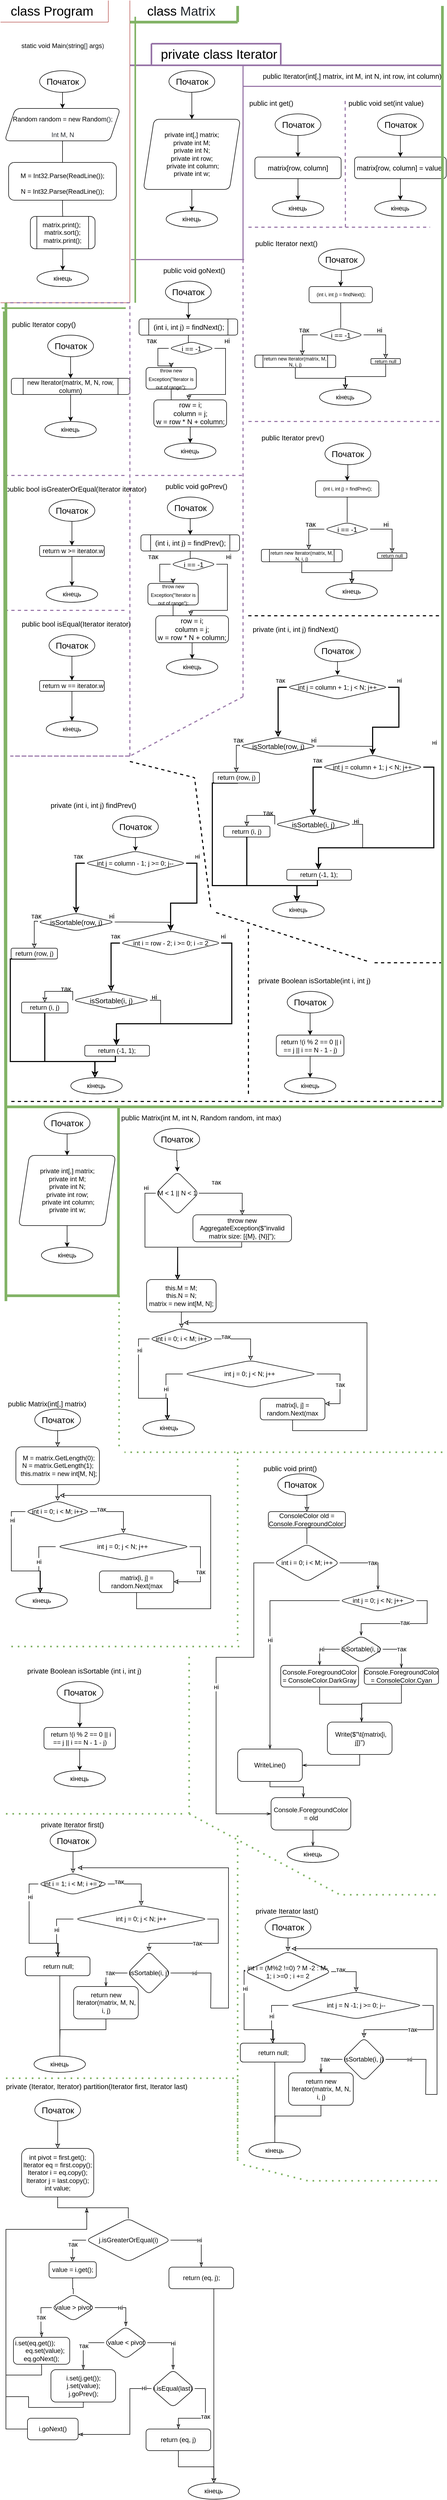 <mxfile version="16.6.1" type="github">
  <diagram id="J93P0dknWouo2h-GwdAa" name="Page-1">
    <mxGraphModel dx="533" dy="1027" grid="1" gridSize="10" guides="1" tooltips="1" connect="1" arrows="1" fold="1" page="1" pageScale="1" pageWidth="827" pageHeight="1169" math="0" shadow="0">
      <root>
        <mxCell id="0" />
        <mxCell id="1" parent="0" />
        <mxCell id="jm0wsWvHRC7rD9zgn_kI-3" value="&lt;font style=&quot;font-size: 24px&quot;&gt;&lt;span class=&quot;pl-k&quot; style=&quot;box-sizing: border-box ; font-family: , , &amp;#34;sf mono&amp;#34; , &amp;#34;menlo&amp;#34; , &amp;#34;consolas&amp;#34; , &amp;#34;liberation mono&amp;#34; , monospace ; background-color: rgb(255 , 255 , 255)&quot;&gt;class&lt;/span&gt;&lt;span style=&quot;color: rgb(36 , 41 , 47) ; font-family: , , &amp;#34;sf mono&amp;#34; , &amp;#34;menlo&amp;#34; , &amp;#34;consolas&amp;#34; , &amp;#34;liberation mono&amp;#34; , monospace ; background-color: rgb(255 , 255 , 255)&quot;&gt; &lt;/span&gt;&lt;span class=&quot;pl-en&quot; style=&quot;box-sizing: border-box ; font-family: , , &amp;#34;sf mono&amp;#34; , &amp;#34;menlo&amp;#34; , &amp;#34;consolas&amp;#34; , &amp;#34;liberation mono&amp;#34; , monospace ; background-color: rgb(255 , 255 , 255)&quot;&gt;&lt;span class=&quot;pl-token&quot; style=&quot;box-sizing: border-box&quot;&gt;Program&lt;/span&gt;&lt;/span&gt;&lt;/font&gt;" style="text;html=1;align=center;verticalAlign=middle;resizable=0;points=[];autosize=1;strokeColor=none;fillColor=none;" parent="1" vertex="1">
          <mxGeometry x="10" y="10" width="170" height="20" as="geometry" />
        </mxCell>
        <mxCell id="jm0wsWvHRC7rD9zgn_kI-6" value="" style="endArrow=none;html=1;rounded=0;fillColor=#f8cecc;strokeColor=#b85450;" parent="1" edge="1">
          <mxGeometry width="50" height="50" relative="1" as="geometry">
            <mxPoint y="40" as="sourcePoint" />
            <mxPoint x="200" y="40" as="targetPoint" />
          </mxGeometry>
        </mxCell>
        <mxCell id="jm0wsWvHRC7rD9zgn_kI-7" value="" style="endArrow=none;html=1;rounded=0;fillColor=#f8cecc;strokeColor=#b85450;" parent="1" edge="1">
          <mxGeometry width="50" height="50" relative="1" as="geometry">
            <mxPoint x="200" as="sourcePoint" />
            <mxPoint x="200" y="40" as="targetPoint" />
          </mxGeometry>
        </mxCell>
        <mxCell id="jm0wsWvHRC7rD9zgn_kI-8" value="&lt;span class=&quot;pl-k&quot; style=&quot;box-sizing: border-box ; font-family: , , &amp;#34;sf mono&amp;#34; , &amp;#34;menlo&amp;#34; , &amp;#34;consolas&amp;#34; , &amp;#34;liberation mono&amp;#34; , monospace ; font-size: 12px ; background-color: rgb(255 , 255 , 255)&quot;&gt;static&lt;/span&gt;&lt;span style=&quot;color: rgb(36 , 41 , 47) ; font-family: , , &amp;#34;sf mono&amp;#34; , &amp;#34;menlo&amp;#34; , &amp;#34;consolas&amp;#34; , &amp;#34;liberation mono&amp;#34; , monospace ; font-size: 12px ; background-color: rgb(255 , 255 , 255)&quot;&gt; &lt;/span&gt;&lt;span class=&quot;pl-k&quot; style=&quot;box-sizing: border-box ; font-family: , , &amp;#34;sf mono&amp;#34; , &amp;#34;menlo&amp;#34; , &amp;#34;consolas&amp;#34; , &amp;#34;liberation mono&amp;#34; , monospace ; font-size: 12px ; background-color: rgb(255 , 255 , 255)&quot;&gt;void&lt;/span&gt;&lt;span style=&quot;color: rgb(36 , 41 , 47) ; font-family: , , &amp;#34;sf mono&amp;#34; , &amp;#34;menlo&amp;#34; , &amp;#34;consolas&amp;#34; , &amp;#34;liberation mono&amp;#34; , monospace ; font-size: 12px ; background-color: rgb(255 , 255 , 255)&quot;&gt; &lt;/span&gt;&lt;span class=&quot;pl-en&quot; style=&quot;box-sizing: border-box ; font-family: , , &amp;#34;sf mono&amp;#34; , &amp;#34;menlo&amp;#34; , &amp;#34;consolas&amp;#34; , &amp;#34;liberation mono&amp;#34; , monospace ; font-size: 12px ; background-color: rgb(255 , 255 , 255)&quot;&gt;&lt;span class=&quot;pl-token&quot; style=&quot;box-sizing: border-box&quot;&gt;Main&lt;/span&gt;&lt;/span&gt;&lt;span style=&quot;color: rgb(36 , 41 , 47) ; font-family: , , &amp;#34;sf mono&amp;#34; , &amp;#34;menlo&amp;#34; , &amp;#34;consolas&amp;#34; , &amp;#34;liberation mono&amp;#34; , monospace ; font-size: 12px ; background-color: rgb(255 , 255 , 255)&quot;&gt;(&lt;/span&gt;&lt;span class=&quot;pl-k&quot; style=&quot;box-sizing: border-box ; font-family: , , &amp;#34;sf mono&amp;#34; , &amp;#34;menlo&amp;#34; , &amp;#34;consolas&amp;#34; , &amp;#34;liberation mono&amp;#34; , monospace ; font-size: 12px ; background-color: rgb(255 , 255 , 255)&quot;&gt;string&lt;/span&gt;&lt;span style=&quot;color: rgb(36 , 41 , 47) ; font-family: , , &amp;#34;sf mono&amp;#34; , &amp;#34;menlo&amp;#34; , &amp;#34;consolas&amp;#34; , &amp;#34;liberation mono&amp;#34; , monospace ; font-size: 12px ; background-color: rgb(255 , 255 , 255)&quot;&gt;[] &lt;/span&gt;&lt;span class=&quot;pl-en&quot; style=&quot;box-sizing: border-box ; font-family: , , &amp;#34;sf mono&amp;#34; , &amp;#34;menlo&amp;#34; , &amp;#34;consolas&amp;#34; , &amp;#34;liberation mono&amp;#34; , monospace ; font-size: 12px ; background-color: rgb(255 , 255 , 255)&quot;&gt;args&lt;/span&gt;&lt;span style=&quot;color: rgb(36 , 41 , 47) ; font-family: , , &amp;#34;sf mono&amp;#34; , &amp;#34;menlo&amp;#34; , &amp;#34;consolas&amp;#34; , &amp;#34;liberation mono&amp;#34; , monospace ; font-size: 12px ; background-color: rgb(255 , 255 , 255)&quot;&gt;)&lt;/span&gt;" style="text;html=1;align=center;verticalAlign=middle;resizable=0;points=[];autosize=1;strokeColor=none;fillColor=none;fontSize=24;" parent="1" vertex="1">
          <mxGeometry x="30" y="60" width="170" height="40" as="geometry" />
        </mxCell>
        <mxCell id="jm0wsWvHRC7rD9zgn_kI-11" style="edgeStyle=orthogonalEdgeStyle;rounded=0;orthogonalLoop=1;jettySize=auto;html=1;exitX=0.5;exitY=1;exitDx=0;exitDy=0;fontSize=24;" parent="1" source="jm0wsWvHRC7rD9zgn_kI-10" target="jm0wsWvHRC7rD9zgn_kI-12" edge="1">
          <mxGeometry relative="1" as="geometry">
            <mxPoint x="115.353" y="210" as="targetPoint" />
          </mxGeometry>
        </mxCell>
        <mxCell id="jm0wsWvHRC7rD9zgn_kI-10" value="Початок" style="ellipse;whiteSpace=wrap;html=1;fontSize=16;strokeWidth=1;" parent="1" vertex="1">
          <mxGeometry x="72.5" y="130.0" width="85" height="40" as="geometry" />
        </mxCell>
        <mxCell id="jm0wsWvHRC7rD9zgn_kI-14" style="edgeStyle=orthogonalEdgeStyle;rounded=0;orthogonalLoop=1;jettySize=auto;html=1;exitX=0.5;exitY=1;exitDx=0;exitDy=0;fontSize=24;endArrow=none;endFill=0;" parent="1" source="jm0wsWvHRC7rD9zgn_kI-12" target="jm0wsWvHRC7rD9zgn_kI-18" edge="1">
          <mxGeometry relative="1" as="geometry">
            <mxPoint x="115" y="290" as="targetPoint" />
          </mxGeometry>
        </mxCell>
        <mxCell id="jm0wsWvHRC7rD9zgn_kI-12" value="&lt;span class=&quot;pl-en&quot; style=&quot;box-sizing: border-box ; font-family: , , &amp;#34;sf mono&amp;#34; , &amp;#34;menlo&amp;#34; , &amp;#34;consolas&amp;#34; , &amp;#34;liberation mono&amp;#34; , monospace ; font-size: 12px ; background-color: rgb(255 , 255 , 255)&quot;&gt;Random&lt;/span&gt;&lt;span style=&quot;color: rgb(36 , 41 , 47) ; font-family: , , &amp;#34;sf mono&amp;#34; , &amp;#34;menlo&amp;#34; , &amp;#34;consolas&amp;#34; , &amp;#34;liberation mono&amp;#34; , monospace ; font-size: 12px ; background-color: rgb(255 , 255 , 255)&quot;&gt; &lt;/span&gt;&lt;span class=&quot;pl-en&quot; style=&quot;box-sizing: border-box ; font-family: , , &amp;#34;sf mono&amp;#34; , &amp;#34;menlo&amp;#34; , &amp;#34;consolas&amp;#34; , &amp;#34;liberation mono&amp;#34; , monospace ; font-size: 12px ; background-color: rgb(255 , 255 , 255)&quot;&gt;random&lt;/span&gt;&lt;span style=&quot;color: rgb(36 , 41 , 47) ; font-family: , , &amp;#34;sf mono&amp;#34; , &amp;#34;menlo&amp;#34; , &amp;#34;consolas&amp;#34; , &amp;#34;liberation mono&amp;#34; , monospace ; font-size: 12px ; background-color: rgb(255 , 255 , 255)&quot;&gt; &lt;/span&gt;&lt;span class=&quot;pl-k&quot; style=&quot;box-sizing: border-box ; font-family: , , &amp;#34;sf mono&amp;#34; , &amp;#34;menlo&amp;#34; , &amp;#34;consolas&amp;#34; , &amp;#34;liberation mono&amp;#34; , monospace ; font-size: 12px ; background-color: rgb(255 , 255 , 255)&quot;&gt;=&lt;/span&gt;&lt;span style=&quot;color: rgb(36 , 41 , 47) ; font-family: , , &amp;#34;sf mono&amp;#34; , &amp;#34;menlo&amp;#34; , &amp;#34;consolas&amp;#34; , &amp;#34;liberation mono&amp;#34; , monospace ; font-size: 12px ; background-color: rgb(255 , 255 , 255)&quot;&gt; &lt;/span&gt;&lt;span class=&quot;pl-k&quot; style=&quot;box-sizing: border-box ; font-family: , , &amp;#34;sf mono&amp;#34; , &amp;#34;menlo&amp;#34; , &amp;#34;consolas&amp;#34; , &amp;#34;liberation mono&amp;#34; , monospace ; font-size: 12px ; background-color: rgb(255 , 255 , 255)&quot;&gt;new&lt;/span&gt;&lt;span style=&quot;color: rgb(36 , 41 , 47) ; font-family: , , &amp;#34;sf mono&amp;#34; , &amp;#34;menlo&amp;#34; , &amp;#34;consolas&amp;#34; , &amp;#34;liberation mono&amp;#34; , monospace ; font-size: 12px ; background-color: rgb(255 , 255 , 255)&quot;&gt; &lt;/span&gt;&lt;span class=&quot;pl-en&quot; style=&quot;box-sizing: border-box ; font-family: , , &amp;#34;sf mono&amp;#34; , &amp;#34;menlo&amp;#34; , &amp;#34;consolas&amp;#34; , &amp;#34;liberation mono&amp;#34; , monospace ; font-size: 12px ; background-color: rgb(255 , 255 , 255)&quot;&gt;Random&lt;/span&gt;&lt;span style=&quot;color: rgb(36 , 41 , 47) ; font-family: , , &amp;#34;sf mono&amp;#34; , &amp;#34;menlo&amp;#34; , &amp;#34;consolas&amp;#34; , &amp;#34;liberation mono&amp;#34; , monospace ; font-size: 12px ; background-color: rgb(255 , 255 , 255)&quot;&gt;();&lt;br&gt;Int M, N&lt;br&gt;&lt;/span&gt;" style="shape=parallelogram;perimeter=parallelogramPerimeter;whiteSpace=wrap;html=1;fixedSize=1;fontSize=24;perimeterSpacing=0;sketch=0;rounded=1;" parent="1" vertex="1">
          <mxGeometry x="7.5" y="200" width="215" height="60" as="geometry" />
        </mxCell>
        <mxCell id="jm0wsWvHRC7rD9zgn_kI-19" style="edgeStyle=orthogonalEdgeStyle;rounded=0;orthogonalLoop=1;jettySize=auto;html=1;exitX=0.5;exitY=1;exitDx=0;exitDy=0;fontSize=12;endArrow=none;endFill=0;" parent="1" source="jm0wsWvHRC7rD9zgn_kI-18" target="jm0wsWvHRC7rD9zgn_kI-20" edge="1">
          <mxGeometry relative="1" as="geometry">
            <mxPoint x="115.353" y="410" as="targetPoint" />
          </mxGeometry>
        </mxCell>
        <mxCell id="jm0wsWvHRC7rD9zgn_kI-18" value="&lt;font style=&quot;font-size: 12px&quot;&gt;M =&lt;/font&gt;&lt;font style=&quot;font-size: 12px&quot;&gt; Int32.Parse(ReadLine());&lt;br&gt;N = Int32.Parse(ReadLine());&lt;/font&gt;" style="rounded=1;whiteSpace=wrap;html=1;sketch=0;fontSize=24;" parent="1" vertex="1">
          <mxGeometry x="15" y="300" width="200" height="70" as="geometry" />
        </mxCell>
        <mxCell id="jm0wsWvHRC7rD9zgn_kI-21" style="edgeStyle=orthogonalEdgeStyle;rounded=0;orthogonalLoop=1;jettySize=auto;html=1;exitX=0.5;exitY=1;exitDx=0;exitDy=0;fontSize=12;" parent="1" source="jm0wsWvHRC7rD9zgn_kI-20" target="jm0wsWvHRC7rD9zgn_kI-22" edge="1">
          <mxGeometry relative="1" as="geometry">
            <mxPoint x="115.353" y="500" as="targetPoint" />
          </mxGeometry>
        </mxCell>
        <mxCell id="jm0wsWvHRC7rD9zgn_kI-20" value="&lt;div&gt;matrix.print();&lt;span&gt;&amp;nbsp;&lt;/span&gt;&lt;/div&gt;&lt;div&gt;&lt;span&gt;matrix.sort();&lt;/span&gt;&lt;/div&gt;&lt;div&gt;matrix.print();&lt;br&gt;&lt;/div&gt;" style="shape=process;whiteSpace=wrap;html=1;backgroundOutline=1;rounded=1;sketch=0;fontSize=12;" parent="1" vertex="1">
          <mxGeometry x="55.353" y="400" width="120" height="60" as="geometry" />
        </mxCell>
        <mxCell id="jm0wsWvHRC7rD9zgn_kI-22" value="кінець" style="ellipse;whiteSpace=wrap;html=1;rounded=1;sketch=0;fontSize=12;" parent="1" vertex="1">
          <mxGeometry x="67.68" y="500" width="95.35" height="30" as="geometry" />
        </mxCell>
        <mxCell id="jm0wsWvHRC7rD9zgn_kI-23" value="" style="endArrow=none;html=1;rounded=0;fontSize=12;fillColor=#f8cecc;strokeColor=#b85450;" parent="1" edge="1">
          <mxGeometry width="50" height="50" relative="1" as="geometry">
            <mxPoint x="240" y="560" as="sourcePoint" />
            <mxPoint x="240" as="targetPoint" />
          </mxGeometry>
        </mxCell>
        <mxCell id="jm0wsWvHRC7rD9zgn_kI-24" value="" style="endArrow=none;html=1;rounded=0;fontSize=12;fillColor=#f8cecc;strokeColor=#b85450;" parent="1" edge="1">
          <mxGeometry width="50" height="50" relative="1" as="geometry">
            <mxPoint y="560" as="sourcePoint" />
            <mxPoint x="240" y="560" as="targetPoint" />
          </mxGeometry>
        </mxCell>
        <mxCell id="jm0wsWvHRC7rD9zgn_kI-25" value="&lt;font style=&quot;font-size: 24px&quot;&gt;&lt;span class=&quot;pl-k&quot; style=&quot;box-sizing: border-box ; font-family: , , &amp;#34;sf mono&amp;#34; , &amp;#34;menlo&amp;#34; , &amp;#34;consolas&amp;#34; , &amp;#34;liberation mono&amp;#34; , monospace ; background-color: rgb(255 , 255 , 255)&quot;&gt;class&lt;/span&gt;&lt;span style=&quot;color: rgb(36 , 41 , 47) ; font-family: , , &amp;#34;sf mono&amp;#34; , &amp;#34;menlo&amp;#34; , &amp;#34;consolas&amp;#34; , &amp;#34;liberation mono&amp;#34; , monospace ; background-color: rgb(255 , 255 , 255)&quot;&gt;&amp;nbsp;&lt;/span&gt;&lt;/font&gt;&lt;font color=&quot;#24292f&quot;&gt;&lt;span style=&quot;font-size: 24px ; background-color: rgb(255 , 255 , 255)&quot;&gt;Matrix&lt;/span&gt;&lt;/font&gt;" style="text;html=1;align=center;verticalAlign=middle;resizable=0;points=[];autosize=1;strokeColor=none;fillColor=none;" parent="1" vertex="1">
          <mxGeometry x="265" y="10" width="140" height="20" as="geometry" />
        </mxCell>
        <mxCell id="jm0wsWvHRC7rD9zgn_kI-26" value="" style="endArrow=none;html=1;rounded=0;fillColor=#d5e8d4;strokeColor=#82b366;strokeWidth=5;" parent="1" edge="1">
          <mxGeometry width="50" height="50" relative="1" as="geometry">
            <mxPoint x="240.0" y="40" as="sourcePoint" />
            <mxPoint x="440.0" y="40" as="targetPoint" />
          </mxGeometry>
        </mxCell>
        <mxCell id="jm0wsWvHRC7rD9zgn_kI-27" value="" style="endArrow=none;html=1;rounded=0;fillColor=#d5e8d4;strokeColor=#82b366;strokeWidth=5;" parent="1" edge="1">
          <mxGeometry width="50" height="50" relative="1" as="geometry">
            <mxPoint x="440" y="10" as="sourcePoint" />
            <mxPoint x="440.0" y="40" as="targetPoint" />
          </mxGeometry>
        </mxCell>
        <mxCell id="jm0wsWvHRC7rD9zgn_kI-29" value="&lt;span style=&quot;font-size: 24px&quot;&gt;private class Iterator&lt;/span&gt;" style="text;html=1;align=center;verticalAlign=middle;resizable=0;points=[];autosize=1;strokeColor=none;fillColor=none;" parent="1" vertex="1">
          <mxGeometry x="290" y="90" width="230" height="20" as="geometry" />
        </mxCell>
        <mxCell id="jm0wsWvHRC7rD9zgn_kI-38" value="" style="endArrow=none;html=1;rounded=0;fontSize=12;fillColor=#e1d5e7;strokeColor=#9673a6;strokeWidth=3;" parent="1" edge="1">
          <mxGeometry width="50" height="50" relative="1" as="geometry">
            <mxPoint x="280" y="80" as="sourcePoint" />
            <mxPoint x="280" y="120" as="targetPoint" />
          </mxGeometry>
        </mxCell>
        <mxCell id="jm0wsWvHRC7rD9zgn_kI-40" value="" style="endArrow=none;html=1;rounded=0;fontSize=12;fillColor=#e1d5e7;strokeColor=#9673a6;strokeWidth=3;" parent="1" edge="1">
          <mxGeometry width="50" height="50" relative="1" as="geometry">
            <mxPoint x="280" y="80" as="sourcePoint" />
            <mxPoint x="520" y="120" as="targetPoint" />
            <Array as="points">
              <mxPoint x="520" y="80" />
            </Array>
          </mxGeometry>
        </mxCell>
        <mxCell id="jm0wsWvHRC7rD9zgn_kI-42" value="" style="endArrow=none;html=1;rounded=0;fontSize=12;fillColor=#e1d5e7;strokeColor=#9673a6;strokeWidth=3;" parent="1" edge="1">
          <mxGeometry width="50" height="50" relative="1" as="geometry">
            <mxPoint x="240" y="120" as="sourcePoint" />
            <mxPoint x="820" y="120" as="targetPoint" />
          </mxGeometry>
        </mxCell>
        <mxCell id="jm0wsWvHRC7rD9zgn_kI-45" style="edgeStyle=orthogonalEdgeStyle;rounded=0;orthogonalLoop=1;jettySize=auto;html=1;exitX=0.5;exitY=1;exitDx=0;exitDy=0;fontSize=12;" parent="1" source="jm0wsWvHRC7rD9zgn_kI-44" target="jm0wsWvHRC7rD9zgn_kI-46" edge="1">
          <mxGeometry relative="1" as="geometry">
            <mxPoint x="552.357" y="290" as="targetPoint" />
          </mxGeometry>
        </mxCell>
        <mxCell id="jm0wsWvHRC7rD9zgn_kI-44" value="Початок" style="ellipse;whiteSpace=wrap;html=1;fontSize=16;strokeWidth=1;rounded=1;sketch=0;" parent="1" vertex="1">
          <mxGeometry x="509.5" y="210.0" width="85" height="40" as="geometry" />
        </mxCell>
        <mxCell id="jm0wsWvHRC7rD9zgn_kI-46" value="matrix[row, column]" style="rounded=1;whiteSpace=wrap;html=1;sketch=0;fontSize=13;" parent="1" vertex="1">
          <mxGeometry x="472" y="290" width="160" height="40" as="geometry" />
        </mxCell>
        <mxCell id="jm0wsWvHRC7rD9zgn_kI-49" style="edgeStyle=orthogonalEdgeStyle;rounded=0;orthogonalLoop=1;jettySize=auto;html=1;fontSize=12;" parent="1" source="jm0wsWvHRC7rD9zgn_kI-46" target="jm0wsWvHRC7rD9zgn_kI-50" edge="1">
          <mxGeometry relative="1" as="geometry">
            <mxPoint x="552.003" y="470" as="targetPoint" />
            <mxPoint x="552.003" y="430.0" as="sourcePoint" />
          </mxGeometry>
        </mxCell>
        <mxCell id="jm0wsWvHRC7rD9zgn_kI-50" value="кінець" style="ellipse;whiteSpace=wrap;html=1;rounded=1;sketch=0;fontSize=12;" parent="1" vertex="1">
          <mxGeometry x="504.33" y="370" width="95.35" height="30" as="geometry" />
        </mxCell>
        <mxCell id="jm0wsWvHRC7rD9zgn_kI-51" value="&lt;font style=&quot;font-size: 13px&quot;&gt;public Iterator(int[,] matrix, int M, int N, int row, int column)&lt;/font&gt;" style="text;html=1;align=center;verticalAlign=middle;resizable=0;points=[];autosize=1;strokeColor=none;fillColor=none;" parent="1" vertex="1">
          <mxGeometry x="477" y="130.0" width="350" height="20" as="geometry" />
        </mxCell>
        <mxCell id="jm0wsWvHRC7rD9zgn_kI-52" value="" style="endArrow=none;html=1;rounded=0;fillColor=#e1d5e7;strokeColor=#9673a6;strokeWidth=2;" parent="1" edge="1">
          <mxGeometry width="50" height="50" relative="1" as="geometry">
            <mxPoint x="450" y="159" as="sourcePoint" />
            <mxPoint x="817" y="159" as="targetPoint" />
          </mxGeometry>
        </mxCell>
        <mxCell id="jm0wsWvHRC7rD9zgn_kI-53" value="" style="endArrow=none;html=1;rounded=0;" parent="1" edge="1">
          <mxGeometry width="50" height="50" relative="1" as="geometry">
            <mxPoint x="820" y="119" as="sourcePoint" />
            <mxPoint x="820" y="159" as="targetPoint" />
          </mxGeometry>
        </mxCell>
        <mxCell id="jm0wsWvHRC7rD9zgn_kI-54" value="" style="endArrow=none;html=1;rounded=0;fontSize=12;fillColor=#e1d5e7;strokeColor=#9673a6;strokeWidth=2;" parent="1" edge="1">
          <mxGeometry width="50" height="50" relative="1" as="geometry">
            <mxPoint x="450" y="480" as="sourcePoint" />
            <mxPoint x="450" y="120" as="targetPoint" />
          </mxGeometry>
        </mxCell>
        <mxCell id="jm0wsWvHRC7rD9zgn_kI-55" value="" style="endArrow=none;html=1;rounded=0;fontSize=12;fillColor=#e1d5e7;strokeColor=#9673a6;strokeWidth=2;" parent="1" edge="1">
          <mxGeometry width="50" height="50" relative="1" as="geometry">
            <mxPoint x="242" y="480" as="sourcePoint" />
            <mxPoint x="452" y="480" as="targetPoint" />
          </mxGeometry>
        </mxCell>
        <mxCell id="pkDNeRE30fQ9Vf2fr36v-1" value="public int get()" style="text;html=1;align=center;verticalAlign=middle;resizable=0;points=[];autosize=1;strokeColor=none;fillColor=none;fontSize=13;" vertex="1" parent="1">
          <mxGeometry x="452" y="180" width="100" height="20" as="geometry" />
        </mxCell>
        <mxCell id="pkDNeRE30fQ9Vf2fr36v-2" style="edgeStyle=orthogonalEdgeStyle;rounded=0;orthogonalLoop=1;jettySize=auto;html=1;exitX=0.5;exitY=1;exitDx=0;exitDy=0;fontSize=12;" edge="1" source="pkDNeRE30fQ9Vf2fr36v-3" target="pkDNeRE30fQ9Vf2fr36v-4" parent="1">
          <mxGeometry relative="1" as="geometry">
            <mxPoint x="355.357" y="210" as="targetPoint" />
          </mxGeometry>
        </mxCell>
        <mxCell id="pkDNeRE30fQ9Vf2fr36v-3" value="Початок" style="ellipse;whiteSpace=wrap;html=1;fontSize=16;strokeWidth=1;rounded=1;sketch=0;" vertex="1" parent="1">
          <mxGeometry x="312.5" y="130.0" width="85" height="40" as="geometry" />
        </mxCell>
        <mxCell id="pkDNeRE30fQ9Vf2fr36v-4" value="&lt;div&gt;private int[,] matrix;&lt;/div&gt;&lt;div&gt;&lt;span&gt;private int M;&lt;/span&gt;&lt;/div&gt;&lt;div&gt;private int N;&lt;/div&gt;&lt;div&gt;private int row;&lt;/div&gt;&lt;div&gt;&amp;nbsp;private int column;&lt;/div&gt;&lt;div&gt;private int w;&lt;/div&gt;" style="shape=parallelogram;perimeter=parallelogramPerimeter;whiteSpace=wrap;html=1;fixedSize=1;rounded=1;sketch=0;fontSize=12;" vertex="1" parent="1">
          <mxGeometry x="265" y="220" width="180" height="130" as="geometry" />
        </mxCell>
        <mxCell id="pkDNeRE30fQ9Vf2fr36v-5" style="edgeStyle=orthogonalEdgeStyle;rounded=0;orthogonalLoop=1;jettySize=auto;html=1;fontSize=12;" edge="1" source="pkDNeRE30fQ9Vf2fr36v-4" target="pkDNeRE30fQ9Vf2fr36v-6" parent="1">
          <mxGeometry relative="1" as="geometry">
            <mxPoint x="355.003" y="390" as="targetPoint" />
            <mxPoint x="355.003" y="350.0" as="sourcePoint" />
          </mxGeometry>
        </mxCell>
        <mxCell id="pkDNeRE30fQ9Vf2fr36v-6" value="кінець" style="ellipse;whiteSpace=wrap;html=1;rounded=1;sketch=0;fontSize=12;" vertex="1" parent="1">
          <mxGeometry x="307.33" y="390" width="95.35" height="30" as="geometry" />
        </mxCell>
        <mxCell id="pkDNeRE30fQ9Vf2fr36v-8" style="edgeStyle=orthogonalEdgeStyle;rounded=0;orthogonalLoop=1;jettySize=auto;html=1;exitX=0.5;exitY=1;exitDx=0;exitDy=0;fontSize=12;" edge="1" source="pkDNeRE30fQ9Vf2fr36v-9" target="pkDNeRE30fQ9Vf2fr36v-10" parent="1">
          <mxGeometry relative="1" as="geometry">
            <mxPoint x="742.357" y="290" as="targetPoint" />
          </mxGeometry>
        </mxCell>
        <mxCell id="pkDNeRE30fQ9Vf2fr36v-9" value="Початок" style="ellipse;whiteSpace=wrap;html=1;fontSize=16;strokeWidth=1;rounded=1;sketch=0;" vertex="1" parent="1">
          <mxGeometry x="699.5" y="210.0" width="85" height="40" as="geometry" />
        </mxCell>
        <mxCell id="pkDNeRE30fQ9Vf2fr36v-10" value="matrix[row, column] = value;" style="rounded=1;whiteSpace=wrap;html=1;sketch=0;fontSize=13;" vertex="1" parent="1">
          <mxGeometry x="657" y="290" width="170" height="40" as="geometry" />
        </mxCell>
        <mxCell id="pkDNeRE30fQ9Vf2fr36v-11" style="edgeStyle=orthogonalEdgeStyle;rounded=0;orthogonalLoop=1;jettySize=auto;html=1;fontSize=12;" edge="1" source="pkDNeRE30fQ9Vf2fr36v-10" target="pkDNeRE30fQ9Vf2fr36v-12" parent="1">
          <mxGeometry relative="1" as="geometry">
            <mxPoint x="742.003" y="470" as="targetPoint" />
            <mxPoint x="742.003" y="430.0" as="sourcePoint" />
          </mxGeometry>
        </mxCell>
        <mxCell id="pkDNeRE30fQ9Vf2fr36v-12" value="кінець" style="ellipse;whiteSpace=wrap;html=1;rounded=1;sketch=0;fontSize=12;" vertex="1" parent="1">
          <mxGeometry x="694.33" y="370" width="95.35" height="30" as="geometry" />
        </mxCell>
        <mxCell id="pkDNeRE30fQ9Vf2fr36v-13" value="public void set(int value)" style="text;html=1;align=center;verticalAlign=middle;resizable=0;points=[];autosize=1;strokeColor=none;fillColor=none;fontSize=13;" vertex="1" parent="1">
          <mxGeometry x="639.68" y="180" width="150" height="20" as="geometry" />
        </mxCell>
        <mxCell id="pkDNeRE30fQ9Vf2fr36v-15" value="" style="endArrow=none;dashed=1;html=1;rounded=0;fontSize=13;entryX=-0.001;entryY=0.021;entryDx=0;entryDy=0;entryPerimeter=0;fillColor=#e1d5e7;strokeColor=#9673a6;strokeWidth=2;" edge="1" parent="1" target="pkDNeRE30fQ9Vf2fr36v-13">
          <mxGeometry width="50" height="50" relative="1" as="geometry">
            <mxPoint x="640" y="420" as="sourcePoint" />
            <mxPoint x="632" y="190" as="targetPoint" />
          </mxGeometry>
        </mxCell>
        <mxCell id="pkDNeRE30fQ9Vf2fr36v-19" value="" style="endArrow=none;dashed=1;html=1;rounded=0;fontSize=13;fillColor=#e1d5e7;strokeColor=#9673a6;strokeWidth=2;" edge="1" parent="1">
          <mxGeometry width="50" height="50" relative="1" as="geometry">
            <mxPoint x="460" y="420" as="sourcePoint" />
            <mxPoint x="797" y="420" as="targetPoint" />
          </mxGeometry>
        </mxCell>
        <mxCell id="pkDNeRE30fQ9Vf2fr36v-20" value="public void goNext()" style="text;html=1;align=center;verticalAlign=middle;resizable=0;points=[];autosize=1;strokeColor=none;fillColor=none;fontSize=13;" vertex="1" parent="1">
          <mxGeometry x="294" y="490" width="130" height="20" as="geometry" />
        </mxCell>
        <mxCell id="pkDNeRE30fQ9Vf2fr36v-21" style="edgeStyle=orthogonalEdgeStyle;rounded=0;orthogonalLoop=1;jettySize=auto;html=1;exitX=0.5;exitY=1;exitDx=0;exitDy=0;fontSize=12;" edge="1" source="pkDNeRE30fQ9Vf2fr36v-22" target="pkDNeRE30fQ9Vf2fr36v-26" parent="1">
          <mxGeometry relative="1" as="geometry">
            <mxPoint x="354.5" y="600" as="targetPoint" />
          </mxGeometry>
        </mxCell>
        <mxCell id="pkDNeRE30fQ9Vf2fr36v-22" value="Початок" style="ellipse;whiteSpace=wrap;html=1;fontSize=16;strokeWidth=1;rounded=1;sketch=0;" vertex="1" parent="1">
          <mxGeometry x="306.0" y="520.0" width="85" height="40" as="geometry" />
        </mxCell>
        <mxCell id="pkDNeRE30fQ9Vf2fr36v-27" style="edgeStyle=orthogonalEdgeStyle;rounded=0;orthogonalLoop=1;jettySize=auto;html=1;exitX=0.5;exitY=1;exitDx=0;exitDy=0;fontSize=13;endArrow=none;endFill=0;" edge="1" parent="1" source="pkDNeRE30fQ9Vf2fr36v-26" target="pkDNeRE30fQ9Vf2fr36v-28">
          <mxGeometry relative="1" as="geometry">
            <mxPoint x="354.786" y="640" as="targetPoint" />
          </mxGeometry>
        </mxCell>
        <mxCell id="pkDNeRE30fQ9Vf2fr36v-26" value="(int i, int j) = findNext();" style="shape=process;whiteSpace=wrap;html=1;backgroundOutline=1;rounded=1;sketch=0;fontSize=13;" vertex="1" parent="1">
          <mxGeometry x="257" y="590" width="183" height="30" as="geometry" />
        </mxCell>
        <mxCell id="pkDNeRE30fQ9Vf2fr36v-29" style="edgeStyle=orthogonalEdgeStyle;rounded=0;orthogonalLoop=1;jettySize=auto;html=1;exitX=0;exitY=0.5;exitDx=0;exitDy=0;fontSize=13;endArrow=classic;endFill=0;" edge="1" parent="1" source="pkDNeRE30fQ9Vf2fr36v-28" target="pkDNeRE30fQ9Vf2fr36v-33">
          <mxGeometry relative="1" as="geometry">
            <mxPoint x="249.5" y="670" as="targetPoint" />
          </mxGeometry>
        </mxCell>
        <mxCell id="pkDNeRE30fQ9Vf2fr36v-30" style="edgeStyle=orthogonalEdgeStyle;rounded=0;orthogonalLoop=1;jettySize=auto;html=1;exitX=1;exitY=0.5;exitDx=0;exitDy=0;fontSize=13;endArrow=classic;endFill=0;" edge="1" parent="1" source="pkDNeRE30fQ9Vf2fr36v-28" target="pkDNeRE30fQ9Vf2fr36v-34">
          <mxGeometry relative="1" as="geometry">
            <mxPoint x="349.5" y="770" as="targetPoint" />
            <Array as="points">
              <mxPoint x="417.5" y="645" />
              <mxPoint x="417.5" y="730" />
              <mxPoint x="349.5" y="730" />
            </Array>
          </mxGeometry>
        </mxCell>
        <mxCell id="pkDNeRE30fQ9Vf2fr36v-28" value="i == -1" style="rhombus;whiteSpace=wrap;html=1;rounded=1;sketch=0;fontSize=13;" vertex="1" parent="1">
          <mxGeometry x="312.01" y="632" width="84.99" height="25" as="geometry" />
        </mxCell>
        <mxCell id="pkDNeRE30fQ9Vf2fr36v-31" value="так" style="text;html=1;align=center;verticalAlign=middle;resizable=0;points=[];autosize=1;strokeColor=none;fillColor=none;fontSize=13;" vertex="1" parent="1">
          <mxGeometry x="264.5" y="620" width="30" height="20" as="geometry" />
        </mxCell>
        <mxCell id="pkDNeRE30fQ9Vf2fr36v-32" value="ні" style="text;html=1;align=center;verticalAlign=middle;resizable=0;points=[];autosize=1;strokeColor=none;fillColor=none;fontSize=13;" vertex="1" parent="1">
          <mxGeometry x="404.5" y="620" width="30" height="20" as="geometry" />
        </mxCell>
        <mxCell id="pkDNeRE30fQ9Vf2fr36v-36" style="edgeStyle=orthogonalEdgeStyle;rounded=0;orthogonalLoop=1;jettySize=auto;html=1;exitX=0.5;exitY=1;exitDx=0;exitDy=0;entryX=0.5;entryY=0;entryDx=0;entryDy=0;fontSize=13;endArrow=none;endFill=0;" edge="1" parent="1" source="pkDNeRE30fQ9Vf2fr36v-33" target="pkDNeRE30fQ9Vf2fr36v-34">
          <mxGeometry relative="1" as="geometry" />
        </mxCell>
        <mxCell id="pkDNeRE30fQ9Vf2fr36v-33" value="&lt;font style=&quot;font-size: 9px&quot;&gt;throw new Exception(&quot;Iterator is out of range&quot;);&lt;/font&gt;" style="rounded=1;whiteSpace=wrap;html=1;sketch=0;fontSize=13;" vertex="1" parent="1">
          <mxGeometry x="270" y="680" width="93.35" height="40" as="geometry" />
        </mxCell>
        <mxCell id="pkDNeRE30fQ9Vf2fr36v-34" value="&lt;div&gt;row = i;&lt;/div&gt;&lt;div&gt;column = j;&lt;/div&gt;&lt;div&gt;w = row * N + column;&lt;/div&gt;" style="rounded=1;whiteSpace=wrap;html=1;sketch=0;fontSize=13;" vertex="1" parent="1">
          <mxGeometry x="284.5" y="740" width="135" height="50" as="geometry" />
        </mxCell>
        <mxCell id="pkDNeRE30fQ9Vf2fr36v-37" style="edgeStyle=orthogonalEdgeStyle;rounded=0;orthogonalLoop=1;jettySize=auto;html=1;fontSize=12;exitX=0.5;exitY=1;exitDx=0;exitDy=0;" edge="1" target="pkDNeRE30fQ9Vf2fr36v-38" parent="1" source="pkDNeRE30fQ9Vf2fr36v-34">
          <mxGeometry relative="1" as="geometry">
            <mxPoint x="349.173" y="940" as="targetPoint" />
            <mxPoint x="349.175" y="800" as="sourcePoint" />
          </mxGeometry>
        </mxCell>
        <mxCell id="pkDNeRE30fQ9Vf2fr36v-38" value="кінець" style="ellipse;whiteSpace=wrap;html=1;rounded=1;sketch=0;fontSize=12;" vertex="1" parent="1">
          <mxGeometry x="304.33" y="820" width="95.35" height="30" as="geometry" />
        </mxCell>
        <mxCell id="pkDNeRE30fQ9Vf2fr36v-40" value="" style="endArrow=none;dashed=1;html=1;rounded=0;fontSize=13;fillColor=#e1d5e7;strokeColor=#9673a6;strokeWidth=2;" edge="1" parent="1">
          <mxGeometry width="50" height="50" relative="1" as="geometry">
            <mxPoint x="450" y="1290" as="sourcePoint" />
            <mxPoint x="450" y="480" as="targetPoint" />
          </mxGeometry>
        </mxCell>
        <mxCell id="pkDNeRE30fQ9Vf2fr36v-41" value="public void goPrev()" style="text;html=1;align=center;verticalAlign=middle;resizable=0;points=[];autosize=1;strokeColor=none;fillColor=none;fontSize=13;" vertex="1" parent="1">
          <mxGeometry x="297.5" y="890" width="130" height="20" as="geometry" />
        </mxCell>
        <mxCell id="pkDNeRE30fQ9Vf2fr36v-42" style="edgeStyle=orthogonalEdgeStyle;rounded=0;orthogonalLoop=1;jettySize=auto;html=1;exitX=0.5;exitY=1;exitDx=0;exitDy=0;fontSize=12;" edge="1" source="pkDNeRE30fQ9Vf2fr36v-43" target="pkDNeRE30fQ9Vf2fr36v-45" parent="1">
          <mxGeometry relative="1" as="geometry">
            <mxPoint x="358.0" y="1000" as="targetPoint" />
          </mxGeometry>
        </mxCell>
        <mxCell id="pkDNeRE30fQ9Vf2fr36v-43" value="Початок" style="ellipse;whiteSpace=wrap;html=1;fontSize=16;strokeWidth=1;rounded=1;sketch=0;" vertex="1" parent="1">
          <mxGeometry x="309.5" y="920.0" width="85" height="40" as="geometry" />
        </mxCell>
        <mxCell id="pkDNeRE30fQ9Vf2fr36v-44" style="edgeStyle=orthogonalEdgeStyle;rounded=0;orthogonalLoop=1;jettySize=auto;html=1;exitX=0.5;exitY=1;exitDx=0;exitDy=0;fontSize=13;endArrow=none;endFill=0;" edge="1" source="pkDNeRE30fQ9Vf2fr36v-45" target="pkDNeRE30fQ9Vf2fr36v-48" parent="1">
          <mxGeometry relative="1" as="geometry">
            <mxPoint x="358.286" y="1040" as="targetPoint" />
          </mxGeometry>
        </mxCell>
        <mxCell id="pkDNeRE30fQ9Vf2fr36v-45" value="(int i, int j) = findPrev();" style="shape=process;whiteSpace=wrap;html=1;backgroundOutline=1;rounded=1;sketch=0;fontSize=13;" vertex="1" parent="1">
          <mxGeometry x="260.5" y="990" width="183" height="30" as="geometry" />
        </mxCell>
        <mxCell id="pkDNeRE30fQ9Vf2fr36v-46" style="edgeStyle=orthogonalEdgeStyle;rounded=0;orthogonalLoop=1;jettySize=auto;html=1;exitX=0;exitY=0.5;exitDx=0;exitDy=0;fontSize=13;endArrow=classic;endFill=0;" edge="1" source="pkDNeRE30fQ9Vf2fr36v-48" target="pkDNeRE30fQ9Vf2fr36v-52" parent="1">
          <mxGeometry relative="1" as="geometry">
            <mxPoint x="253" y="1070" as="targetPoint" />
          </mxGeometry>
        </mxCell>
        <mxCell id="pkDNeRE30fQ9Vf2fr36v-47" style="edgeStyle=orthogonalEdgeStyle;rounded=0;orthogonalLoop=1;jettySize=auto;html=1;exitX=1;exitY=0.5;exitDx=0;exitDy=0;fontSize=13;endArrow=classic;endFill=0;" edge="1" source="pkDNeRE30fQ9Vf2fr36v-48" target="pkDNeRE30fQ9Vf2fr36v-53" parent="1">
          <mxGeometry relative="1" as="geometry">
            <mxPoint x="353" y="1170" as="targetPoint" />
            <Array as="points">
              <mxPoint x="421" y="1045" />
              <mxPoint x="421" y="1130" />
              <mxPoint x="353" y="1130" />
            </Array>
          </mxGeometry>
        </mxCell>
        <mxCell id="pkDNeRE30fQ9Vf2fr36v-48" value="i == -1" style="rhombus;whiteSpace=wrap;html=1;rounded=1;sketch=0;fontSize=13;" vertex="1" parent="1">
          <mxGeometry x="315.51" y="1032" width="84.99" height="25" as="geometry" />
        </mxCell>
        <mxCell id="pkDNeRE30fQ9Vf2fr36v-49" value="так" style="text;html=1;align=center;verticalAlign=middle;resizable=0;points=[];autosize=1;strokeColor=none;fillColor=none;fontSize=13;" vertex="1" parent="1">
          <mxGeometry x="268" y="1020" width="30" height="20" as="geometry" />
        </mxCell>
        <mxCell id="pkDNeRE30fQ9Vf2fr36v-50" value="ні" style="text;html=1;align=center;verticalAlign=middle;resizable=0;points=[];autosize=1;strokeColor=none;fillColor=none;fontSize=13;" vertex="1" parent="1">
          <mxGeometry x="408" y="1020" width="30" height="20" as="geometry" />
        </mxCell>
        <mxCell id="pkDNeRE30fQ9Vf2fr36v-51" style="edgeStyle=orthogonalEdgeStyle;rounded=0;orthogonalLoop=1;jettySize=auto;html=1;exitX=0.5;exitY=1;exitDx=0;exitDy=0;entryX=0.5;entryY=0;entryDx=0;entryDy=0;fontSize=13;endArrow=none;endFill=0;" edge="1" source="pkDNeRE30fQ9Vf2fr36v-52" target="pkDNeRE30fQ9Vf2fr36v-53" parent="1">
          <mxGeometry relative="1" as="geometry" />
        </mxCell>
        <mxCell id="pkDNeRE30fQ9Vf2fr36v-52" value="&lt;font style=&quot;font-size: 9px&quot;&gt;throw new Exception(&quot;Iterator is out of range&quot;);&lt;/font&gt;" style="rounded=1;whiteSpace=wrap;html=1;sketch=0;fontSize=13;" vertex="1" parent="1">
          <mxGeometry x="273.5" y="1080" width="93.35" height="40" as="geometry" />
        </mxCell>
        <mxCell id="pkDNeRE30fQ9Vf2fr36v-53" value="&lt;div&gt;row = i;&lt;/div&gt;&lt;div&gt;column = j;&lt;/div&gt;&lt;div&gt;w = row * N + column;&lt;/div&gt;" style="rounded=1;whiteSpace=wrap;html=1;sketch=0;fontSize=13;" vertex="1" parent="1">
          <mxGeometry x="288" y="1140" width="135" height="50" as="geometry" />
        </mxCell>
        <mxCell id="pkDNeRE30fQ9Vf2fr36v-54" style="edgeStyle=orthogonalEdgeStyle;rounded=0;orthogonalLoop=1;jettySize=auto;html=1;fontSize=12;exitX=0.5;exitY=1;exitDx=0;exitDy=0;" edge="1" source="pkDNeRE30fQ9Vf2fr36v-53" target="pkDNeRE30fQ9Vf2fr36v-55" parent="1">
          <mxGeometry relative="1" as="geometry">
            <mxPoint x="352.673" y="1340" as="targetPoint" />
            <mxPoint x="352.675" y="1200" as="sourcePoint" />
          </mxGeometry>
        </mxCell>
        <mxCell id="pkDNeRE30fQ9Vf2fr36v-55" value="кінець" style="ellipse;whiteSpace=wrap;html=1;rounded=1;sketch=0;fontSize=12;" vertex="1" parent="1">
          <mxGeometry x="307.83" y="1220" width="95.35" height="30" as="geometry" />
        </mxCell>
        <mxCell id="pkDNeRE30fQ9Vf2fr36v-56" value="public Iterator next()" style="text;html=1;align=center;verticalAlign=middle;resizable=0;points=[];autosize=1;strokeColor=none;fillColor=none;fontSize=13;" vertex="1" parent="1">
          <mxGeometry x="464.5" y="440" width="130" height="20" as="geometry" />
        </mxCell>
        <mxCell id="pkDNeRE30fQ9Vf2fr36v-57" style="edgeStyle=orthogonalEdgeStyle;rounded=0;orthogonalLoop=1;jettySize=auto;html=1;exitX=0.5;exitY=1;exitDx=0;exitDy=0;fontSize=12;" edge="1" source="pkDNeRE30fQ9Vf2fr36v-58" target="pkDNeRE30fQ9Vf2fr36v-63" parent="1">
          <mxGeometry relative="1" as="geometry">
            <mxPoint x="633" y="540" as="targetPoint" />
          </mxGeometry>
        </mxCell>
        <mxCell id="pkDNeRE30fQ9Vf2fr36v-58" value="Початок" style="ellipse;whiteSpace=wrap;html=1;fontSize=16;strokeWidth=1;rounded=1;sketch=0;" vertex="1" parent="1">
          <mxGeometry x="590.0" y="460.0" width="85" height="40" as="geometry" />
        </mxCell>
        <mxCell id="pkDNeRE30fQ9Vf2fr36v-62" value="" style="endArrow=none;dashed=1;html=1;rounded=0;fontSize=13;fillColor=#e1d5e7;strokeColor=#9673a6;strokeWidth=2;" edge="1" parent="1">
          <mxGeometry width="50" height="50" relative="1" as="geometry">
            <mxPoint x="250" y="880" as="sourcePoint" />
            <mxPoint x="450" y="880" as="targetPoint" />
          </mxGeometry>
        </mxCell>
        <mxCell id="pkDNeRE30fQ9Vf2fr36v-64" style="edgeStyle=orthogonalEdgeStyle;rounded=0;orthogonalLoop=1;jettySize=auto;html=1;exitX=0.5;exitY=1;exitDx=0;exitDy=0;fontSize=9;endArrow=none;endFill=0;entryX=0.5;entryY=0;entryDx=0;entryDy=0;" edge="1" parent="1" source="pkDNeRE30fQ9Vf2fr36v-63" target="pkDNeRE30fQ9Vf2fr36v-70">
          <mxGeometry relative="1" as="geometry">
            <mxPoint x="631.667" y="600" as="targetPoint" />
          </mxGeometry>
        </mxCell>
        <mxCell id="pkDNeRE30fQ9Vf2fr36v-63" value="(int i, int j) = findNext();" style="rounded=1;whiteSpace=wrap;html=1;sketch=0;fontSize=9;" vertex="1" parent="1">
          <mxGeometry x="572.5" y="530" width="117.5" height="30" as="geometry" />
        </mxCell>
        <mxCell id="pkDNeRE30fQ9Vf2fr36v-69" style="edgeStyle=orthogonalEdgeStyle;rounded=0;orthogonalLoop=1;jettySize=auto;html=1;exitX=0;exitY=0.5;exitDx=0;exitDy=0;fontSize=13;endArrow=classic;endFill=0;" edge="1" source="pkDNeRE30fQ9Vf2fr36v-70" target="pkDNeRE30fQ9Vf2fr36v-73" parent="1">
          <mxGeometry relative="1" as="geometry">
            <mxPoint x="532.5" y="650" as="targetPoint" />
            <Array as="points">
              <mxPoint x="560" y="620" />
            </Array>
          </mxGeometry>
        </mxCell>
        <mxCell id="pkDNeRE30fQ9Vf2fr36v-76" style="edgeStyle=orthogonalEdgeStyle;rounded=0;orthogonalLoop=1;jettySize=auto;html=1;exitX=1;exitY=0.5;exitDx=0;exitDy=0;fontSize=9;endArrow=classic;endFill=0;" edge="1" parent="1" source="pkDNeRE30fQ9Vf2fr36v-70" target="pkDNeRE30fQ9Vf2fr36v-77">
          <mxGeometry relative="1" as="geometry">
            <mxPoint x="710" y="660" as="targetPoint" />
          </mxGeometry>
        </mxCell>
        <mxCell id="pkDNeRE30fQ9Vf2fr36v-70" value="i == -1" style="rhombus;whiteSpace=wrap;html=1;rounded=1;sketch=0;fontSize=13;" vertex="1" parent="1">
          <mxGeometry x="588.75" y="607" width="84.99" height="25" as="geometry" />
        </mxCell>
        <mxCell id="pkDNeRE30fQ9Vf2fr36v-71" value="так" style="text;html=1;align=center;verticalAlign=middle;resizable=0;points=[];autosize=1;strokeColor=none;fillColor=none;fontSize=13;" vertex="1" parent="1">
          <mxGeometry x="547.5" y="600" width="30" height="20" as="geometry" />
        </mxCell>
        <mxCell id="pkDNeRE30fQ9Vf2fr36v-72" value="ні" style="text;html=1;align=center;verticalAlign=middle;resizable=0;points=[];autosize=1;strokeColor=none;fillColor=none;fontSize=13;" vertex="1" parent="1">
          <mxGeometry x="687.5" y="600" width="30" height="20" as="geometry" />
        </mxCell>
        <mxCell id="pkDNeRE30fQ9Vf2fr36v-78" style="edgeStyle=orthogonalEdgeStyle;rounded=0;orthogonalLoop=1;jettySize=auto;html=1;exitX=0.5;exitY=1;exitDx=0;exitDy=0;fontSize=9;endArrow=classic;endFill=0;" edge="1" parent="1" source="pkDNeRE30fQ9Vf2fr36v-73">
          <mxGeometry relative="1" as="geometry">
            <mxPoint x="640" y="720" as="targetPoint" />
          </mxGeometry>
        </mxCell>
        <mxCell id="pkDNeRE30fQ9Vf2fr36v-73" value="&lt;font style=&quot;font-size: 9px&quot;&gt;return new Iterator(matrix, M, N, i, j)&lt;/font&gt;" style="shape=process;whiteSpace=wrap;html=1;backgroundOutline=1;rounded=1;sketch=0;fontSize=9;" vertex="1" parent="1">
          <mxGeometry x="472" y="657" width="150" height="23" as="geometry" />
        </mxCell>
        <mxCell id="pkDNeRE30fQ9Vf2fr36v-79" style="edgeStyle=orthogonalEdgeStyle;rounded=0;orthogonalLoop=1;jettySize=auto;html=1;exitX=0.5;exitY=1;exitDx=0;exitDy=0;fontSize=9;endArrow=classic;endFill=0;entryX=0.5;entryY=0;entryDx=0;entryDy=0;" edge="1" parent="1" source="pkDNeRE30fQ9Vf2fr36v-77" target="pkDNeRE30fQ9Vf2fr36v-80">
          <mxGeometry relative="1" as="geometry">
            <mxPoint x="640" y="720" as="targetPoint" />
          </mxGeometry>
        </mxCell>
        <mxCell id="pkDNeRE30fQ9Vf2fr36v-77" value="return&amp;nbsp;null" style="rounded=1;whiteSpace=wrap;html=1;sketch=0;fontSize=9;" vertex="1" parent="1">
          <mxGeometry x="687.34" y="663.5" width="54.68" height="10" as="geometry" />
        </mxCell>
        <mxCell id="pkDNeRE30fQ9Vf2fr36v-80" value="кінець" style="ellipse;whiteSpace=wrap;html=1;rounded=1;sketch=0;fontSize=12;" vertex="1" parent="1">
          <mxGeometry x="591.99" y="720" width="95.35" height="30" as="geometry" />
        </mxCell>
        <mxCell id="pkDNeRE30fQ9Vf2fr36v-81" value="" style="endArrow=none;dashed=1;html=1;rounded=0;fontSize=13;fillColor=#e1d5e7;strokeColor=#9673a6;strokeWidth=2;" edge="1" parent="1">
          <mxGeometry width="50" height="50" relative="1" as="geometry">
            <mxPoint x="460" y="780" as="sourcePoint" />
            <mxPoint x="820" y="780" as="targetPoint" />
          </mxGeometry>
        </mxCell>
        <mxCell id="pkDNeRE30fQ9Vf2fr36v-82" value="public Iterator prev()" style="text;html=1;align=center;verticalAlign=middle;resizable=0;points=[];autosize=1;strokeColor=none;fillColor=none;fontSize=13;" vertex="1" parent="1">
          <mxGeometry x="476.5" y="800" width="130" height="20" as="geometry" />
        </mxCell>
        <mxCell id="pkDNeRE30fQ9Vf2fr36v-83" style="edgeStyle=orthogonalEdgeStyle;rounded=0;orthogonalLoop=1;jettySize=auto;html=1;exitX=0.5;exitY=1;exitDx=0;exitDy=0;fontSize=12;" edge="1" source="pkDNeRE30fQ9Vf2fr36v-84" target="pkDNeRE30fQ9Vf2fr36v-86" parent="1">
          <mxGeometry relative="1" as="geometry">
            <mxPoint x="645" y="900" as="targetPoint" />
          </mxGeometry>
        </mxCell>
        <mxCell id="pkDNeRE30fQ9Vf2fr36v-84" value="Початок" style="ellipse;whiteSpace=wrap;html=1;fontSize=16;strokeWidth=1;rounded=1;sketch=0;" vertex="1" parent="1">
          <mxGeometry x="602.0" y="820.0" width="85" height="40" as="geometry" />
        </mxCell>
        <mxCell id="pkDNeRE30fQ9Vf2fr36v-85" style="edgeStyle=orthogonalEdgeStyle;rounded=0;orthogonalLoop=1;jettySize=auto;html=1;exitX=0.5;exitY=1;exitDx=0;exitDy=0;fontSize=9;endArrow=none;endFill=0;entryX=0.5;entryY=0;entryDx=0;entryDy=0;" edge="1" source="pkDNeRE30fQ9Vf2fr36v-86" target="pkDNeRE30fQ9Vf2fr36v-89" parent="1">
          <mxGeometry relative="1" as="geometry">
            <mxPoint x="643.667" y="960" as="targetPoint" />
          </mxGeometry>
        </mxCell>
        <mxCell id="pkDNeRE30fQ9Vf2fr36v-86" value="(int i, int j) = findPrev();" style="rounded=1;whiteSpace=wrap;html=1;sketch=0;fontSize=9;" vertex="1" parent="1">
          <mxGeometry x="584.5" y="890" width="117.5" height="30" as="geometry" />
        </mxCell>
        <mxCell id="pkDNeRE30fQ9Vf2fr36v-87" style="edgeStyle=orthogonalEdgeStyle;rounded=0;orthogonalLoop=1;jettySize=auto;html=1;exitX=0;exitY=0.5;exitDx=0;exitDy=0;fontSize=13;endArrow=classic;endFill=0;" edge="1" source="pkDNeRE30fQ9Vf2fr36v-89" target="pkDNeRE30fQ9Vf2fr36v-93" parent="1">
          <mxGeometry relative="1" as="geometry">
            <mxPoint x="544.5" y="1010" as="targetPoint" />
            <Array as="points">
              <mxPoint x="572" y="980" />
            </Array>
          </mxGeometry>
        </mxCell>
        <mxCell id="pkDNeRE30fQ9Vf2fr36v-88" style="edgeStyle=orthogonalEdgeStyle;rounded=0;orthogonalLoop=1;jettySize=auto;html=1;exitX=1;exitY=0.5;exitDx=0;exitDy=0;fontSize=9;endArrow=classic;endFill=0;" edge="1" source="pkDNeRE30fQ9Vf2fr36v-89" target="pkDNeRE30fQ9Vf2fr36v-95" parent="1">
          <mxGeometry relative="1" as="geometry">
            <mxPoint x="722" y="1020" as="targetPoint" />
          </mxGeometry>
        </mxCell>
        <mxCell id="pkDNeRE30fQ9Vf2fr36v-89" value="i == -1" style="rhombus;whiteSpace=wrap;html=1;rounded=1;sketch=0;fontSize=13;" vertex="1" parent="1">
          <mxGeometry x="600.75" y="967" width="84.99" height="25" as="geometry" />
        </mxCell>
        <mxCell id="pkDNeRE30fQ9Vf2fr36v-90" value="так" style="text;html=1;align=center;verticalAlign=middle;resizable=0;points=[];autosize=1;strokeColor=none;fillColor=none;fontSize=13;" vertex="1" parent="1">
          <mxGeometry x="559.5" y="960" width="30" height="20" as="geometry" />
        </mxCell>
        <mxCell id="pkDNeRE30fQ9Vf2fr36v-91" value="ні" style="text;html=1;align=center;verticalAlign=middle;resizable=0;points=[];autosize=1;strokeColor=none;fillColor=none;fontSize=13;" vertex="1" parent="1">
          <mxGeometry x="699.5" y="960" width="30" height="20" as="geometry" />
        </mxCell>
        <mxCell id="pkDNeRE30fQ9Vf2fr36v-92" style="edgeStyle=orthogonalEdgeStyle;rounded=0;orthogonalLoop=1;jettySize=auto;html=1;exitX=0.5;exitY=1;exitDx=0;exitDy=0;fontSize=9;endArrow=classic;endFill=0;" edge="1" source="pkDNeRE30fQ9Vf2fr36v-93" parent="1">
          <mxGeometry relative="1" as="geometry">
            <mxPoint x="652" y="1080" as="targetPoint" />
          </mxGeometry>
        </mxCell>
        <mxCell id="pkDNeRE30fQ9Vf2fr36v-93" value="&lt;font style=&quot;font-size: 9px&quot;&gt;return new Iterator(matrix, M, N, i, j)&lt;/font&gt;" style="shape=process;whiteSpace=wrap;html=1;backgroundOutline=1;rounded=1;sketch=0;fontSize=9;" vertex="1" parent="1">
          <mxGeometry x="484" y="1017" width="150" height="23" as="geometry" />
        </mxCell>
        <mxCell id="pkDNeRE30fQ9Vf2fr36v-94" style="edgeStyle=orthogonalEdgeStyle;rounded=0;orthogonalLoop=1;jettySize=auto;html=1;exitX=0.5;exitY=1;exitDx=0;exitDy=0;fontSize=9;endArrow=classic;endFill=0;entryX=0.5;entryY=0;entryDx=0;entryDy=0;" edge="1" source="pkDNeRE30fQ9Vf2fr36v-95" target="pkDNeRE30fQ9Vf2fr36v-96" parent="1">
          <mxGeometry relative="1" as="geometry">
            <mxPoint x="652" y="1080" as="targetPoint" />
          </mxGeometry>
        </mxCell>
        <mxCell id="pkDNeRE30fQ9Vf2fr36v-95" value="return&amp;nbsp;null" style="rounded=1;whiteSpace=wrap;html=1;sketch=0;fontSize=9;" vertex="1" parent="1">
          <mxGeometry x="699.34" y="1023.5" width="54.68" height="10" as="geometry" />
        </mxCell>
        <mxCell id="pkDNeRE30fQ9Vf2fr36v-96" value="кінець" style="ellipse;whiteSpace=wrap;html=1;rounded=1;sketch=0;fontSize=12;" vertex="1" parent="1">
          <mxGeometry x="603.99" y="1080" width="95.35" height="30" as="geometry" />
        </mxCell>
        <mxCell id="pkDNeRE30fQ9Vf2fr36v-97" value="" style="endArrow=none;dashed=1;html=1;rounded=0;fontSize=13;strokeWidth=2;" edge="1" parent="1">
          <mxGeometry width="50" height="50" relative="1" as="geometry">
            <mxPoint x="459.66" y="1140" as="sourcePoint" />
            <mxPoint x="819.66" y="1140" as="targetPoint" />
          </mxGeometry>
        </mxCell>
        <mxCell id="pkDNeRE30fQ9Vf2fr36v-104" style="edgeStyle=orthogonalEdgeStyle;rounded=0;orthogonalLoop=1;jettySize=auto;html=1;exitX=0.5;exitY=1;exitDx=0;exitDy=0;fontSize=12;" edge="1" source="pkDNeRE30fQ9Vf2fr36v-105" target="pkDNeRE30fQ9Vf2fr36v-108" parent="1">
          <mxGeometry relative="1" as="geometry">
            <mxPoint x="130.357" y="700" as="targetPoint" />
          </mxGeometry>
        </mxCell>
        <mxCell id="pkDNeRE30fQ9Vf2fr36v-105" value="Початок" style="ellipse;whiteSpace=wrap;html=1;fontSize=16;strokeWidth=1;rounded=1;sketch=0;" vertex="1" parent="1">
          <mxGeometry x="87.5" y="620" width="85" height="40" as="geometry" />
        </mxCell>
        <mxCell id="pkDNeRE30fQ9Vf2fr36v-106" style="edgeStyle=orthogonalEdgeStyle;rounded=0;orthogonalLoop=1;jettySize=auto;html=1;fontSize=12;" edge="1" source="pkDNeRE30fQ9Vf2fr36v-108" target="pkDNeRE30fQ9Vf2fr36v-107" parent="1">
          <mxGeometry relative="1" as="geometry">
            <mxPoint x="130.003" y="880" as="targetPoint" />
            <mxPoint x="130.003" y="840" as="sourcePoint" />
          </mxGeometry>
        </mxCell>
        <mxCell id="pkDNeRE30fQ9Vf2fr36v-107" value="кінець" style="ellipse;whiteSpace=wrap;html=1;rounded=1;sketch=0;fontSize=12;" vertex="1" parent="1">
          <mxGeometry x="82.33" y="780" width="95.35" height="30" as="geometry" />
        </mxCell>
        <mxCell id="pkDNeRE30fQ9Vf2fr36v-108" value="&lt;font style=&quot;font-size: 12px&quot;&gt;new Iterator(matrix, M, N, row, column)&lt;/font&gt;" style="shape=process;whiteSpace=wrap;html=1;backgroundOutline=1;rounded=1;sketch=0;fontSize=9;" vertex="1" parent="1">
          <mxGeometry x="20" y="700" width="220" height="30" as="geometry" />
        </mxCell>
        <mxCell id="pkDNeRE30fQ9Vf2fr36v-109" value="public Iterator copy()" style="text;html=1;align=center;verticalAlign=middle;resizable=0;points=[];autosize=1;strokeColor=none;fillColor=none;fontSize=13;" vertex="1" parent="1">
          <mxGeometry x="15" y="590" width="130" height="20" as="geometry" />
        </mxCell>
        <mxCell id="pkDNeRE30fQ9Vf2fr36v-110" value="" style="endArrow=none;dashed=1;html=1;rounded=0;fontSize=13;fillColor=#e1d5e7;strokeColor=#9673a6;strokeWidth=2;" edge="1" parent="1">
          <mxGeometry width="50" height="50" relative="1" as="geometry">
            <mxPoint x="240" y="1400" as="sourcePoint" />
            <mxPoint x="240" y="560" as="targetPoint" />
          </mxGeometry>
        </mxCell>
        <mxCell id="pkDNeRE30fQ9Vf2fr36v-111" value="" style="endArrow=none;dashed=1;html=1;rounded=0;fontSize=13;fillColor=#e1d5e7;strokeColor=#9673a6;strokeWidth=2;" edge="1" parent="1">
          <mxGeometry width="50" height="50" relative="1" as="geometry">
            <mxPoint x="240" y="560" as="sourcePoint" />
            <mxPoint x="10" y="560" as="targetPoint" />
          </mxGeometry>
        </mxCell>
        <mxCell id="pkDNeRE30fQ9Vf2fr36v-113" value="" style="endArrow=none;dashed=1;html=1;rounded=0;fontSize=13;fillColor=#e1d5e7;strokeColor=#9673a6;strokeWidth=2;" edge="1" parent="1">
          <mxGeometry width="50" height="50" relative="1" as="geometry">
            <mxPoint x="230" y="880" as="sourcePoint" />
            <mxPoint x="10" y="880" as="targetPoint" />
          </mxGeometry>
        </mxCell>
        <mxCell id="pkDNeRE30fQ9Vf2fr36v-114" style="edgeStyle=orthogonalEdgeStyle;rounded=0;orthogonalLoop=1;jettySize=auto;html=1;exitX=0.5;exitY=1;exitDx=0;exitDy=0;fontSize=12;entryX=0.5;entryY=0;entryDx=0;entryDy=0;" edge="1" source="pkDNeRE30fQ9Vf2fr36v-115" target="pkDNeRE30fQ9Vf2fr36v-120" parent="1">
          <mxGeometry relative="1" as="geometry">
            <mxPoint x="132.5" y="1005" as="targetPoint" />
          </mxGeometry>
        </mxCell>
        <mxCell id="pkDNeRE30fQ9Vf2fr36v-115" value="Початок" style="ellipse;whiteSpace=wrap;html=1;fontSize=16;strokeWidth=1;rounded=1;sketch=0;" vertex="1" parent="1">
          <mxGeometry x="90.0" y="925" width="85" height="40" as="geometry" />
        </mxCell>
        <mxCell id="pkDNeRE30fQ9Vf2fr36v-116" style="edgeStyle=orthogonalEdgeStyle;rounded=0;orthogonalLoop=1;jettySize=auto;html=1;fontSize=12;exitX=0.5;exitY=1;exitDx=0;exitDy=0;" edge="1" source="pkDNeRE30fQ9Vf2fr36v-120" target="pkDNeRE30fQ9Vf2fr36v-117" parent="1">
          <mxGeometry relative="1" as="geometry">
            <mxPoint x="132.503" y="1185" as="targetPoint" />
            <mxPoint x="132.505" y="1035" as="sourcePoint" />
          </mxGeometry>
        </mxCell>
        <mxCell id="pkDNeRE30fQ9Vf2fr36v-117" value="кінець" style="ellipse;whiteSpace=wrap;html=1;rounded=1;sketch=0;fontSize=12;" vertex="1" parent="1">
          <mxGeometry x="84.83" y="1085" width="95.35" height="30" as="geometry" />
        </mxCell>
        <mxCell id="pkDNeRE30fQ9Vf2fr36v-119" value="public bool isGreaterOrEqual(Iterator iterator)" style="text;html=1;align=center;verticalAlign=middle;resizable=0;points=[];autosize=1;strokeColor=none;fillColor=none;fontSize=13;" vertex="1" parent="1">
          <mxGeometry y="895" width="280" height="20" as="geometry" />
        </mxCell>
        <mxCell id="pkDNeRE30fQ9Vf2fr36v-120" value="&amp;nbsp;return w &amp;gt;= iterator.w" style="rounded=1;whiteSpace=wrap;html=1;sketch=0;fontSize=12;" vertex="1" parent="1">
          <mxGeometry x="72.5" y="1010" width="120" height="20" as="geometry" />
        </mxCell>
        <mxCell id="pkDNeRE30fQ9Vf2fr36v-122" value="" style="endArrow=none;dashed=1;html=1;rounded=0;fontSize=13;fillColor=#e1d5e7;strokeColor=#9673a6;strokeWidth=2;" edge="1" parent="1">
          <mxGeometry width="50" height="50" relative="1" as="geometry">
            <mxPoint x="230" y="1130" as="sourcePoint" />
            <mxPoint x="10.0" y="1130" as="targetPoint" />
          </mxGeometry>
        </mxCell>
        <mxCell id="pkDNeRE30fQ9Vf2fr36v-123" style="edgeStyle=orthogonalEdgeStyle;rounded=0;orthogonalLoop=1;jettySize=auto;html=1;exitX=0.5;exitY=1;exitDx=0;exitDy=0;fontSize=12;entryX=0.5;entryY=0;entryDx=0;entryDy=0;" edge="1" source="pkDNeRE30fQ9Vf2fr36v-124" target="pkDNeRE30fQ9Vf2fr36v-127" parent="1">
          <mxGeometry relative="1" as="geometry">
            <mxPoint x="132.5" y="1255" as="targetPoint" />
          </mxGeometry>
        </mxCell>
        <mxCell id="pkDNeRE30fQ9Vf2fr36v-124" value="Початок" style="ellipse;whiteSpace=wrap;html=1;fontSize=16;strokeWidth=1;rounded=1;sketch=0;" vertex="1" parent="1">
          <mxGeometry x="90.0" y="1175" width="85" height="40" as="geometry" />
        </mxCell>
        <mxCell id="pkDNeRE30fQ9Vf2fr36v-125" style="edgeStyle=orthogonalEdgeStyle;rounded=0;orthogonalLoop=1;jettySize=auto;html=1;fontSize=12;exitX=0.5;exitY=1;exitDx=0;exitDy=0;" edge="1" source="pkDNeRE30fQ9Vf2fr36v-127" target="pkDNeRE30fQ9Vf2fr36v-126" parent="1">
          <mxGeometry relative="1" as="geometry">
            <mxPoint x="132.503" y="1435" as="targetPoint" />
            <mxPoint x="132.505" y="1285" as="sourcePoint" />
          </mxGeometry>
        </mxCell>
        <mxCell id="pkDNeRE30fQ9Vf2fr36v-126" value="кінець" style="ellipse;whiteSpace=wrap;html=1;rounded=1;sketch=0;fontSize=12;" vertex="1" parent="1">
          <mxGeometry x="84.83" y="1335" width="95.35" height="30" as="geometry" />
        </mxCell>
        <mxCell id="pkDNeRE30fQ9Vf2fr36v-127" value="&amp;nbsp;return w == iterator.w" style="rounded=1;whiteSpace=wrap;html=1;sketch=0;fontSize=12;" vertex="1" parent="1">
          <mxGeometry x="72.5" y="1260" width="120" height="20" as="geometry" />
        </mxCell>
        <mxCell id="pkDNeRE30fQ9Vf2fr36v-128" value="public bool isEqual(Iterator iterator)" style="text;html=1;align=center;verticalAlign=middle;resizable=0;points=[];autosize=1;strokeColor=none;fillColor=none;fontSize=13;" vertex="1" parent="1">
          <mxGeometry x="30" y="1145" width="220" height="20" as="geometry" />
        </mxCell>
        <mxCell id="pkDNeRE30fQ9Vf2fr36v-129" value="" style="endArrow=none;dashed=1;html=1;rounded=0;fontSize=13;fillColor=#e1d5e7;strokeColor=#9673a6;strokeWidth=2;" edge="1" parent="1">
          <mxGeometry width="50" height="50" relative="1" as="geometry">
            <mxPoint x="240" y="1400" as="sourcePoint" />
            <mxPoint x="10" y="1400" as="targetPoint" />
          </mxGeometry>
        </mxCell>
        <mxCell id="pkDNeRE30fQ9Vf2fr36v-130" value="" style="endArrow=none;dashed=1;html=1;rounded=0;fontSize=13;fillColor=#e1d5e7;strokeColor=#9673a6;strokeWidth=2;" edge="1" parent="1">
          <mxGeometry width="50" height="50" relative="1" as="geometry">
            <mxPoint x="450" y="1290" as="sourcePoint" />
            <mxPoint x="20" y="1400" as="targetPoint" />
            <Array as="points">
              <mxPoint x="240" y="1400" />
            </Array>
          </mxGeometry>
        </mxCell>
        <mxCell id="pkDNeRE30fQ9Vf2fr36v-132" value="private (int i, int j) findNext()" style="text;html=1;align=center;verticalAlign=middle;resizable=0;points=[];autosize=1;strokeColor=none;fillColor=none;fontSize=13;" vertex="1" parent="1">
          <mxGeometry x="462.0" y="1155" width="170" height="20" as="geometry" />
        </mxCell>
        <mxCell id="pkDNeRE30fQ9Vf2fr36v-133" style="edgeStyle=orthogonalEdgeStyle;rounded=0;orthogonalLoop=1;jettySize=auto;html=1;exitX=0.5;exitY=1;exitDx=0;exitDy=0;fontSize=12;" edge="1" source="pkDNeRE30fQ9Vf2fr36v-134" parent="1" target="pkDNeRE30fQ9Vf2fr36v-135">
          <mxGeometry relative="1" as="geometry">
            <mxPoint x="624.083" y="1255.0" as="targetPoint" />
          </mxGeometry>
        </mxCell>
        <mxCell id="pkDNeRE30fQ9Vf2fr36v-134" value="Початок" style="ellipse;whiteSpace=wrap;html=1;fontSize=16;strokeWidth=1;rounded=1;sketch=0;" vertex="1" parent="1">
          <mxGeometry x="582.75" y="1185" width="85" height="40" as="geometry" />
        </mxCell>
        <mxCell id="pkDNeRE30fQ9Vf2fr36v-136" style="edgeStyle=orthogonalEdgeStyle;rounded=0;orthogonalLoop=1;jettySize=auto;html=1;exitX=1;exitY=0.5;exitDx=0;exitDy=0;fontSize=12;endArrow=classic;endFill=0;strokeWidth=2;entryX=0.5;entryY=0;entryDx=0;entryDy=0;" edge="1" parent="1" source="pkDNeRE30fQ9Vf2fr36v-135" target="pkDNeRE30fQ9Vf2fr36v-163">
          <mxGeometry relative="1" as="geometry">
            <mxPoint x="690" y="1360" as="targetPoint" />
          </mxGeometry>
        </mxCell>
        <mxCell id="pkDNeRE30fQ9Vf2fr36v-137" style="edgeStyle=orthogonalEdgeStyle;rounded=0;orthogonalLoop=1;jettySize=auto;html=1;exitX=0;exitY=0.5;exitDx=0;exitDy=0;fontSize=12;endArrow=classic;endFill=0;strokeWidth=2;entryX=0.5;entryY=0;entryDx=0;entryDy=0;" edge="1" parent="1" source="pkDNeRE30fQ9Vf2fr36v-135" target="pkDNeRE30fQ9Vf2fr36v-142">
          <mxGeometry relative="1" as="geometry">
            <mxPoint x="500.0" y="1360" as="targetPoint" />
            <Array as="points">
              <mxPoint x="515" y="1272" />
            </Array>
          </mxGeometry>
        </mxCell>
        <mxCell id="pkDNeRE30fQ9Vf2fr36v-135" value="int j = column + 1; j &amp;lt; N; j++" style="rhombus;whiteSpace=wrap;html=1;rounded=1;sketch=0;fontSize=12;" vertex="1" parent="1">
          <mxGeometry x="531.24" y="1250" width="188.03" height="45" as="geometry" />
        </mxCell>
        <mxCell id="pkDNeRE30fQ9Vf2fr36v-138" value="так" style="text;html=1;align=center;verticalAlign=middle;resizable=0;points=[];autosize=1;strokeColor=none;fillColor=none;fontSize=12;" vertex="1" parent="1">
          <mxGeometry x="504.33" y="1250" width="30" height="20" as="geometry" />
        </mxCell>
        <mxCell id="pkDNeRE30fQ9Vf2fr36v-139" value="ні" style="text;html=1;align=center;verticalAlign=middle;resizable=0;points=[];autosize=1;strokeColor=none;fillColor=none;fontSize=12;" vertex="1" parent="1">
          <mxGeometry x="725" y="1250" width="30" height="20" as="geometry" />
        </mxCell>
        <mxCell id="pkDNeRE30fQ9Vf2fr36v-140" style="edgeStyle=orthogonalEdgeStyle;rounded=0;orthogonalLoop=1;jettySize=auto;html=1;exitX=0;exitY=0.5;exitDx=0;exitDy=0;fontSize=13;endArrow=classic;endFill=0;entryX=0.5;entryY=0;entryDx=0;entryDy=0;" edge="1" source="pkDNeRE30fQ9Vf2fr36v-142" target="pkDNeRE30fQ9Vf2fr36v-148" parent="1">
          <mxGeometry relative="1" as="geometry">
            <mxPoint x="438.0" y="1417" as="targetPoint" />
            <Array as="points">
              <mxPoint x="441" y="1380" />
              <mxPoint x="438" y="1380" />
              <mxPoint x="438" y="1420" />
            </Array>
          </mxGeometry>
        </mxCell>
        <mxCell id="pkDNeRE30fQ9Vf2fr36v-141" style="edgeStyle=orthogonalEdgeStyle;rounded=0;orthogonalLoop=1;jettySize=auto;html=1;exitX=1;exitY=0.5;exitDx=0;exitDy=0;fontSize=9;endArrow=classic;endFill=0;entryX=0.5;entryY=0;entryDx=0;entryDy=0;" edge="1" source="pkDNeRE30fQ9Vf2fr36v-142" target="pkDNeRE30fQ9Vf2fr36v-163" parent="1">
          <mxGeometry relative="1" as="geometry">
            <mxPoint x="660" y="1390" as="targetPoint" />
            <Array as="points">
              <mxPoint x="607" y="1382" />
              <mxPoint x="690" y="1382" />
            </Array>
          </mxGeometry>
        </mxCell>
        <mxCell id="pkDNeRE30fQ9Vf2fr36v-142" value="isSortable(row, j)" style="rhombus;whiteSpace=wrap;html=1;rounded=1;sketch=0;fontSize=13;" vertex="1" parent="1">
          <mxGeometry x="443.5" y="1365" width="143.25" height="33" as="geometry" />
        </mxCell>
        <mxCell id="pkDNeRE30fQ9Vf2fr36v-143" value="так" style="text;html=1;align=center;verticalAlign=middle;resizable=0;points=[];autosize=1;strokeColor=none;fillColor=none;fontSize=13;" vertex="1" parent="1">
          <mxGeometry x="425.5" y="1360" width="30" height="20" as="geometry" />
        </mxCell>
        <mxCell id="pkDNeRE30fQ9Vf2fr36v-144" value="ні" style="text;html=1;align=center;verticalAlign=middle;resizable=0;points=[];autosize=1;strokeColor=none;fillColor=none;fontSize=13;" vertex="1" parent="1">
          <mxGeometry x="565.5" y="1360" width="30" height="20" as="geometry" />
        </mxCell>
        <mxCell id="pkDNeRE30fQ9Vf2fr36v-174" style="edgeStyle=orthogonalEdgeStyle;rounded=0;orthogonalLoop=1;jettySize=auto;html=1;exitX=0.5;exitY=1;exitDx=0;exitDy=0;fontSize=12;endArrow=classic;endFill=0;strokeWidth=2;" edge="1" parent="1">
          <mxGeometry relative="1" as="geometry">
            <mxPoint x="440.5" y="1450" as="sourcePoint" />
            <mxPoint x="550" y="1670.119" as="targetPoint" />
            <Array as="points">
              <mxPoint x="393" y="1450" />
              <mxPoint x="393" y="1640" />
              <mxPoint x="550" y="1640" />
            </Array>
          </mxGeometry>
        </mxCell>
        <mxCell id="pkDNeRE30fQ9Vf2fr36v-148" value="return (row, j)" style="rounded=1;whiteSpace=wrap;html=1;sketch=0;fontSize=12;" vertex="1" parent="1">
          <mxGeometry x="394.5" y="1430" width="86" height="20" as="geometry" />
        </mxCell>
        <mxCell id="pkDNeRE30fQ9Vf2fr36v-161" style="edgeStyle=orthogonalEdgeStyle;rounded=0;orthogonalLoop=1;jettySize=auto;html=1;exitX=1;exitY=0.5;exitDx=0;exitDy=0;fontSize=12;endArrow=classic;endFill=0;strokeWidth=2;" edge="1" source="pkDNeRE30fQ9Vf2fr36v-163" parent="1">
          <mxGeometry relative="1" as="geometry">
            <mxPoint x="590" y="1610" as="targetPoint" />
            <Array as="points">
              <mxPoint x="804" y="1420" />
              <mxPoint x="804" y="1570" />
              <mxPoint x="590" y="1570" />
            </Array>
          </mxGeometry>
        </mxCell>
        <mxCell id="pkDNeRE30fQ9Vf2fr36v-162" style="edgeStyle=orthogonalEdgeStyle;rounded=0;orthogonalLoop=1;jettySize=auto;html=1;exitX=0;exitY=0.5;exitDx=0;exitDy=0;fontSize=12;endArrow=classic;endFill=0;strokeWidth=2;entryX=0.5;entryY=0;entryDx=0;entryDy=0;" edge="1" source="pkDNeRE30fQ9Vf2fr36v-163" target="pkDNeRE30fQ9Vf2fr36v-168" parent="1">
          <mxGeometry relative="1" as="geometry">
            <mxPoint x="564.91" y="1475" as="targetPoint" />
            <Array as="points">
              <mxPoint x="580" y="1420" />
              <mxPoint x="580" y="1495" />
            </Array>
          </mxGeometry>
        </mxCell>
        <mxCell id="pkDNeRE30fQ9Vf2fr36v-163" value="int j = column + 1; j &amp;lt; N; j++" style="rhombus;whiteSpace=wrap;html=1;rounded=1;sketch=0;fontSize=12;" vertex="1" parent="1">
          <mxGeometry x="596.47" y="1398" width="188.03" height="45" as="geometry" />
        </mxCell>
        <mxCell id="pkDNeRE30fQ9Vf2fr36v-164" value="так" style="text;html=1;align=center;verticalAlign=middle;resizable=0;points=[];autosize=1;strokeColor=none;fillColor=none;fontSize=12;" vertex="1" parent="1">
          <mxGeometry x="572.5" y="1398" width="30" height="20" as="geometry" />
        </mxCell>
        <mxCell id="pkDNeRE30fQ9Vf2fr36v-165" value="ні" style="text;html=1;align=center;verticalAlign=middle;resizable=0;points=[];autosize=1;strokeColor=none;fillColor=none;fontSize=12;" vertex="1" parent="1">
          <mxGeometry x="789.91" y="1365" width="30" height="20" as="geometry" />
        </mxCell>
        <mxCell id="pkDNeRE30fQ9Vf2fr36v-166" style="edgeStyle=orthogonalEdgeStyle;rounded=0;orthogonalLoop=1;jettySize=auto;html=1;exitX=0;exitY=0.5;exitDx=0;exitDy=0;fontSize=13;endArrow=classic;endFill=0;entryX=0.5;entryY=0;entryDx=0;entryDy=0;" edge="1" source="pkDNeRE30fQ9Vf2fr36v-168" target="pkDNeRE30fQ9Vf2fr36v-171" parent="1">
          <mxGeometry relative="1" as="geometry">
            <mxPoint x="502.91" y="1532" as="targetPoint" />
            <Array as="points">
              <mxPoint x="509" y="1510" />
              <mxPoint x="457" y="1510" />
            </Array>
          </mxGeometry>
        </mxCell>
        <mxCell id="pkDNeRE30fQ9Vf2fr36v-167" style="edgeStyle=orthogonalEdgeStyle;rounded=0;orthogonalLoop=1;jettySize=auto;html=1;exitX=1;exitY=0.5;exitDx=0;exitDy=0;fontSize=9;endArrow=classic;endFill=0;" edge="1" source="pkDNeRE30fQ9Vf2fr36v-168" parent="1" target="pkDNeRE30fQ9Vf2fr36v-172">
          <mxGeometry relative="1" as="geometry">
            <mxPoint x="590" y="1610" as="targetPoint" />
            <Array as="points">
              <mxPoint x="672" y="1526" />
              <mxPoint x="672" y="1570" />
              <mxPoint x="590" y="1570" />
            </Array>
          </mxGeometry>
        </mxCell>
        <mxCell id="pkDNeRE30fQ9Vf2fr36v-168" value="isSortable(і, j)" style="rhombus;whiteSpace=wrap;html=1;rounded=1;sketch=0;fontSize=13;" vertex="1" parent="1">
          <mxGeometry x="508.87" y="1510" width="143.25" height="33" as="geometry" />
        </mxCell>
        <mxCell id="pkDNeRE30fQ9Vf2fr36v-169" value="так" style="text;html=1;align=center;verticalAlign=middle;resizable=0;points=[];autosize=1;strokeColor=none;fillColor=none;fontSize=13;" vertex="1" parent="1">
          <mxGeometry x="480.5" y="1495" width="30" height="20" as="geometry" />
        </mxCell>
        <mxCell id="pkDNeRE30fQ9Vf2fr36v-170" value="ні" style="text;html=1;align=center;verticalAlign=middle;resizable=0;points=[];autosize=1;strokeColor=none;fillColor=none;fontSize=13;" vertex="1" parent="1">
          <mxGeometry x="645" y="1510" width="30" height="20" as="geometry" />
        </mxCell>
        <mxCell id="pkDNeRE30fQ9Vf2fr36v-175" style="edgeStyle=orthogonalEdgeStyle;rounded=0;orthogonalLoop=1;jettySize=auto;html=1;exitX=0.5;exitY=1;exitDx=0;exitDy=0;fontSize=12;endArrow=classic;endFill=0;strokeWidth=2;" edge="1" parent="1" source="pkDNeRE30fQ9Vf2fr36v-171">
          <mxGeometry relative="1" as="geometry">
            <mxPoint x="550" y="1670" as="targetPoint" />
            <Array as="points">
              <mxPoint x="457" y="1640" />
              <mxPoint x="550" y="1640" />
            </Array>
          </mxGeometry>
        </mxCell>
        <mxCell id="pkDNeRE30fQ9Vf2fr36v-171" value="return (і, j)" style="rounded=1;whiteSpace=wrap;html=1;sketch=0;fontSize=12;" vertex="1" parent="1">
          <mxGeometry x="414" y="1530" width="86" height="20" as="geometry" />
        </mxCell>
        <mxCell id="pkDNeRE30fQ9Vf2fr36v-176" style="edgeStyle=orthogonalEdgeStyle;rounded=0;orthogonalLoop=1;jettySize=auto;html=1;entryX=0.5;entryY=0;entryDx=0;entryDy=0;fontSize=12;endArrow=classic;endFill=0;strokeWidth=2;" edge="1" parent="1">
          <mxGeometry relative="1" as="geometry">
            <mxPoint x="588" y="1630" as="sourcePoint" />
            <mxPoint x="550.005" y="1670" as="targetPoint" />
            <Array as="points">
              <mxPoint x="588" y="1640" />
              <mxPoint x="550" y="1640" />
            </Array>
          </mxGeometry>
        </mxCell>
        <mxCell id="pkDNeRE30fQ9Vf2fr36v-172" value="return (-1, 1);" style="rounded=1;whiteSpace=wrap;html=1;sketch=0;fontSize=12;" vertex="1" parent="1">
          <mxGeometry x="531.24" y="1610" width="120" height="20" as="geometry" />
        </mxCell>
        <mxCell id="pkDNeRE30fQ9Vf2fr36v-173" value="кінець" style="ellipse;whiteSpace=wrap;html=1;rounded=1;sketch=0;fontSize=12;" vertex="1" parent="1">
          <mxGeometry x="505.33" y="1670" width="95.35" height="30" as="geometry" />
        </mxCell>
        <mxCell id="pkDNeRE30fQ9Vf2fr36v-179" value="private (int i, int j) findPrev()" style="text;html=1;align=center;verticalAlign=middle;resizable=0;points=[];autosize=1;strokeColor=none;fillColor=none;fontSize=13;" vertex="1" parent="1">
          <mxGeometry x="87.09" y="1481" width="170" height="20" as="geometry" />
        </mxCell>
        <mxCell id="pkDNeRE30fQ9Vf2fr36v-180" style="edgeStyle=orthogonalEdgeStyle;rounded=0;orthogonalLoop=1;jettySize=auto;html=1;exitX=0.5;exitY=1;exitDx=0;exitDy=0;fontSize=12;" edge="1" parent="1" source="pkDNeRE30fQ9Vf2fr36v-181" target="pkDNeRE30fQ9Vf2fr36v-184">
          <mxGeometry relative="1" as="geometry">
            <mxPoint x="249.173" y="1581.0" as="targetPoint" />
          </mxGeometry>
        </mxCell>
        <mxCell id="pkDNeRE30fQ9Vf2fr36v-181" value="Початок" style="ellipse;whiteSpace=wrap;html=1;fontSize=16;strokeWidth=1;rounded=1;sketch=0;" vertex="1" parent="1">
          <mxGeometry x="207.84" y="1511" width="85" height="40" as="geometry" />
        </mxCell>
        <mxCell id="pkDNeRE30fQ9Vf2fr36v-182" style="edgeStyle=orthogonalEdgeStyle;rounded=0;orthogonalLoop=1;jettySize=auto;html=1;exitX=1;exitY=0.5;exitDx=0;exitDy=0;fontSize=12;endArrow=classic;endFill=0;strokeWidth=2;entryX=0.5;entryY=0;entryDx=0;entryDy=0;" edge="1" parent="1" source="pkDNeRE30fQ9Vf2fr36v-184" target="pkDNeRE30fQ9Vf2fr36v-196">
          <mxGeometry relative="1" as="geometry">
            <mxPoint x="315.09" y="1686" as="targetPoint" />
          </mxGeometry>
        </mxCell>
        <mxCell id="pkDNeRE30fQ9Vf2fr36v-183" style="edgeStyle=orthogonalEdgeStyle;rounded=0;orthogonalLoop=1;jettySize=auto;html=1;exitX=0;exitY=0.5;exitDx=0;exitDy=0;fontSize=12;endArrow=classic;endFill=0;strokeWidth=2;entryX=0.5;entryY=0;entryDx=0;entryDy=0;" edge="1" parent="1" source="pkDNeRE30fQ9Vf2fr36v-184" target="pkDNeRE30fQ9Vf2fr36v-189">
          <mxGeometry relative="1" as="geometry">
            <mxPoint x="125.09" y="1686" as="targetPoint" />
            <Array as="points">
              <mxPoint x="140.09" y="1598" />
            </Array>
          </mxGeometry>
        </mxCell>
        <mxCell id="pkDNeRE30fQ9Vf2fr36v-184" value="int j = column - 1; j &amp;gt;= 0; j--" style="rhombus;whiteSpace=wrap;html=1;rounded=1;sketch=0;fontSize=12;" vertex="1" parent="1">
          <mxGeometry x="156.33" y="1576" width="188.03" height="45" as="geometry" />
        </mxCell>
        <mxCell id="pkDNeRE30fQ9Vf2fr36v-185" value="так" style="text;html=1;align=center;verticalAlign=middle;resizable=0;points=[];autosize=1;strokeColor=none;fillColor=none;fontSize=12;" vertex="1" parent="1">
          <mxGeometry x="129.42" y="1576" width="30" height="20" as="geometry" />
        </mxCell>
        <mxCell id="pkDNeRE30fQ9Vf2fr36v-186" value="ні" style="text;html=1;align=center;verticalAlign=middle;resizable=0;points=[];autosize=1;strokeColor=none;fillColor=none;fontSize=12;" vertex="1" parent="1">
          <mxGeometry x="350.09" y="1576" width="30" height="20" as="geometry" />
        </mxCell>
        <mxCell id="pkDNeRE30fQ9Vf2fr36v-187" style="edgeStyle=orthogonalEdgeStyle;rounded=0;orthogonalLoop=1;jettySize=auto;html=1;exitX=0;exitY=0.5;exitDx=0;exitDy=0;fontSize=13;endArrow=classic;endFill=0;entryX=0.5;entryY=0;entryDx=0;entryDy=0;" edge="1" parent="1" source="pkDNeRE30fQ9Vf2fr36v-189" target="pkDNeRE30fQ9Vf2fr36v-193">
          <mxGeometry relative="1" as="geometry">
            <mxPoint x="63.09" y="1743" as="targetPoint" />
            <Array as="points">
              <mxPoint x="66.09" y="1706" />
              <mxPoint x="63.09" y="1706" />
              <mxPoint x="63.09" y="1746" />
            </Array>
          </mxGeometry>
        </mxCell>
        <mxCell id="pkDNeRE30fQ9Vf2fr36v-188" style="edgeStyle=orthogonalEdgeStyle;rounded=0;orthogonalLoop=1;jettySize=auto;html=1;exitX=1;exitY=0.5;exitDx=0;exitDy=0;fontSize=9;endArrow=classic;endFill=0;entryX=0.5;entryY=0;entryDx=0;entryDy=0;" edge="1" parent="1" source="pkDNeRE30fQ9Vf2fr36v-189" target="pkDNeRE30fQ9Vf2fr36v-196">
          <mxGeometry relative="1" as="geometry">
            <mxPoint x="285.09" y="1716" as="targetPoint" />
            <Array as="points">
              <mxPoint x="232.09" y="1708" />
              <mxPoint x="315.09" y="1708" />
            </Array>
          </mxGeometry>
        </mxCell>
        <mxCell id="pkDNeRE30fQ9Vf2fr36v-189" value="isSortable(row, j)" style="rhombus;whiteSpace=wrap;html=1;rounded=1;sketch=0;fontSize=13;" vertex="1" parent="1">
          <mxGeometry x="68.59" y="1691" width="143.25" height="33" as="geometry" />
        </mxCell>
        <mxCell id="pkDNeRE30fQ9Vf2fr36v-190" value="так" style="text;html=1;align=center;verticalAlign=middle;resizable=0;points=[];autosize=1;strokeColor=none;fillColor=none;fontSize=13;" vertex="1" parent="1">
          <mxGeometry x="50.59" y="1686" width="30" height="20" as="geometry" />
        </mxCell>
        <mxCell id="pkDNeRE30fQ9Vf2fr36v-191" value="ні" style="text;html=1;align=center;verticalAlign=middle;resizable=0;points=[];autosize=1;strokeColor=none;fillColor=none;fontSize=13;" vertex="1" parent="1">
          <mxGeometry x="190.59" y="1686" width="30" height="20" as="geometry" />
        </mxCell>
        <mxCell id="pkDNeRE30fQ9Vf2fr36v-192" style="edgeStyle=orthogonalEdgeStyle;rounded=0;orthogonalLoop=1;jettySize=auto;html=1;exitX=0.5;exitY=1;exitDx=0;exitDy=0;fontSize=12;endArrow=classic;endFill=0;strokeWidth=2;" edge="1" parent="1">
          <mxGeometry relative="1" as="geometry">
            <mxPoint x="65.59" y="1776" as="sourcePoint" />
            <mxPoint x="175.09" y="1996.119" as="targetPoint" />
            <Array as="points">
              <mxPoint x="18.09" y="1776" />
              <mxPoint x="18.09" y="1966" />
              <mxPoint x="175.09" y="1966" />
            </Array>
          </mxGeometry>
        </mxCell>
        <mxCell id="pkDNeRE30fQ9Vf2fr36v-193" value="return (row, j)" style="rounded=1;whiteSpace=wrap;html=1;sketch=0;fontSize=12;" vertex="1" parent="1">
          <mxGeometry x="19.59" y="1756" width="86" height="20" as="geometry" />
        </mxCell>
        <mxCell id="pkDNeRE30fQ9Vf2fr36v-194" style="edgeStyle=orthogonalEdgeStyle;rounded=0;orthogonalLoop=1;jettySize=auto;html=1;exitX=1;exitY=0.5;exitDx=0;exitDy=0;fontSize=12;endArrow=classic;endFill=0;strokeWidth=2;" edge="1" parent="1" source="pkDNeRE30fQ9Vf2fr36v-196">
          <mxGeometry relative="1" as="geometry">
            <mxPoint x="215.09" y="1936" as="targetPoint" />
            <Array as="points">
              <mxPoint x="429.09" y="1746" />
              <mxPoint x="429.09" y="1896" />
              <mxPoint x="215.09" y="1896" />
            </Array>
          </mxGeometry>
        </mxCell>
        <mxCell id="pkDNeRE30fQ9Vf2fr36v-195" style="edgeStyle=orthogonalEdgeStyle;rounded=0;orthogonalLoop=1;jettySize=auto;html=1;exitX=0;exitY=0.5;exitDx=0;exitDy=0;fontSize=12;endArrow=classic;endFill=0;strokeWidth=2;entryX=0.5;entryY=0;entryDx=0;entryDy=0;" edge="1" parent="1" source="pkDNeRE30fQ9Vf2fr36v-196" target="pkDNeRE30fQ9Vf2fr36v-201">
          <mxGeometry relative="1" as="geometry">
            <mxPoint x="190.0" y="1801" as="targetPoint" />
            <Array as="points">
              <mxPoint x="205.09" y="1746" />
              <mxPoint x="205.09" y="1821" />
            </Array>
          </mxGeometry>
        </mxCell>
        <mxCell id="pkDNeRE30fQ9Vf2fr36v-196" value="int i = row - 2; i &amp;gt;= 0; i -= 2" style="rhombus;whiteSpace=wrap;html=1;rounded=1;sketch=0;fontSize=12;" vertex="1" parent="1">
          <mxGeometry x="221.56" y="1724" width="188.03" height="45" as="geometry" />
        </mxCell>
        <mxCell id="pkDNeRE30fQ9Vf2fr36v-197" value="так" style="text;html=1;align=center;verticalAlign=middle;resizable=0;points=[];autosize=1;strokeColor=none;fillColor=none;fontSize=12;" vertex="1" parent="1">
          <mxGeometry x="197.59" y="1724" width="30" height="20" as="geometry" />
        </mxCell>
        <mxCell id="pkDNeRE30fQ9Vf2fr36v-198" value="ні" style="text;html=1;align=center;verticalAlign=middle;resizable=0;points=[];autosize=1;strokeColor=none;fillColor=none;fontSize=12;" vertex="1" parent="1">
          <mxGeometry x="398" y="1724" width="30" height="20" as="geometry" />
        </mxCell>
        <mxCell id="pkDNeRE30fQ9Vf2fr36v-199" style="edgeStyle=orthogonalEdgeStyle;rounded=0;orthogonalLoop=1;jettySize=auto;html=1;exitX=0;exitY=0.5;exitDx=0;exitDy=0;fontSize=13;endArrow=classic;endFill=0;entryX=0.5;entryY=0;entryDx=0;entryDy=0;" edge="1" parent="1" source="pkDNeRE30fQ9Vf2fr36v-201" target="pkDNeRE30fQ9Vf2fr36v-205">
          <mxGeometry relative="1" as="geometry">
            <mxPoint x="128.0" y="1858" as="targetPoint" />
            <Array as="points">
              <mxPoint x="134.09" y="1836" />
              <mxPoint x="82.09" y="1836" />
            </Array>
          </mxGeometry>
        </mxCell>
        <mxCell id="pkDNeRE30fQ9Vf2fr36v-200" style="edgeStyle=orthogonalEdgeStyle;rounded=0;orthogonalLoop=1;jettySize=auto;html=1;exitX=1;exitY=0.5;exitDx=0;exitDy=0;fontSize=9;endArrow=classic;endFill=0;" edge="1" parent="1" source="pkDNeRE30fQ9Vf2fr36v-201" target="pkDNeRE30fQ9Vf2fr36v-207">
          <mxGeometry relative="1" as="geometry">
            <mxPoint x="215.09" y="1936" as="targetPoint" />
            <Array as="points">
              <mxPoint x="297.09" y="1852" />
              <mxPoint x="297.09" y="1896" />
              <mxPoint x="215.09" y="1896" />
            </Array>
          </mxGeometry>
        </mxCell>
        <mxCell id="pkDNeRE30fQ9Vf2fr36v-201" value="isSortable(і, j)" style="rhombus;whiteSpace=wrap;html=1;rounded=1;sketch=0;fontSize=13;" vertex="1" parent="1">
          <mxGeometry x="133.96" y="1836" width="143.25" height="33" as="geometry" />
        </mxCell>
        <mxCell id="pkDNeRE30fQ9Vf2fr36v-202" value="так" style="text;html=1;align=center;verticalAlign=middle;resizable=0;points=[];autosize=1;strokeColor=none;fillColor=none;fontSize=13;" vertex="1" parent="1">
          <mxGeometry x="105.59" y="1821" width="30" height="20" as="geometry" />
        </mxCell>
        <mxCell id="pkDNeRE30fQ9Vf2fr36v-203" value="ні" style="text;html=1;align=center;verticalAlign=middle;resizable=0;points=[];autosize=1;strokeColor=none;fillColor=none;fontSize=13;" vertex="1" parent="1">
          <mxGeometry x="270.09" y="1836" width="30" height="20" as="geometry" />
        </mxCell>
        <mxCell id="pkDNeRE30fQ9Vf2fr36v-204" style="edgeStyle=orthogonalEdgeStyle;rounded=0;orthogonalLoop=1;jettySize=auto;html=1;exitX=0.5;exitY=1;exitDx=0;exitDy=0;fontSize=12;endArrow=classic;endFill=0;strokeWidth=2;" edge="1" parent="1" source="pkDNeRE30fQ9Vf2fr36v-205">
          <mxGeometry relative="1" as="geometry">
            <mxPoint x="175.09" y="1996" as="targetPoint" />
            <Array as="points">
              <mxPoint x="82.09" y="1966" />
              <mxPoint x="175.09" y="1966" />
            </Array>
          </mxGeometry>
        </mxCell>
        <mxCell id="pkDNeRE30fQ9Vf2fr36v-205" value="return (і, j)" style="rounded=1;whiteSpace=wrap;html=1;sketch=0;fontSize=12;" vertex="1" parent="1">
          <mxGeometry x="39.09" y="1856" width="86" height="20" as="geometry" />
        </mxCell>
        <mxCell id="pkDNeRE30fQ9Vf2fr36v-206" style="edgeStyle=orthogonalEdgeStyle;rounded=0;orthogonalLoop=1;jettySize=auto;html=1;entryX=0.5;entryY=0;entryDx=0;entryDy=0;fontSize=12;endArrow=classic;endFill=0;strokeWidth=2;" edge="1" parent="1">
          <mxGeometry relative="1" as="geometry">
            <mxPoint x="213.09" y="1956" as="sourcePoint" />
            <mxPoint x="175.095" y="1996" as="targetPoint" />
            <Array as="points">
              <mxPoint x="213.09" y="1966" />
              <mxPoint x="175.09" y="1966" />
            </Array>
          </mxGeometry>
        </mxCell>
        <mxCell id="pkDNeRE30fQ9Vf2fr36v-207" value="return (-1, 1);" style="rounded=1;whiteSpace=wrap;html=1;sketch=0;fontSize=12;" vertex="1" parent="1">
          <mxGeometry x="156.33" y="1936" width="120" height="20" as="geometry" />
        </mxCell>
        <mxCell id="pkDNeRE30fQ9Vf2fr36v-208" value="кінець" style="ellipse;whiteSpace=wrap;html=1;rounded=1;sketch=0;fontSize=12;" vertex="1" parent="1">
          <mxGeometry x="130.42" y="1996" width="95.35" height="30" as="geometry" />
        </mxCell>
        <mxCell id="pkDNeRE30fQ9Vf2fr36v-210" value="" style="endArrow=none;dashed=1;html=1;rounded=0;fontSize=13;strokeWidth=2;" edge="1" parent="1">
          <mxGeometry width="50" height="50" relative="1" as="geometry">
            <mxPoint x="240" y="1410" as="sourcePoint" />
            <mxPoint x="360" y="1440" as="targetPoint" />
          </mxGeometry>
        </mxCell>
        <mxCell id="pkDNeRE30fQ9Vf2fr36v-211" value="" style="endArrow=none;dashed=1;html=1;rounded=0;fontSize=13;strokeWidth=2;" edge="1" parent="1">
          <mxGeometry width="50" height="50" relative="1" as="geometry">
            <mxPoint x="390" y="1680" as="sourcePoint" />
            <mxPoint x="360" y="1440" as="targetPoint" />
          </mxGeometry>
        </mxCell>
        <mxCell id="pkDNeRE30fQ9Vf2fr36v-213" value="" style="endArrow=none;dashed=1;html=1;rounded=0;fontSize=13;strokeWidth=2;" edge="1" parent="1">
          <mxGeometry width="50" height="50" relative="1" as="geometry">
            <mxPoint x="400" y="1690" as="sourcePoint" />
            <mxPoint x="680" y="1780" as="targetPoint" />
          </mxGeometry>
        </mxCell>
        <mxCell id="pkDNeRE30fQ9Vf2fr36v-214" value="" style="endArrow=none;dashed=1;html=1;rounded=0;fontSize=13;strokeWidth=2;" edge="1" parent="1">
          <mxGeometry width="50" height="50" relative="1" as="geometry">
            <mxPoint x="820" y="1783" as="sourcePoint" />
            <mxPoint x="690" y="1783" as="targetPoint" />
          </mxGeometry>
        </mxCell>
        <mxCell id="pkDNeRE30fQ9Vf2fr36v-215" value="" style="endArrow=none;dashed=1;html=1;rounded=0;fontSize=13;strokeWidth=2;" edge="1" parent="1">
          <mxGeometry width="50" height="50" relative="1" as="geometry">
            <mxPoint x="460" y="1720" as="sourcePoint" />
            <mxPoint x="460" y="2030" as="targetPoint" />
          </mxGeometry>
        </mxCell>
        <mxCell id="pkDNeRE30fQ9Vf2fr36v-216" value="" style="endArrow=none;dashed=1;html=1;rounded=0;fontSize=13;strokeWidth=2;" edge="1" parent="1">
          <mxGeometry width="50" height="50" relative="1" as="geometry">
            <mxPoint x="20" y="2040" as="sourcePoint" />
            <mxPoint x="820" y="2040" as="targetPoint" />
          </mxGeometry>
        </mxCell>
        <mxCell id="pkDNeRE30fQ9Vf2fr36v-217" style="edgeStyle=orthogonalEdgeStyle;rounded=0;orthogonalLoop=1;jettySize=auto;html=1;exitX=0.5;exitY=1;exitDx=0;exitDy=0;fontSize=12;entryX=0.5;entryY=0;entryDx=0;entryDy=0;" edge="1" parent="1" source="pkDNeRE30fQ9Vf2fr36v-218" target="pkDNeRE30fQ9Vf2fr36v-221">
          <mxGeometry relative="1" as="geometry">
            <mxPoint x="574.5" y="1916" as="targetPoint" />
          </mxGeometry>
        </mxCell>
        <mxCell id="pkDNeRE30fQ9Vf2fr36v-218" value="Початок" style="ellipse;whiteSpace=wrap;html=1;fontSize=16;strokeWidth=1;rounded=1;sketch=0;" vertex="1" parent="1">
          <mxGeometry x="532.0" y="1836" width="85" height="40" as="geometry" />
        </mxCell>
        <mxCell id="pkDNeRE30fQ9Vf2fr36v-219" style="edgeStyle=orthogonalEdgeStyle;rounded=0;orthogonalLoop=1;jettySize=auto;html=1;fontSize=12;exitX=0.5;exitY=1;exitDx=0;exitDy=0;" edge="1" parent="1" source="pkDNeRE30fQ9Vf2fr36v-221" target="pkDNeRE30fQ9Vf2fr36v-220">
          <mxGeometry relative="1" as="geometry">
            <mxPoint x="574.503" y="2096" as="targetPoint" />
            <mxPoint x="574.505" y="1946" as="sourcePoint" />
          </mxGeometry>
        </mxCell>
        <mxCell id="pkDNeRE30fQ9Vf2fr36v-220" value="кінець" style="ellipse;whiteSpace=wrap;html=1;rounded=1;sketch=0;fontSize=12;" vertex="1" parent="1">
          <mxGeometry x="526.83" y="1996" width="95.35" height="30" as="geometry" />
        </mxCell>
        <mxCell id="pkDNeRE30fQ9Vf2fr36v-221" value="&amp;nbsp;return !(i % 2 == 0 || i == j || i == N - 1 - j)" style="rounded=1;whiteSpace=wrap;html=1;sketch=0;fontSize=12;" vertex="1" parent="1">
          <mxGeometry x="511.75" y="1917" width="125.5" height="39" as="geometry" />
        </mxCell>
        <mxCell id="pkDNeRE30fQ9Vf2fr36v-222" value="private Boolean isSortable(int i, int j)" style="text;html=1;align=center;verticalAlign=middle;resizable=0;points=[];autosize=1;strokeColor=none;fillColor=none;fontSize=13;" vertex="1" parent="1">
          <mxGeometry x="472" y="1806" width="220" height="20" as="geometry" />
        </mxCell>
        <mxCell id="pkDNeRE30fQ9Vf2fr36v-223" value="" style="endArrow=none;html=1;rounded=0;fontSize=12;fillColor=#d5e8d4;strokeColor=#82b366;strokeWidth=5;" edge="1" parent="1">
          <mxGeometry width="50" height="50" relative="1" as="geometry">
            <mxPoint x="218.5" y="2400" as="sourcePoint" />
            <mxPoint x="219" y="2050" as="targetPoint" />
          </mxGeometry>
        </mxCell>
        <mxCell id="pkDNeRE30fQ9Vf2fr36v-224" value="" style="endArrow=none;html=1;rounded=0;fontSize=12;fillColor=#d5e8d4;strokeColor=#82b366;strokeWidth=5;" edge="1" parent="1">
          <mxGeometry width="50" height="50" relative="1" as="geometry">
            <mxPoint x="10.5" y="2400" as="sourcePoint" />
            <mxPoint x="220.5" y="2400" as="targetPoint" />
          </mxGeometry>
        </mxCell>
        <mxCell id="pkDNeRE30fQ9Vf2fr36v-225" style="edgeStyle=orthogonalEdgeStyle;rounded=0;orthogonalLoop=1;jettySize=auto;html=1;exitX=0.5;exitY=1;exitDx=0;exitDy=0;fontSize=12;startArrow=none;" edge="1" parent="1" target="pkDNeRE30fQ9Vf2fr36v-226" source="pkDNeRE30fQ9Vf2fr36v-230">
          <mxGeometry relative="1" as="geometry">
            <mxPoint x="123.857" y="2130" as="targetPoint" />
            <mxPoint x="123.5" y="2090" as="sourcePoint" />
          </mxGeometry>
        </mxCell>
        <mxCell id="pkDNeRE30fQ9Vf2fr36v-226" value="&lt;div&gt;private int[,] matrix;&lt;/div&gt;&lt;div&gt;&lt;span&gt;private int M;&lt;/span&gt;&lt;/div&gt;&lt;div&gt;private int N;&lt;/div&gt;&lt;div&gt;private int row;&lt;/div&gt;&lt;div&gt;&amp;nbsp;private int column;&lt;/div&gt;&lt;div&gt;private int w;&lt;/div&gt;" style="shape=parallelogram;perimeter=parallelogramPerimeter;whiteSpace=wrap;html=1;fixedSize=1;rounded=1;sketch=0;fontSize=12;" vertex="1" parent="1">
          <mxGeometry x="33.5" y="2140" width="180" height="130" as="geometry" />
        </mxCell>
        <mxCell id="pkDNeRE30fQ9Vf2fr36v-227" style="edgeStyle=orthogonalEdgeStyle;rounded=0;orthogonalLoop=1;jettySize=auto;html=1;fontSize=12;" edge="1" parent="1" source="pkDNeRE30fQ9Vf2fr36v-226" target="pkDNeRE30fQ9Vf2fr36v-228">
          <mxGeometry relative="1" as="geometry">
            <mxPoint x="123.503" y="2310" as="targetPoint" />
            <mxPoint x="123.503" y="2270" as="sourcePoint" />
          </mxGeometry>
        </mxCell>
        <mxCell id="pkDNeRE30fQ9Vf2fr36v-228" value="кінець" style="ellipse;whiteSpace=wrap;html=1;rounded=1;sketch=0;fontSize=12;" vertex="1" parent="1">
          <mxGeometry x="75.83" y="2310" width="95.35" height="30" as="geometry" />
        </mxCell>
        <mxCell id="pkDNeRE30fQ9Vf2fr36v-229" value="" style="endArrow=none;html=1;rounded=0;fontSize=12;fillColor=#d5e8d4;strokeColor=#82b366;strokeWidth=5;" edge="1" parent="1">
          <mxGeometry width="50" height="50" relative="1" as="geometry">
            <mxPoint x="10" y="2050" as="sourcePoint" />
            <mxPoint x="820" y="2050" as="targetPoint" />
          </mxGeometry>
        </mxCell>
        <mxCell id="pkDNeRE30fQ9Vf2fr36v-230" value="Початок" style="ellipse;whiteSpace=wrap;html=1;fontSize=16;strokeWidth=1;rounded=1;sketch=0;" vertex="1" parent="1">
          <mxGeometry x="81.03" y="2060" width="85" height="40" as="geometry" />
        </mxCell>
        <mxCell id="pkDNeRE30fQ9Vf2fr36v-232" value="" style="endArrow=none;html=1;rounded=0;fontSize=12;fillColor=#d5e8d4;strokeColor=#82b366;strokeWidth=5;entryX=-0.062;entryY=-0.7;entryDx=0;entryDy=0;entryPerimeter=0;" edge="1" parent="1" target="pkDNeRE30fQ9Vf2fr36v-109">
          <mxGeometry width="50" height="50" relative="1" as="geometry">
            <mxPoint x="10" y="2410" as="sourcePoint" />
            <mxPoint x="229" y="2060" as="targetPoint" />
          </mxGeometry>
        </mxCell>
        <mxCell id="pkDNeRE30fQ9Vf2fr36v-233" value="" style="endArrow=none;html=1;rounded=0;fontSize=12;fillColor=#d5e8d4;strokeColor=#82b366;strokeWidth=5;" edge="1" parent="1">
          <mxGeometry width="50" height="50" relative="1" as="geometry">
            <mxPoint x="10" y="2410" as="sourcePoint" />
            <mxPoint x="10" y="560" as="targetPoint" />
          </mxGeometry>
        </mxCell>
        <mxCell id="pkDNeRE30fQ9Vf2fr36v-234" value="" style="endArrow=none;html=1;rounded=0;fontSize=12;fillColor=#d5e8d4;strokeColor=#82b366;strokeWidth=5;" edge="1" parent="1">
          <mxGeometry width="50" height="50" relative="1" as="geometry">
            <mxPoint x="820" y="2050" as="sourcePoint" />
            <mxPoint x="820" y="10" as="targetPoint" />
          </mxGeometry>
        </mxCell>
        <mxCell id="pkDNeRE30fQ9Vf2fr36v-235" value="" style="endArrow=none;html=1;rounded=0;fontSize=13;fillColor=#d5e8d4;strokeColor=#82b366;strokeWidth=3;" edge="1" parent="1">
          <mxGeometry width="50" height="50" relative="1" as="geometry">
            <mxPoint x="232.36" y="570" as="sourcePoint" />
            <mxPoint x="2" y="570" as="targetPoint" />
          </mxGeometry>
        </mxCell>
        <mxCell id="pkDNeRE30fQ9Vf2fr36v-236" value="" style="endArrow=none;html=1;rounded=0;fontSize=13;fillColor=#d5e8d4;strokeColor=#82b366;strokeWidth=3;" edge="1" parent="1">
          <mxGeometry width="50" height="50" relative="1" as="geometry">
            <mxPoint x="250" y="560" as="sourcePoint" />
            <mxPoint x="250" y="30" as="targetPoint" />
          </mxGeometry>
        </mxCell>
        <mxCell id="VJ3m3zLOG_DSV8yFc6Xx-1" value="public Matrix(int M, int N, Random random, int max)" style="text;html=1;align=center;verticalAlign=middle;resizable=0;points=[];autosize=1;strokeColor=none;fillColor=none;fontSize=13;" vertex="1" parent="1">
          <mxGeometry x="216.83" y="2060" width="310" height="20" as="geometry" />
        </mxCell>
        <mxCell id="VJ3m3zLOG_DSV8yFc6Xx-2" style="edgeStyle=orthogonalEdgeStyle;rounded=0;orthogonalLoop=1;jettySize=auto;html=1;exitX=0.5;exitY=1;exitDx=0;exitDy=0;fontSize=12;startArrow=none;" edge="1" parent="1" source="VJ3m3zLOG_DSV8yFc6Xx-3" target="VJ3m3zLOG_DSV8yFc6Xx-4">
          <mxGeometry relative="1" as="geometry">
            <mxPoint x="327.0" y="2170" as="targetPoint" />
            <mxPoint x="326.97" y="2120" as="sourcePoint" />
          </mxGeometry>
        </mxCell>
        <mxCell id="VJ3m3zLOG_DSV8yFc6Xx-3" value="Початок" style="ellipse;whiteSpace=wrap;html=1;fontSize=16;strokeWidth=1;rounded=1;sketch=0;" vertex="1" parent="1">
          <mxGeometry x="284.5" y="2090" width="85" height="40" as="geometry" />
        </mxCell>
        <mxCell id="VJ3m3zLOG_DSV8yFc6Xx-5" style="edgeStyle=orthogonalEdgeStyle;rounded=0;orthogonalLoop=1;jettySize=auto;html=1;exitX=1;exitY=0.5;exitDx=0;exitDy=0;fontSize=12;endArrow=classic;endFill=0;strokeWidth=1;" edge="1" parent="1" source="VJ3m3zLOG_DSV8yFc6Xx-4" target="VJ3m3zLOG_DSV8yFc6Xx-9">
          <mxGeometry relative="1" as="geometry">
            <mxPoint x="440" y="2270" as="targetPoint" />
          </mxGeometry>
        </mxCell>
        <mxCell id="VJ3m3zLOG_DSV8yFc6Xx-6" style="edgeStyle=orthogonalEdgeStyle;rounded=0;orthogonalLoop=1;jettySize=auto;html=1;exitX=0;exitY=0.5;exitDx=0;exitDy=0;fontSize=12;endArrow=classic;endFill=0;strokeWidth=1;" edge="1" parent="1" source="VJ3m3zLOG_DSV8yFc6Xx-4">
          <mxGeometry relative="1" as="geometry">
            <mxPoint x="328" y="2370" as="targetPoint" />
          </mxGeometry>
        </mxCell>
        <mxCell id="VJ3m3zLOG_DSV8yFc6Xx-4" value="M &amp;lt; 1 || N &amp;lt; 1" style="rhombus;whiteSpace=wrap;html=1;rounded=1;sketch=0;fontSize=12;" vertex="1" parent="1">
          <mxGeometry x="288.0" y="2170" width="80" height="80" as="geometry" />
        </mxCell>
        <mxCell id="VJ3m3zLOG_DSV8yFc6Xx-7" value="так" style="text;html=1;align=center;verticalAlign=middle;resizable=0;points=[];autosize=1;strokeColor=none;fillColor=none;fontSize=12;" vertex="1" parent="1">
          <mxGeometry x="385" y="2180" width="30" height="20" as="geometry" />
        </mxCell>
        <mxCell id="VJ3m3zLOG_DSV8yFc6Xx-8" value="ні" style="text;html=1;align=center;verticalAlign=middle;resizable=0;points=[];autosize=1;strokeColor=none;fillColor=none;fontSize=12;" vertex="1" parent="1">
          <mxGeometry x="254.5" y="2190" width="30" height="20" as="geometry" />
        </mxCell>
        <mxCell id="VJ3m3zLOG_DSV8yFc6Xx-10" style="edgeStyle=orthogonalEdgeStyle;rounded=0;orthogonalLoop=1;jettySize=auto;html=1;exitX=0.5;exitY=1;exitDx=0;exitDy=0;fontSize=12;endArrow=classic;endFill=0;strokeWidth=1;" edge="1" parent="1" target="VJ3m3zLOG_DSV8yFc6Xx-11">
          <mxGeometry relative="1" as="geometry">
            <mxPoint x="329" y="2371" as="targetPoint" />
            <mxPoint x="447.5" y="2301" as="sourcePoint" />
            <Array as="points">
              <mxPoint x="448" y="2310" />
              <mxPoint x="329" y="2310" />
            </Array>
          </mxGeometry>
        </mxCell>
        <mxCell id="VJ3m3zLOG_DSV8yFc6Xx-9" value="throw new AggregateException($&quot;invalid matrix size: [{M}, {N}]&quot;);" style="rounded=1;whiteSpace=wrap;html=1;sketch=0;fontSize=12;" vertex="1" parent="1">
          <mxGeometry x="357" y="2250" width="183" height="50" as="geometry" />
        </mxCell>
        <mxCell id="VJ3m3zLOG_DSV8yFc6Xx-12" style="edgeStyle=orthogonalEdgeStyle;rounded=0;orthogonalLoop=1;jettySize=auto;html=1;exitX=0.5;exitY=1;exitDx=0;exitDy=0;fontSize=12;endArrow=classic;endFill=0;strokeWidth=1;" edge="1" parent="1" source="VJ3m3zLOG_DSV8yFc6Xx-11" target="VJ3m3zLOG_DSV8yFc6Xx-15">
          <mxGeometry relative="1" as="geometry">
            <mxPoint x="335.667" y="2470" as="targetPoint" />
          </mxGeometry>
        </mxCell>
        <mxCell id="VJ3m3zLOG_DSV8yFc6Xx-11" value="&lt;div&gt;this.M = M;&lt;/div&gt;&lt;div&gt;this.N = N;&lt;/div&gt;&lt;div&gt;matrix = new int[M, N];&lt;/div&gt;" style="rounded=1;whiteSpace=wrap;html=1;sketch=0;fontSize=12;" vertex="1" parent="1">
          <mxGeometry x="271" y="2370" width="129" height="60" as="geometry" />
        </mxCell>
        <mxCell id="VJ3m3zLOG_DSV8yFc6Xx-16" style="edgeStyle=orthogonalEdgeStyle;rounded=0;orthogonalLoop=1;jettySize=auto;html=1;exitX=1;exitY=0.5;exitDx=0;exitDy=0;fontSize=12;endArrow=classic;endFill=0;strokeWidth=1;" edge="1" parent="1" source="VJ3m3zLOG_DSV8yFc6Xx-15" target="VJ3m3zLOG_DSV8yFc6Xx-21">
          <mxGeometry relative="1" as="geometry">
            <mxPoint x="470.0" y="2520" as="targetPoint" />
          </mxGeometry>
        </mxCell>
        <mxCell id="VJ3m3zLOG_DSV8yFc6Xx-19" value="так" style="edgeLabel;html=1;align=center;verticalAlign=middle;resizable=0;points=[];fontSize=12;" vertex="1" connectable="0" parent="VJ3m3zLOG_DSV8yFc6Xx-16">
          <mxGeometry x="-0.621" y="4" relative="1" as="geometry">
            <mxPoint x="1" as="offset" />
          </mxGeometry>
        </mxCell>
        <mxCell id="VJ3m3zLOG_DSV8yFc6Xx-17" style="edgeStyle=orthogonalEdgeStyle;rounded=0;orthogonalLoop=1;jettySize=auto;html=1;exitX=0;exitY=0.5;exitDx=0;exitDy=0;fontSize=12;endArrow=classic;endFill=0;strokeWidth=1;" edge="1" parent="1" source="VJ3m3zLOG_DSV8yFc6Xx-15">
          <mxGeometry relative="1" as="geometry">
            <mxPoint x="310" y="2630" as="targetPoint" />
            <Array as="points">
              <mxPoint x="256" y="2480" />
              <mxPoint x="256" y="2590" />
              <mxPoint x="310" y="2590" />
            </Array>
          </mxGeometry>
        </mxCell>
        <mxCell id="VJ3m3zLOG_DSV8yFc6Xx-20" value="ні" style="edgeLabel;html=1;align=center;verticalAlign=middle;resizable=0;points=[];fontSize=12;" vertex="1" connectable="0" parent="VJ3m3zLOG_DSV8yFc6Xx-17">
          <mxGeometry x="-0.633" y="1" relative="1" as="geometry">
            <mxPoint x="1" as="offset" />
          </mxGeometry>
        </mxCell>
        <mxCell id="VJ3m3zLOG_DSV8yFc6Xx-15" value="int i = 0; i &amp;lt; M; i++" style="rhombus;whiteSpace=wrap;html=1;rounded=1;sketch=0;fontSize=12;" vertex="1" parent="1">
          <mxGeometry x="276.33" y="2460" width="120" height="40" as="geometry" />
        </mxCell>
        <mxCell id="VJ3m3zLOG_DSV8yFc6Xx-22" value="ні" style="edgeStyle=orthogonalEdgeStyle;rounded=0;orthogonalLoop=1;jettySize=auto;html=1;exitX=0;exitY=0.5;exitDx=0;exitDy=0;fontSize=12;endArrow=classic;endFill=0;strokeWidth=1;" edge="1" parent="1">
          <mxGeometry relative="1" as="geometry">
            <mxPoint x="309.175" y="2630.0" as="targetPoint" />
            <mxPoint x="338.25" y="2545.0" as="sourcePoint" />
            <Array as="points">
              <mxPoint x="307" y="2545" />
              <mxPoint x="307" y="2590" />
              <mxPoint x="309" y="2590" />
            </Array>
          </mxGeometry>
        </mxCell>
        <mxCell id="VJ3m3zLOG_DSV8yFc6Xx-23" value="так" style="edgeStyle=orthogonalEdgeStyle;rounded=0;orthogonalLoop=1;jettySize=auto;html=1;exitX=1;exitY=0.5;exitDx=0;exitDy=0;fontSize=12;endArrow=classic;endFill=0;strokeWidth=1;" edge="1" parent="1" source="VJ3m3zLOG_DSV8yFc6Xx-21" target="VJ3m3zLOG_DSV8yFc6Xx-50">
          <mxGeometry relative="1" as="geometry">
            <mxPoint x="570" y="2600" as="targetPoint" />
            <Array as="points">
              <mxPoint x="630" y="2545" />
              <mxPoint x="630" y="2600" />
            </Array>
          </mxGeometry>
        </mxCell>
        <mxCell id="VJ3m3zLOG_DSV8yFc6Xx-21" value="int j = 0; j &amp;lt; N; j++&amp;nbsp;" style="rhombus;whiteSpace=wrap;html=1;rounded=1;sketch=0;fontSize=12;" vertex="1" parent="1">
          <mxGeometry x="341.25" y="2520" width="245.5" height="50" as="geometry" />
        </mxCell>
        <mxCell id="VJ3m3zLOG_DSV8yFc6Xx-24" value="кінець" style="ellipse;whiteSpace=wrap;html=1;rounded=1;sketch=0;fontSize=12;" vertex="1" parent="1">
          <mxGeometry x="264.5" y="2630" width="95.35" height="30" as="geometry" />
        </mxCell>
        <mxCell id="VJ3m3zLOG_DSV8yFc6Xx-27" value="" style="endArrow=none;dashed=1;html=1;dashPattern=1 3;strokeWidth=3;rounded=0;fontSize=12;fillColor=#d5e8d4;strokeColor=#82b366;" edge="1" parent="1">
          <mxGeometry width="50" height="50" relative="1" as="geometry">
            <mxPoint x="220" y="2400" as="sourcePoint" />
            <mxPoint x="220" y="2680" as="targetPoint" />
          </mxGeometry>
        </mxCell>
        <mxCell id="VJ3m3zLOG_DSV8yFc6Xx-28" value="" style="endArrow=none;dashed=1;html=1;dashPattern=1 3;strokeWidth=3;rounded=0;fontSize=12;fillColor=#d5e8d4;strokeColor=#82b366;" edge="1" parent="1">
          <mxGeometry width="50" height="50" relative="1" as="geometry">
            <mxPoint x="820" y="2690" as="sourcePoint" />
            <mxPoint x="230" y="2690" as="targetPoint" />
          </mxGeometry>
        </mxCell>
        <mxCell id="VJ3m3zLOG_DSV8yFc6Xx-29" value="public Matrix(int[,] matrix)" style="text;html=1;align=center;verticalAlign=middle;resizable=0;points=[];autosize=1;strokeColor=none;fillColor=none;fontSize=13;" vertex="1" parent="1">
          <mxGeometry x="6.03" y="2590" width="160" height="20" as="geometry" />
        </mxCell>
        <mxCell id="VJ3m3zLOG_DSV8yFc6Xx-43" style="edgeStyle=orthogonalEdgeStyle;rounded=0;orthogonalLoop=1;jettySize=auto;html=1;exitX=0.5;exitY=1;exitDx=0;exitDy=0;entryX=0.5;entryY=0;entryDx=0;entryDy=0;fontSize=12;endArrow=classic;endFill=0;strokeWidth=1;" edge="1" parent="1" source="VJ3m3zLOG_DSV8yFc6Xx-30" target="VJ3m3zLOG_DSV8yFc6Xx-32">
          <mxGeometry relative="1" as="geometry" />
        </mxCell>
        <mxCell id="VJ3m3zLOG_DSV8yFc6Xx-30" value="Початок" style="ellipse;whiteSpace=wrap;html=1;fontSize=16;strokeWidth=1;rounded=1;sketch=0;" vertex="1" parent="1">
          <mxGeometry x="63.5" y="2610" width="85" height="40" as="geometry" />
        </mxCell>
        <mxCell id="VJ3m3zLOG_DSV8yFc6Xx-31" style="edgeStyle=orthogonalEdgeStyle;rounded=0;orthogonalLoop=1;jettySize=auto;html=1;exitX=0.5;exitY=1;exitDx=0;exitDy=0;fontSize=12;endArrow=classic;endFill=0;strokeWidth=1;" edge="1" parent="1" source="VJ3m3zLOG_DSV8yFc6Xx-32" target="VJ3m3zLOG_DSV8yFc6Xx-37">
          <mxGeometry relative="1" as="geometry">
            <mxPoint x="99.667" y="2790" as="targetPoint" />
          </mxGeometry>
        </mxCell>
        <mxCell id="VJ3m3zLOG_DSV8yFc6Xx-32" value="&lt;div&gt;&amp;nbsp;M = matrix.GetLength(0);&lt;/div&gt;&lt;div&gt;&lt;span&gt;N = matrix.GetLength(1);&lt;/span&gt;&lt;/div&gt;&lt;div&gt;&amp;nbsp;this.matrix = new int[M, N];&lt;/div&gt;" style="rounded=1;whiteSpace=wrap;html=1;sketch=0;fontSize=12;" vertex="1" parent="1">
          <mxGeometry x="28.5" y="2680" width="155" height="70" as="geometry" />
        </mxCell>
        <mxCell id="VJ3m3zLOG_DSV8yFc6Xx-33" style="edgeStyle=orthogonalEdgeStyle;rounded=0;orthogonalLoop=1;jettySize=auto;html=1;exitX=1;exitY=0.5;exitDx=0;exitDy=0;fontSize=12;endArrow=classic;endFill=0;strokeWidth=1;" edge="1" parent="1" source="VJ3m3zLOG_DSV8yFc6Xx-37" target="VJ3m3zLOG_DSV8yFc6Xx-40">
          <mxGeometry relative="1" as="geometry">
            <mxPoint x="234.0" y="2840" as="targetPoint" />
          </mxGeometry>
        </mxCell>
        <mxCell id="VJ3m3zLOG_DSV8yFc6Xx-34" value="так" style="edgeLabel;html=1;align=center;verticalAlign=middle;resizable=0;points=[];fontSize=12;" vertex="1" connectable="0" parent="VJ3m3zLOG_DSV8yFc6Xx-33">
          <mxGeometry x="-0.621" y="4" relative="1" as="geometry">
            <mxPoint x="1" as="offset" />
          </mxGeometry>
        </mxCell>
        <mxCell id="VJ3m3zLOG_DSV8yFc6Xx-35" style="edgeStyle=orthogonalEdgeStyle;rounded=0;orthogonalLoop=1;jettySize=auto;html=1;exitX=0;exitY=0.5;exitDx=0;exitDy=0;fontSize=12;endArrow=classic;endFill=0;strokeWidth=1;" edge="1" parent="1" source="VJ3m3zLOG_DSV8yFc6Xx-37">
          <mxGeometry relative="1" as="geometry">
            <mxPoint x="74" y="2950" as="targetPoint" />
            <Array as="points">
              <mxPoint x="20" y="2800" />
              <mxPoint x="20" y="2910" />
              <mxPoint x="74" y="2910" />
            </Array>
          </mxGeometry>
        </mxCell>
        <mxCell id="VJ3m3zLOG_DSV8yFc6Xx-36" value="ні" style="edgeLabel;html=1;align=center;verticalAlign=middle;resizable=0;points=[];fontSize=12;" vertex="1" connectable="0" parent="VJ3m3zLOG_DSV8yFc6Xx-35">
          <mxGeometry x="-0.633" y="1" relative="1" as="geometry">
            <mxPoint x="1" as="offset" />
          </mxGeometry>
        </mxCell>
        <mxCell id="VJ3m3zLOG_DSV8yFc6Xx-37" value="int i = 0; i &amp;lt; M; i++" style="rhombus;whiteSpace=wrap;html=1;rounded=1;sketch=0;fontSize=12;" vertex="1" parent="1">
          <mxGeometry x="46.03" y="2780" width="120" height="40" as="geometry" />
        </mxCell>
        <mxCell id="VJ3m3zLOG_DSV8yFc6Xx-38" value="ні" style="edgeStyle=orthogonalEdgeStyle;rounded=0;orthogonalLoop=1;jettySize=auto;html=1;exitX=0;exitY=0.5;exitDx=0;exitDy=0;fontSize=12;endArrow=classic;endFill=0;strokeWidth=1;" edge="1" parent="1">
          <mxGeometry relative="1" as="geometry">
            <mxPoint x="73.175" y="2950.0" as="targetPoint" />
            <mxPoint x="102.25" y="2865.0" as="sourcePoint" />
            <Array as="points">
              <mxPoint x="71" y="2865" />
              <mxPoint x="71" y="2910" />
              <mxPoint x="73" y="2910" />
            </Array>
          </mxGeometry>
        </mxCell>
        <mxCell id="VJ3m3zLOG_DSV8yFc6Xx-39" value="так" style="edgeStyle=orthogonalEdgeStyle;rounded=0;orthogonalLoop=1;jettySize=auto;html=1;exitX=1;exitY=0.5;exitDx=0;exitDy=0;fontSize=12;endArrow=classic;endFill=0;strokeWidth=1;" edge="1" parent="1" source="VJ3m3zLOG_DSV8yFc6Xx-40" target="VJ3m3zLOG_DSV8yFc6Xx-45">
          <mxGeometry relative="1" as="geometry">
            <mxPoint x="300" y="2940" as="targetPoint" />
            <Array as="points">
              <mxPoint x="371" y="2865" />
            </Array>
          </mxGeometry>
        </mxCell>
        <mxCell id="VJ3m3zLOG_DSV8yFc6Xx-40" value="int j = 0; j &amp;lt; N; j++&amp;nbsp;" style="rhombus;whiteSpace=wrap;html=1;rounded=1;sketch=0;fontSize=12;" vertex="1" parent="1">
          <mxGeometry x="105.25" y="2840" width="245.5" height="50" as="geometry" />
        </mxCell>
        <mxCell id="VJ3m3zLOG_DSV8yFc6Xx-41" value="кінець" style="ellipse;whiteSpace=wrap;html=1;rounded=1;sketch=0;fontSize=12;" vertex="1" parent="1">
          <mxGeometry x="28.5" y="2950" width="95.35" height="30" as="geometry" />
        </mxCell>
        <mxCell id="VJ3m3zLOG_DSV8yFc6Xx-46" style="edgeStyle=orthogonalEdgeStyle;rounded=0;orthogonalLoop=1;jettySize=auto;html=1;exitX=0.5;exitY=1;exitDx=0;exitDy=0;fontSize=12;endArrow=classic;endFill=0;strokeWidth=1;" edge="1" parent="1" source="VJ3m3zLOG_DSV8yFc6Xx-45">
          <mxGeometry relative="1" as="geometry">
            <mxPoint x="110" y="2770" as="targetPoint" />
            <Array as="points">
              <mxPoint x="252" y="2980" />
              <mxPoint x="390" y="2980" />
              <mxPoint x="390" y="2770" />
            </Array>
          </mxGeometry>
        </mxCell>
        <mxCell id="VJ3m3zLOG_DSV8yFc6Xx-45" value="&lt;span&gt;matrix[i, j] = random.Next(max&lt;/span&gt;" style="rounded=1;whiteSpace=wrap;html=1;sketch=0;fontSize=12;" vertex="1" parent="1">
          <mxGeometry x="183.5" y="2910" width="137.84" height="40" as="geometry" />
        </mxCell>
        <mxCell id="VJ3m3zLOG_DSV8yFc6Xx-51" style="edgeStyle=orthogonalEdgeStyle;rounded=0;orthogonalLoop=1;jettySize=auto;html=1;exitX=0.5;exitY=1;exitDx=0;exitDy=0;fontSize=12;endArrow=classic;endFill=0;strokeWidth=1;" edge="1" parent="1" source="VJ3m3zLOG_DSV8yFc6Xx-50">
          <mxGeometry relative="1" as="geometry">
            <mxPoint x="340" y="2450" as="targetPoint" />
            <Array as="points">
              <mxPoint x="542" y="2650" />
              <mxPoint x="680" y="2650" />
              <mxPoint x="680" y="2450" />
            </Array>
          </mxGeometry>
        </mxCell>
        <mxCell id="VJ3m3zLOG_DSV8yFc6Xx-50" value="&lt;span&gt;matrix[i, j] = random.Next(max&lt;/span&gt;" style="rounded=1;whiteSpace=wrap;html=1;sketch=0;fontSize=12;" vertex="1" parent="1">
          <mxGeometry x="482" y="2590" width="120" height="40" as="geometry" />
        </mxCell>
        <mxCell id="VJ3m3zLOG_DSV8yFc6Xx-52" value="" style="endArrow=none;dashed=1;html=1;dashPattern=1 3;strokeWidth=3;rounded=0;fontSize=12;fillColor=#d5e8d4;strokeColor=#82b366;" edge="1" parent="1">
          <mxGeometry width="50" height="50" relative="1" as="geometry">
            <mxPoint x="440" y="2690" as="sourcePoint" />
            <mxPoint x="440" y="3040" as="targetPoint" />
          </mxGeometry>
        </mxCell>
        <mxCell id="VJ3m3zLOG_DSV8yFc6Xx-53" value="" style="endArrow=none;dashed=1;html=1;dashPattern=1 3;strokeWidth=3;rounded=0;fontSize=12;fillColor=#d5e8d4;strokeColor=#82b366;" edge="1" parent="1">
          <mxGeometry width="50" height="50" relative="1" as="geometry">
            <mxPoint x="20" y="3050" as="sourcePoint" />
            <mxPoint x="450" y="3050" as="targetPoint" />
          </mxGeometry>
        </mxCell>
        <mxCell id="VJ3m3zLOG_DSV8yFc6Xx-54" value="public void print()" style="text;html=1;align=center;verticalAlign=middle;resizable=0;points=[];autosize=1;strokeColor=none;fillColor=none;fontSize=13;" vertex="1" parent="1">
          <mxGeometry x="482.0" y="2710" width="110" height="20" as="geometry" />
        </mxCell>
        <mxCell id="VJ3m3zLOG_DSV8yFc6Xx-55" style="edgeStyle=orthogonalEdgeStyle;rounded=0;orthogonalLoop=1;jettySize=auto;html=1;exitX=0.5;exitY=1;exitDx=0;exitDy=0;entryX=0.5;entryY=0;entryDx=0;entryDy=0;fontSize=12;endArrow=classic;endFill=0;strokeWidth=1;" edge="1" parent="1" source="VJ3m3zLOG_DSV8yFc6Xx-56" target="VJ3m3zLOG_DSV8yFc6Xx-57">
          <mxGeometry relative="1" as="geometry">
            <mxPoint x="556.97" y="2800" as="targetPoint" />
          </mxGeometry>
        </mxCell>
        <mxCell id="VJ3m3zLOG_DSV8yFc6Xx-56" value="Початок" style="ellipse;whiteSpace=wrap;html=1;fontSize=16;strokeWidth=1;rounded=1;sketch=0;" vertex="1" parent="1">
          <mxGeometry x="514.47" y="2730" width="85" height="40" as="geometry" />
        </mxCell>
        <mxCell id="VJ3m3zLOG_DSV8yFc6Xx-58" style="edgeStyle=orthogonalEdgeStyle;rounded=0;orthogonalLoop=1;jettySize=auto;html=1;exitX=0.5;exitY=1;exitDx=0;exitDy=0;fontSize=12;endArrow=none;endFill=0;strokeWidth=1;" edge="1" parent="1" source="VJ3m3zLOG_DSV8yFc6Xx-57" target="VJ3m3zLOG_DSV8yFc6Xx-59">
          <mxGeometry relative="1" as="geometry">
            <mxPoint x="568.143" y="2870.0" as="targetPoint" />
          </mxGeometry>
        </mxCell>
        <mxCell id="VJ3m3zLOG_DSV8yFc6Xx-57" value="ConsoleColor old = Console.ForegroundColor;" style="rounded=1;whiteSpace=wrap;html=1;sketch=0;fontSize=12;" vertex="1" parent="1">
          <mxGeometry x="496.97" y="2800" width="143.03" height="30" as="geometry" />
        </mxCell>
        <mxCell id="VJ3m3zLOG_DSV8yFc6Xx-60" value="так" style="edgeStyle=orthogonalEdgeStyle;rounded=0;orthogonalLoop=1;jettySize=auto;html=1;exitX=1;exitY=0.5;exitDx=0;exitDy=0;fontSize=12;endArrow=openThin;endFill=0;strokeWidth=1;" edge="1" parent="1" source="VJ3m3zLOG_DSV8yFc6Xx-59" target="VJ3m3zLOG_DSV8yFc6Xx-62">
          <mxGeometry relative="1" as="geometry">
            <mxPoint x="690" y="2940.0" as="targetPoint" />
          </mxGeometry>
        </mxCell>
        <mxCell id="VJ3m3zLOG_DSV8yFc6Xx-61" value="ні" style="edgeStyle=orthogonalEdgeStyle;rounded=0;orthogonalLoop=1;jettySize=auto;html=1;exitX=0;exitY=0.5;exitDx=0;exitDy=0;fontSize=12;endArrow=openThin;endFill=0;strokeWidth=1;entryX=0;entryY=0.5;entryDx=0;entryDy=0;" edge="1" parent="1" source="VJ3m3zLOG_DSV8yFc6Xx-59" target="VJ3m3zLOG_DSV8yFc6Xx-77">
          <mxGeometry relative="1" as="geometry">
            <mxPoint x="460" y="3340" as="targetPoint" />
            <Array as="points">
              <mxPoint x="470" y="2895" />
              <mxPoint x="470" y="3070" />
              <mxPoint x="400" y="3070" />
              <mxPoint x="400" y="3360" />
            </Array>
          </mxGeometry>
        </mxCell>
        <mxCell id="VJ3m3zLOG_DSV8yFc6Xx-59" value="int i = 0; i &amp;lt; M; i++" style="rhombus;whiteSpace=wrap;html=1;rounded=1;sketch=0;fontSize=12;" vertex="1" parent="1">
          <mxGeometry x="507.72" y="2860" width="121.52" height="70" as="geometry" />
        </mxCell>
        <mxCell id="VJ3m3zLOG_DSV8yFc6Xx-63" value="ні" style="edgeStyle=orthogonalEdgeStyle;rounded=0;orthogonalLoop=1;jettySize=auto;html=1;exitX=0;exitY=0.5;exitDx=0;exitDy=0;fontSize=12;endArrow=openThin;endFill=0;strokeWidth=1;" edge="1" parent="1" source="VJ3m3zLOG_DSV8yFc6Xx-62" target="VJ3m3zLOG_DSV8yFc6Xx-71">
          <mxGeometry relative="1" as="geometry">
            <mxPoint x="500" y="3150" as="targetPoint" />
          </mxGeometry>
        </mxCell>
        <mxCell id="VJ3m3zLOG_DSV8yFc6Xx-64" style="edgeStyle=orthogonalEdgeStyle;rounded=0;orthogonalLoop=1;jettySize=auto;html=1;exitX=1;exitY=0.5;exitDx=0;exitDy=0;fontSize=12;endArrow=openThin;endFill=0;strokeWidth=1;" edge="1" parent="1" source="VJ3m3zLOG_DSV8yFc6Xx-62" target="VJ3m3zLOG_DSV8yFc6Xx-65">
          <mxGeometry relative="1" as="geometry">
            <mxPoint x="700" y="3050.0" as="targetPoint" />
          </mxGeometry>
        </mxCell>
        <mxCell id="VJ3m3zLOG_DSV8yFc6Xx-68" value="так" style="edgeLabel;html=1;align=center;verticalAlign=middle;resizable=0;points=[];fontSize=12;" vertex="1" connectable="0" parent="VJ3m3zLOG_DSV8yFc6Xx-64">
          <mxGeometry x="0.002" y="-2" relative="1" as="geometry">
            <mxPoint as="offset" />
          </mxGeometry>
        </mxCell>
        <mxCell id="VJ3m3zLOG_DSV8yFc6Xx-62" value="int j = 0; j &amp;lt; N; j++" style="rhombus;whiteSpace=wrap;html=1;rounded=1;sketch=0;fontSize=12;" vertex="1" parent="1">
          <mxGeometry x="629.24" y="2945" width="142.5" height="40" as="geometry" />
        </mxCell>
        <mxCell id="VJ3m3zLOG_DSV8yFc6Xx-66" value="ні" style="edgeStyle=orthogonalEdgeStyle;rounded=0;orthogonalLoop=1;jettySize=auto;html=1;exitX=0;exitY=0.5;exitDx=0;exitDy=0;fontSize=12;endArrow=openThin;endFill=0;strokeWidth=1;" edge="1" parent="1" source="VJ3m3zLOG_DSV8yFc6Xx-65" target="VJ3m3zLOG_DSV8yFc6Xx-70">
          <mxGeometry relative="1" as="geometry">
            <mxPoint x="600" y="3100.0" as="targetPoint" />
          </mxGeometry>
        </mxCell>
        <mxCell id="VJ3m3zLOG_DSV8yFc6Xx-67" value="так" style="edgeStyle=orthogonalEdgeStyle;rounded=0;orthogonalLoop=1;jettySize=auto;html=1;exitX=1;exitY=0.5;exitDx=0;exitDy=0;fontSize=12;endArrow=openThin;endFill=0;strokeWidth=1;" edge="1" parent="1" source="VJ3m3zLOG_DSV8yFc6Xx-65" target="VJ3m3zLOG_DSV8yFc6Xx-69">
          <mxGeometry relative="1" as="geometry">
            <mxPoint x="730" y="3100.0" as="targetPoint" />
          </mxGeometry>
        </mxCell>
        <mxCell id="VJ3m3zLOG_DSV8yFc6Xx-65" value="isSortable(i, j)" style="rhombus;whiteSpace=wrap;html=1;rounded=1;sketch=0;fontSize=12;" vertex="1" parent="1">
          <mxGeometry x="629.24" y="3030" width="80" height="50" as="geometry" />
        </mxCell>
        <mxCell id="VJ3m3zLOG_DSV8yFc6Xx-73" style="edgeStyle=orthogonalEdgeStyle;rounded=0;orthogonalLoop=1;jettySize=auto;html=1;exitX=0.5;exitY=1;exitDx=0;exitDy=0;fontSize=12;endArrow=openThin;endFill=0;strokeWidth=1;" edge="1" parent="1" source="VJ3m3zLOG_DSV8yFc6Xx-69">
          <mxGeometry relative="1" as="geometry">
            <mxPoint x="670" y="3190" as="targetPoint" />
          </mxGeometry>
        </mxCell>
        <mxCell id="VJ3m3zLOG_DSV8yFc6Xx-69" value="Console.ForegroundColor = ConsoleColor.Cyan" style="rounded=1;whiteSpace=wrap;html=1;sketch=0;fontSize=12;" vertex="1" parent="1">
          <mxGeometry x="675" y="3090" width="137.75" height="30" as="geometry" />
        </mxCell>
        <mxCell id="VJ3m3zLOG_DSV8yFc6Xx-72" style="edgeStyle=orthogonalEdgeStyle;rounded=0;orthogonalLoop=1;jettySize=auto;html=1;exitX=0.5;exitY=1;exitDx=0;exitDy=0;fontSize=12;endArrow=openThin;endFill=0;strokeWidth=1;" edge="1" parent="1" source="VJ3m3zLOG_DSV8yFc6Xx-70" target="VJ3m3zLOG_DSV8yFc6Xx-74">
          <mxGeometry relative="1" as="geometry">
            <mxPoint x="670" y="3190" as="targetPoint" />
            <Array as="points">
              <mxPoint x="592" y="3157" />
              <mxPoint x="670" y="3157" />
            </Array>
          </mxGeometry>
        </mxCell>
        <mxCell id="VJ3m3zLOG_DSV8yFc6Xx-70" value="Console.ForegroundColor = ConsoleColor.DarkGray" style="rounded=1;whiteSpace=wrap;html=1;sketch=0;fontSize=12;" vertex="1" parent="1">
          <mxGeometry x="520" y="3085" width="144.33" height="40" as="geometry" />
        </mxCell>
        <mxCell id="VJ3m3zLOG_DSV8yFc6Xx-76" style="edgeStyle=orthogonalEdgeStyle;rounded=0;orthogonalLoop=1;jettySize=auto;html=1;exitX=0.5;exitY=1;exitDx=0;exitDy=0;fontSize=12;endArrow=openThin;endFill=0;strokeWidth=1;" edge="1" parent="1" source="VJ3m3zLOG_DSV8yFc6Xx-71" target="VJ3m3zLOG_DSV8yFc6Xx-77">
          <mxGeometry relative="1" as="geometry">
            <mxPoint x="499.571" y="3340" as="targetPoint" />
            <Array as="points">
              <mxPoint x="500" y="3310" />
              <mxPoint x="562" y="3310" />
            </Array>
          </mxGeometry>
        </mxCell>
        <mxCell id="VJ3m3zLOG_DSV8yFc6Xx-71" value="WriteLine()" style="rounded=1;whiteSpace=wrap;html=1;sketch=0;fontSize=12;" vertex="1" parent="1">
          <mxGeometry x="440" y="3240.0" width="120" height="60" as="geometry" />
        </mxCell>
        <mxCell id="VJ3m3zLOG_DSV8yFc6Xx-75" style="edgeStyle=orthogonalEdgeStyle;rounded=0;orthogonalLoop=1;jettySize=auto;html=1;exitX=0.5;exitY=1;exitDx=0;exitDy=0;entryX=1;entryY=0.5;entryDx=0;entryDy=0;fontSize=12;endArrow=openThin;endFill=0;strokeWidth=1;" edge="1" parent="1" source="VJ3m3zLOG_DSV8yFc6Xx-74" target="VJ3m3zLOG_DSV8yFc6Xx-71">
          <mxGeometry relative="1" as="geometry" />
        </mxCell>
        <mxCell id="VJ3m3zLOG_DSV8yFc6Xx-74" value="&amp;nbsp;Write($&quot;\t{matrix[i, j]}&quot;)" style="rounded=1;whiteSpace=wrap;html=1;sketch=0;fontSize=12;" vertex="1" parent="1">
          <mxGeometry x="606.5" y="3190.0" width="120" height="60" as="geometry" />
        </mxCell>
        <mxCell id="VJ3m3zLOG_DSV8yFc6Xx-78" style="edgeStyle=orthogonalEdgeStyle;rounded=0;orthogonalLoop=1;jettySize=auto;html=1;exitX=0.5;exitY=1;exitDx=0;exitDy=0;fontSize=12;endArrow=openThin;endFill=0;strokeWidth=1;entryX=0.5;entryY=0;entryDx=0;entryDy=0;" edge="1" parent="1" source="VJ3m3zLOG_DSV8yFc6Xx-77" target="VJ3m3zLOG_DSV8yFc6Xx-79">
          <mxGeometry relative="1" as="geometry">
            <mxPoint x="580" y="3420" as="targetPoint" />
          </mxGeometry>
        </mxCell>
        <mxCell id="VJ3m3zLOG_DSV8yFc6Xx-77" value="Console.ForegroundColor = old" style="rounded=1;whiteSpace=wrap;html=1;sketch=0;fontSize=12;" vertex="1" parent="1">
          <mxGeometry x="502" y="3330" width="148" height="60" as="geometry" />
        </mxCell>
        <mxCell id="VJ3m3zLOG_DSV8yFc6Xx-79" value="кінець" style="ellipse;whiteSpace=wrap;html=1;rounded=1;sketch=0;fontSize=12;" vertex="1" parent="1">
          <mxGeometry x="532.0" y="3420" width="95.35" height="30" as="geometry" />
        </mxCell>
        <mxCell id="VJ3m3zLOG_DSV8yFc6Xx-80" value="" style="endArrow=none;dashed=1;html=1;dashPattern=1 3;strokeWidth=3;rounded=0;fontSize=12;fillColor=#d5e8d4;strokeColor=#82b366;" edge="1" parent="1">
          <mxGeometry width="50" height="50" relative="1" as="geometry">
            <mxPoint x="350" y="3360" as="sourcePoint" />
            <mxPoint x="350" y="3060" as="targetPoint" />
          </mxGeometry>
        </mxCell>
        <mxCell id="VJ3m3zLOG_DSV8yFc6Xx-81" style="edgeStyle=orthogonalEdgeStyle;rounded=0;orthogonalLoop=1;jettySize=auto;html=1;exitX=0.5;exitY=1;exitDx=0;exitDy=0;fontSize=12;entryX=0.5;entryY=0;entryDx=0;entryDy=0;" edge="1" parent="1" source="VJ3m3zLOG_DSV8yFc6Xx-82" target="VJ3m3zLOG_DSV8yFc6Xx-85">
          <mxGeometry relative="1" as="geometry">
            <mxPoint x="147.5" y="3195" as="targetPoint" />
          </mxGeometry>
        </mxCell>
        <mxCell id="VJ3m3zLOG_DSV8yFc6Xx-82" value="Початок" style="ellipse;whiteSpace=wrap;html=1;fontSize=16;strokeWidth=1;rounded=1;sketch=0;" vertex="1" parent="1">
          <mxGeometry x="105.0" y="3115" width="85" height="40" as="geometry" />
        </mxCell>
        <mxCell id="VJ3m3zLOG_DSV8yFc6Xx-83" style="edgeStyle=orthogonalEdgeStyle;rounded=0;orthogonalLoop=1;jettySize=auto;html=1;fontSize=12;exitX=0.5;exitY=1;exitDx=0;exitDy=0;" edge="1" parent="1" source="VJ3m3zLOG_DSV8yFc6Xx-85" target="VJ3m3zLOG_DSV8yFc6Xx-84">
          <mxGeometry relative="1" as="geometry">
            <mxPoint x="147.503" y="3375" as="targetPoint" />
            <mxPoint x="147.505" y="3225" as="sourcePoint" />
          </mxGeometry>
        </mxCell>
        <mxCell id="VJ3m3zLOG_DSV8yFc6Xx-84" value="кінець" style="ellipse;whiteSpace=wrap;html=1;rounded=1;sketch=0;fontSize=12;" vertex="1" parent="1">
          <mxGeometry x="99.17" y="3280" width="95.35" height="30" as="geometry" />
        </mxCell>
        <mxCell id="VJ3m3zLOG_DSV8yFc6Xx-85" value="&amp;nbsp;return&amp;nbsp;!(i % 2 == 0 || i == j || i == N - 1 - j)" style="rounded=1;whiteSpace=wrap;html=1;sketch=0;fontSize=12;" vertex="1" parent="1">
          <mxGeometry x="80.59" y="3200" width="132.5" height="40" as="geometry" />
        </mxCell>
        <mxCell id="VJ3m3zLOG_DSV8yFc6Xx-86" value="private Boolean isSortable&amp;nbsp;(int i, int j)" style="text;html=1;align=center;verticalAlign=middle;resizable=0;points=[];autosize=1;strokeColor=none;fillColor=none;fontSize=13;" vertex="1" parent="1">
          <mxGeometry x="40" y="3085" width="230" height="20" as="geometry" />
        </mxCell>
        <mxCell id="VJ3m3zLOG_DSV8yFc6Xx-87" value="" style="endArrow=none;dashed=1;html=1;dashPattern=1 3;strokeWidth=3;rounded=0;fontSize=12;fillColor=#d5e8d4;strokeColor=#82b366;" edge="1" parent="1">
          <mxGeometry width="50" height="50" relative="1" as="geometry">
            <mxPoint x="10" y="3360" as="sourcePoint" />
            <mxPoint x="340" y="3360" as="targetPoint" />
          </mxGeometry>
        </mxCell>
        <mxCell id="VJ3m3zLOG_DSV8yFc6Xx-88" style="edgeStyle=orthogonalEdgeStyle;rounded=0;orthogonalLoop=1;jettySize=auto;html=1;exitX=0.5;exitY=1;exitDx=0;exitDy=0;entryX=0.5;entryY=0;entryDx=0;entryDy=0;fontSize=12;endArrow=classic;endFill=0;strokeWidth=1;" edge="1" parent="1" source="VJ3m3zLOG_DSV8yFc6Xx-89" target="VJ3m3zLOG_DSV8yFc6Xx-96">
          <mxGeometry relative="1" as="geometry">
            <mxPoint x="135.5" y="3460" as="targetPoint" />
          </mxGeometry>
        </mxCell>
        <mxCell id="VJ3m3zLOG_DSV8yFc6Xx-89" value="Початок" style="ellipse;whiteSpace=wrap;html=1;fontSize=16;strokeWidth=1;rounded=1;sketch=0;" vertex="1" parent="1">
          <mxGeometry x="92.0" y="3390" width="85" height="40" as="geometry" />
        </mxCell>
        <mxCell id="VJ3m3zLOG_DSV8yFc6Xx-92" style="edgeStyle=orthogonalEdgeStyle;rounded=0;orthogonalLoop=1;jettySize=auto;html=1;exitX=1;exitY=0.5;exitDx=0;exitDy=0;fontSize=12;endArrow=classic;endFill=0;strokeWidth=1;" edge="1" parent="1" source="VJ3m3zLOG_DSV8yFc6Xx-96" target="VJ3m3zLOG_DSV8yFc6Xx-99">
          <mxGeometry relative="1" as="geometry">
            <mxPoint x="267.0" y="3530" as="targetPoint" />
          </mxGeometry>
        </mxCell>
        <mxCell id="VJ3m3zLOG_DSV8yFc6Xx-93" value="так" style="edgeLabel;html=1;align=center;verticalAlign=middle;resizable=0;points=[];fontSize=12;" vertex="1" connectable="0" parent="VJ3m3zLOG_DSV8yFc6Xx-92">
          <mxGeometry x="-0.621" y="4" relative="1" as="geometry">
            <mxPoint x="1" as="offset" />
          </mxGeometry>
        </mxCell>
        <mxCell id="VJ3m3zLOG_DSV8yFc6Xx-94" style="edgeStyle=orthogonalEdgeStyle;rounded=0;orthogonalLoop=1;jettySize=auto;html=1;exitX=0;exitY=0.5;exitDx=0;exitDy=0;fontSize=12;endArrow=classic;endFill=0;strokeWidth=1;" edge="1" parent="1" source="VJ3m3zLOG_DSV8yFc6Xx-96">
          <mxGeometry relative="1" as="geometry">
            <mxPoint x="107" y="3640" as="targetPoint" />
            <Array as="points">
              <mxPoint x="53" y="3490" />
              <mxPoint x="53" y="3600" />
              <mxPoint x="107" y="3600" />
            </Array>
          </mxGeometry>
        </mxCell>
        <mxCell id="VJ3m3zLOG_DSV8yFc6Xx-95" value="ні" style="edgeLabel;html=1;align=center;verticalAlign=middle;resizable=0;points=[];fontSize=12;" vertex="1" connectable="0" parent="VJ3m3zLOG_DSV8yFc6Xx-94">
          <mxGeometry x="-0.633" y="1" relative="1" as="geometry">
            <mxPoint x="1" as="offset" />
          </mxGeometry>
        </mxCell>
        <mxCell id="VJ3m3zLOG_DSV8yFc6Xx-96" value="int i = 1; i &amp;lt; M; i += 2" style="rhombus;whiteSpace=wrap;html=1;rounded=1;sketch=0;fontSize=12;" vertex="1" parent="1">
          <mxGeometry x="70" y="3470" width="129.03" height="40" as="geometry" />
        </mxCell>
        <mxCell id="VJ3m3zLOG_DSV8yFc6Xx-97" value="ні" style="edgeStyle=orthogonalEdgeStyle;rounded=0;orthogonalLoop=1;jettySize=auto;html=1;exitX=0;exitY=0.5;exitDx=0;exitDy=0;fontSize=12;endArrow=classic;endFill=0;strokeWidth=1;" edge="1" parent="1" target="VJ3m3zLOG_DSV8yFc6Xx-108">
          <mxGeometry relative="1" as="geometry">
            <mxPoint x="106.175" y="3640" as="targetPoint" />
            <mxPoint x="135.25" y="3555" as="sourcePoint" />
            <Array as="points">
              <mxPoint x="104" y="3555" />
              <mxPoint x="104" y="3600" />
              <mxPoint x="106" y="3600" />
            </Array>
          </mxGeometry>
        </mxCell>
        <mxCell id="VJ3m3zLOG_DSV8yFc6Xx-98" value="так" style="edgeStyle=orthogonalEdgeStyle;rounded=0;orthogonalLoop=1;jettySize=auto;html=1;exitX=1;exitY=0.5;exitDx=0;exitDy=0;fontSize=12;endArrow=classic;endFill=0;strokeWidth=1;entryX=0.5;entryY=0;entryDx=0;entryDy=0;" edge="1" parent="1" source="VJ3m3zLOG_DSV8yFc6Xx-99" target="VJ3m3zLOG_DSV8yFc6Xx-105">
          <mxGeometry relative="1" as="geometry">
            <mxPoint x="354.34" y="3620.0" as="targetPoint" />
            <Array as="points">
              <mxPoint x="404" y="3555" />
              <mxPoint x="404" y="3600" />
              <mxPoint x="275" y="3600" />
            </Array>
          </mxGeometry>
        </mxCell>
        <mxCell id="VJ3m3zLOG_DSV8yFc6Xx-99" value="int j = 0; j &amp;lt; N; j++" style="rhombus;whiteSpace=wrap;html=1;rounded=1;sketch=0;fontSize=12;" vertex="1" parent="1">
          <mxGeometry x="138.25" y="3530" width="245.5" height="50" as="geometry" />
        </mxCell>
        <mxCell id="VJ3m3zLOG_DSV8yFc6Xx-101" style="edgeStyle=orthogonalEdgeStyle;rounded=0;orthogonalLoop=1;jettySize=auto;html=1;fontSize=12;endArrow=classic;endFill=0;strokeWidth=1;" edge="1" parent="1">
          <mxGeometry relative="1" as="geometry">
            <mxPoint x="143.0" y="3460" as="targetPoint" />
            <Array as="points">
              <mxPoint x="423" y="3720" />
              <mxPoint x="423" y="3460" />
            </Array>
            <mxPoint x="390" y="3720" as="sourcePoint" />
          </mxGeometry>
        </mxCell>
        <mxCell id="VJ3m3zLOG_DSV8yFc6Xx-103" value="" style="endArrow=none;dashed=1;html=1;dashPattern=1 3;strokeWidth=3;rounded=0;fontSize=12;fillColor=#d5e8d4;strokeColor=#82b366;" edge="1" parent="1">
          <mxGeometry width="50" height="50" relative="1" as="geometry">
            <mxPoint x="350" y="3360" as="sourcePoint" />
            <mxPoint x="810" y="3510" as="targetPoint" />
            <Array as="points">
              <mxPoint x="630" y="3510" />
            </Array>
          </mxGeometry>
        </mxCell>
        <mxCell id="VJ3m3zLOG_DSV8yFc6Xx-104" value="private Iterator first()" style="text;html=1;align=center;verticalAlign=middle;resizable=0;points=[];autosize=1;strokeColor=none;fillColor=none;fontSize=13;" vertex="1" parent="1">
          <mxGeometry x="67.5" y="3370" width="130" height="20" as="geometry" />
        </mxCell>
        <mxCell id="VJ3m3zLOG_DSV8yFc6Xx-106" value="так" style="edgeStyle=orthogonalEdgeStyle;rounded=0;orthogonalLoop=1;jettySize=auto;html=1;exitX=0;exitY=0.5;exitDx=0;exitDy=0;fontSize=12;endArrow=openThin;endFill=0;strokeWidth=1;" edge="1" parent="1" source="VJ3m3zLOG_DSV8yFc6Xx-105" target="VJ3m3zLOG_DSV8yFc6Xx-111">
          <mxGeometry relative="1" as="geometry">
            <mxPoint x="200" y="3710" as="targetPoint" />
          </mxGeometry>
        </mxCell>
        <mxCell id="VJ3m3zLOG_DSV8yFc6Xx-110" value="ні" style="edgeStyle=orthogonalEdgeStyle;rounded=0;orthogonalLoop=1;jettySize=auto;html=1;exitX=1;exitY=0.5;exitDx=0;exitDy=0;fontSize=12;endArrow=none;endFill=0;strokeWidth=1;" edge="1" parent="1" source="VJ3m3zLOG_DSV8yFc6Xx-105">
          <mxGeometry x="-0.362" relative="1" as="geometry">
            <mxPoint x="390" y="3720" as="targetPoint" />
            <mxPoint as="offset" />
          </mxGeometry>
        </mxCell>
        <mxCell id="VJ3m3zLOG_DSV8yFc6Xx-105" value="isSortable(i, j)" style="rhombus;whiteSpace=wrap;html=1;rounded=1;sketch=0;fontSize=12;" vertex="1" parent="1">
          <mxGeometry x="235.51" y="3615.0" width="80" height="80" as="geometry" />
        </mxCell>
        <mxCell id="VJ3m3zLOG_DSV8yFc6Xx-109" style="edgeStyle=orthogonalEdgeStyle;rounded=0;orthogonalLoop=1;jettySize=auto;html=1;exitX=0.5;exitY=1;exitDx=0;exitDy=0;fontSize=12;endArrow=openThin;endFill=0;strokeWidth=1;entryX=0.5;entryY=0;entryDx=0;entryDy=0;" edge="1" parent="1" source="VJ3m3zLOG_DSV8yFc6Xx-108" target="VJ3m3zLOG_DSV8yFc6Xx-113">
          <mxGeometry relative="1" as="geometry">
            <mxPoint x="110" y="3800" as="targetPoint" />
            <Array as="points">
              <mxPoint x="110" y="3660" />
              <mxPoint x="110" y="3810" />
            </Array>
          </mxGeometry>
        </mxCell>
        <mxCell id="VJ3m3zLOG_DSV8yFc6Xx-108" value="&amp;nbsp;return null;" style="rounded=1;whiteSpace=wrap;html=1;sketch=0;fontSize=12;" vertex="1" parent="1">
          <mxGeometry x="46.03" y="3625" width="120" height="35" as="geometry" />
        </mxCell>
        <mxCell id="VJ3m3zLOG_DSV8yFc6Xx-112" style="edgeStyle=orthogonalEdgeStyle;rounded=0;orthogonalLoop=1;jettySize=auto;html=1;exitX=0.5;exitY=1;exitDx=0;exitDy=0;fontSize=12;endArrow=none;endFill=0;strokeWidth=1;" edge="1" parent="1" source="VJ3m3zLOG_DSV8yFc6Xx-111">
          <mxGeometry relative="1" as="geometry">
            <mxPoint x="110" y="3780" as="targetPoint" />
          </mxGeometry>
        </mxCell>
        <mxCell id="VJ3m3zLOG_DSV8yFc6Xx-111" value="return new Iterator(matrix, M, N, i, j)" style="rounded=1;whiteSpace=wrap;html=1;sketch=0;fontSize=12;" vertex="1" parent="1">
          <mxGeometry x="135.59" y="3680" width="120" height="60" as="geometry" />
        </mxCell>
        <mxCell id="VJ3m3zLOG_DSV8yFc6Xx-113" value="кінець" style="ellipse;whiteSpace=wrap;html=1;rounded=1;sketch=0;fontSize=12;" vertex="1" parent="1">
          <mxGeometry x="62.15" y="3809" width="95.35" height="30" as="geometry" />
        </mxCell>
        <mxCell id="VJ3m3zLOG_DSV8yFc6Xx-114" style="edgeStyle=orthogonalEdgeStyle;rounded=0;orthogonalLoop=1;jettySize=auto;html=1;exitX=0.5;exitY=1;exitDx=0;exitDy=0;entryX=0.5;entryY=0;entryDx=0;entryDy=0;fontSize=12;endArrow=classic;endFill=0;strokeWidth=1;" edge="1" source="VJ3m3zLOG_DSV8yFc6Xx-115" target="VJ3m3zLOG_DSV8yFc6Xx-120" parent="1">
          <mxGeometry relative="1" as="geometry">
            <mxPoint x="534.47" y="3620" as="targetPoint" />
          </mxGeometry>
        </mxCell>
        <mxCell id="VJ3m3zLOG_DSV8yFc6Xx-115" value="Початок" style="ellipse;whiteSpace=wrap;html=1;fontSize=16;strokeWidth=1;rounded=1;sketch=0;" vertex="1" parent="1">
          <mxGeometry x="490.97" y="3550" width="85" height="40" as="geometry" />
        </mxCell>
        <mxCell id="VJ3m3zLOG_DSV8yFc6Xx-116" style="edgeStyle=orthogonalEdgeStyle;rounded=0;orthogonalLoop=1;jettySize=auto;html=1;exitX=1;exitY=0.5;exitDx=0;exitDy=0;fontSize=12;endArrow=classic;endFill=0;strokeWidth=1;" edge="1" source="VJ3m3zLOG_DSV8yFc6Xx-120" target="VJ3m3zLOG_DSV8yFc6Xx-123" parent="1">
          <mxGeometry relative="1" as="geometry">
            <mxPoint x="665.97" y="3690" as="targetPoint" />
          </mxGeometry>
        </mxCell>
        <mxCell id="VJ3m3zLOG_DSV8yFc6Xx-117" value="так" style="edgeLabel;html=1;align=center;verticalAlign=middle;resizable=0;points=[];fontSize=12;" vertex="1" connectable="0" parent="VJ3m3zLOG_DSV8yFc6Xx-116">
          <mxGeometry x="-0.621" y="4" relative="1" as="geometry">
            <mxPoint x="1" as="offset" />
          </mxGeometry>
        </mxCell>
        <mxCell id="VJ3m3zLOG_DSV8yFc6Xx-118" style="edgeStyle=orthogonalEdgeStyle;rounded=0;orthogonalLoop=1;jettySize=auto;html=1;exitX=0;exitY=0.5;exitDx=0;exitDy=0;fontSize=12;endArrow=classic;endFill=0;strokeWidth=1;" edge="1" source="VJ3m3zLOG_DSV8yFc6Xx-120" parent="1">
          <mxGeometry relative="1" as="geometry">
            <mxPoint x="505.97" y="3800" as="targetPoint" />
            <Array as="points">
              <mxPoint x="451.97" y="3650" />
              <mxPoint x="451.97" y="3760" />
              <mxPoint x="505.97" y="3760" />
            </Array>
          </mxGeometry>
        </mxCell>
        <mxCell id="VJ3m3zLOG_DSV8yFc6Xx-119" value="ні" style="edgeLabel;html=1;align=center;verticalAlign=middle;resizable=0;points=[];fontSize=12;" vertex="1" connectable="0" parent="VJ3m3zLOG_DSV8yFc6Xx-118">
          <mxGeometry x="-0.633" y="1" relative="1" as="geometry">
            <mxPoint x="1" as="offset" />
          </mxGeometry>
        </mxCell>
        <mxCell id="VJ3m3zLOG_DSV8yFc6Xx-120" value="int i = (M%2 !=0) ? M -2 : M-1; i &amp;gt;=0 ; i += 2" style="rhombus;whiteSpace=wrap;html=1;rounded=1;sketch=0;fontSize=12;" vertex="1" parent="1">
          <mxGeometry x="453.47" y="3615" width="160" height="75" as="geometry" />
        </mxCell>
        <mxCell id="VJ3m3zLOG_DSV8yFc6Xx-121" value="ні" style="edgeStyle=orthogonalEdgeStyle;rounded=0;orthogonalLoop=1;jettySize=auto;html=1;exitX=0;exitY=0.5;exitDx=0;exitDy=0;fontSize=12;endArrow=classic;endFill=0;strokeWidth=1;" edge="1" target="VJ3m3zLOG_DSV8yFc6Xx-130" parent="1">
          <mxGeometry relative="1" as="geometry">
            <mxPoint x="505.145" y="3800" as="targetPoint" />
            <mxPoint x="534.22" y="3715" as="sourcePoint" />
            <Array as="points">
              <mxPoint x="502.97" y="3715" />
              <mxPoint x="502.97" y="3760" />
              <mxPoint x="504.97" y="3760" />
            </Array>
          </mxGeometry>
        </mxCell>
        <mxCell id="VJ3m3zLOG_DSV8yFc6Xx-122" value="так" style="edgeStyle=orthogonalEdgeStyle;rounded=0;orthogonalLoop=1;jettySize=auto;html=1;exitX=1;exitY=0.5;exitDx=0;exitDy=0;fontSize=12;endArrow=classic;endFill=0;strokeWidth=1;entryX=0.5;entryY=0;entryDx=0;entryDy=0;" edge="1" source="VJ3m3zLOG_DSV8yFc6Xx-123" target="VJ3m3zLOG_DSV8yFc6Xx-128" parent="1">
          <mxGeometry relative="1" as="geometry">
            <mxPoint x="753.31" y="3780.0" as="targetPoint" />
            <Array as="points">
              <mxPoint x="802.97" y="3715" />
              <mxPoint x="802.97" y="3760" />
              <mxPoint x="673.97" y="3760" />
            </Array>
          </mxGeometry>
        </mxCell>
        <mxCell id="VJ3m3zLOG_DSV8yFc6Xx-123" value="int j = N -1; j &amp;gt;= 0; j--" style="rhombus;whiteSpace=wrap;html=1;rounded=1;sketch=0;fontSize=12;" vertex="1" parent="1">
          <mxGeometry x="537.22" y="3690" width="245.5" height="50" as="geometry" />
        </mxCell>
        <mxCell id="VJ3m3zLOG_DSV8yFc6Xx-124" style="edgeStyle=orthogonalEdgeStyle;rounded=0;orthogonalLoop=1;jettySize=auto;html=1;fontSize=12;endArrow=classic;endFill=0;strokeWidth=1;" edge="1" parent="1">
          <mxGeometry relative="1" as="geometry">
            <mxPoint x="540" y="3610" as="targetPoint" />
            <Array as="points">
              <mxPoint x="810" y="3880" />
              <mxPoint x="810" y="3610" />
            </Array>
            <mxPoint x="788.97" y="3880" as="sourcePoint" />
          </mxGeometry>
        </mxCell>
        <mxCell id="VJ3m3zLOG_DSV8yFc6Xx-125" value="private Iterator last()" style="text;html=1;align=center;verticalAlign=middle;resizable=0;points=[];autosize=1;strokeColor=none;fillColor=none;fontSize=13;" vertex="1" parent="1">
          <mxGeometry x="466.47" y="3530" width="130" height="20" as="geometry" />
        </mxCell>
        <mxCell id="VJ3m3zLOG_DSV8yFc6Xx-126" value="так" style="edgeStyle=orthogonalEdgeStyle;rounded=0;orthogonalLoop=1;jettySize=auto;html=1;exitX=0;exitY=0.5;exitDx=0;exitDy=0;fontSize=12;endArrow=openThin;endFill=0;strokeWidth=1;" edge="1" source="VJ3m3zLOG_DSV8yFc6Xx-128" target="VJ3m3zLOG_DSV8yFc6Xx-132" parent="1">
          <mxGeometry relative="1" as="geometry">
            <mxPoint x="598.97" y="3870" as="targetPoint" />
          </mxGeometry>
        </mxCell>
        <mxCell id="VJ3m3zLOG_DSV8yFc6Xx-127" value="ні" style="edgeStyle=orthogonalEdgeStyle;rounded=0;orthogonalLoop=1;jettySize=auto;html=1;exitX=1;exitY=0.5;exitDx=0;exitDy=0;fontSize=12;endArrow=none;endFill=0;strokeWidth=1;" edge="1" source="VJ3m3zLOG_DSV8yFc6Xx-128" parent="1">
          <mxGeometry x="-0.362" relative="1" as="geometry">
            <mxPoint x="788.97" y="3880" as="targetPoint" />
            <mxPoint as="offset" />
          </mxGeometry>
        </mxCell>
        <mxCell id="VJ3m3zLOG_DSV8yFc6Xx-128" value="isSortable(i, j)" style="rhombus;whiteSpace=wrap;html=1;rounded=1;sketch=0;fontSize=12;" vertex="1" parent="1">
          <mxGeometry x="634.48" y="3775.0" width="80" height="80" as="geometry" />
        </mxCell>
        <mxCell id="VJ3m3zLOG_DSV8yFc6Xx-129" style="edgeStyle=orthogonalEdgeStyle;rounded=0;orthogonalLoop=1;jettySize=auto;html=1;exitX=0.5;exitY=1;exitDx=0;exitDy=0;fontSize=12;endArrow=openThin;endFill=0;strokeWidth=1;entryX=0.5;entryY=0;entryDx=0;entryDy=0;" edge="1" source="VJ3m3zLOG_DSV8yFc6Xx-130" target="VJ3m3zLOG_DSV8yFc6Xx-133" parent="1">
          <mxGeometry relative="1" as="geometry">
            <mxPoint x="508.97" y="3960" as="targetPoint" />
            <Array as="points">
              <mxPoint x="508.97" y="3820" />
              <mxPoint x="508.97" y="3970" />
            </Array>
          </mxGeometry>
        </mxCell>
        <mxCell id="VJ3m3zLOG_DSV8yFc6Xx-130" value="&amp;nbsp;return null;" style="rounded=1;whiteSpace=wrap;html=1;sketch=0;fontSize=12;" vertex="1" parent="1">
          <mxGeometry x="445" y="3785" width="120" height="35" as="geometry" />
        </mxCell>
        <mxCell id="VJ3m3zLOG_DSV8yFc6Xx-131" style="edgeStyle=orthogonalEdgeStyle;rounded=0;orthogonalLoop=1;jettySize=auto;html=1;exitX=0.5;exitY=1;exitDx=0;exitDy=0;fontSize=12;endArrow=none;endFill=0;strokeWidth=1;" edge="1" source="VJ3m3zLOG_DSV8yFc6Xx-132" parent="1">
          <mxGeometry relative="1" as="geometry">
            <mxPoint x="508.97" y="3940" as="targetPoint" />
          </mxGeometry>
        </mxCell>
        <mxCell id="VJ3m3zLOG_DSV8yFc6Xx-132" value="return new Iterator(matrix, M, N, i, j)" style="rounded=1;whiteSpace=wrap;html=1;sketch=0;fontSize=12;" vertex="1" parent="1">
          <mxGeometry x="534.56" y="3840" width="120" height="60" as="geometry" />
        </mxCell>
        <mxCell id="VJ3m3zLOG_DSV8yFc6Xx-133" value="кінець" style="ellipse;whiteSpace=wrap;html=1;rounded=1;sketch=0;fontSize=12;" vertex="1" parent="1">
          <mxGeometry x="461.12" y="3969" width="95.35" height="30" as="geometry" />
        </mxCell>
        <mxCell id="VJ3m3zLOG_DSV8yFc6Xx-134" value="" style="endArrow=none;dashed=1;html=1;dashPattern=1 3;strokeWidth=3;rounded=0;fontSize=12;fillColor=#d5e8d4;strokeColor=#82b366;" edge="1" parent="1">
          <mxGeometry width="50" height="50" relative="1" as="geometry">
            <mxPoint x="440" y="3400" as="sourcePoint" />
            <mxPoint x="440" y="4010" as="targetPoint" />
            <Array as="points" />
          </mxGeometry>
        </mxCell>
        <mxCell id="VJ3m3zLOG_DSV8yFc6Xx-135" value="" style="endArrow=none;dashed=1;html=1;dashPattern=1 3;strokeWidth=3;rounded=0;fontSize=12;fillColor=#d5e8d4;strokeColor=#82b366;" edge="1" parent="1">
          <mxGeometry width="50" height="50" relative="1" as="geometry">
            <mxPoint x="10" y="3850" as="sourcePoint" />
            <mxPoint x="440" y="4000" as="targetPoint" />
            <Array as="points">
              <mxPoint x="440" y="3850" />
            </Array>
          </mxGeometry>
        </mxCell>
        <mxCell id="VJ3m3zLOG_DSV8yFc6Xx-136" style="edgeStyle=orthogonalEdgeStyle;rounded=0;orthogonalLoop=1;jettySize=auto;html=1;exitX=0.5;exitY=1;exitDx=0;exitDy=0;entryX=0.5;entryY=0;entryDx=0;entryDy=0;fontSize=12;endArrow=classic;endFill=0;strokeWidth=1;" edge="1" parent="1" source="VJ3m3zLOG_DSV8yFc6Xx-137" target="VJ3m3zLOG_DSV8yFc6Xx-139">
          <mxGeometry relative="1" as="geometry">
            <mxPoint x="106.105" y="3969" as="targetPoint" />
          </mxGeometry>
        </mxCell>
        <mxCell id="VJ3m3zLOG_DSV8yFc6Xx-137" value="Початок" style="ellipse;whiteSpace=wrap;html=1;fontSize=16;strokeWidth=1;rounded=1;sketch=0;" vertex="1" parent="1">
          <mxGeometry x="63.59" y="3889" width="85" height="40" as="geometry" />
        </mxCell>
        <mxCell id="VJ3m3zLOG_DSV8yFc6Xx-138" value="private (Iterator, Iterator) partition(Iterator first, Iterator last)" style="text;html=1;align=center;verticalAlign=middle;resizable=0;points=[];autosize=1;strokeColor=none;fillColor=none;fontSize=13;" vertex="1" parent="1">
          <mxGeometry x="3.1" y="3855" width="350" height="20" as="geometry" />
        </mxCell>
        <mxCell id="VJ3m3zLOG_DSV8yFc6Xx-140" style="edgeStyle=orthogonalEdgeStyle;rounded=0;orthogonalLoop=1;jettySize=auto;html=1;exitX=0.5;exitY=1;exitDx=0;exitDy=0;fontSize=12;endArrow=none;endFill=0;strokeWidth=1;" edge="1" parent="1" source="VJ3m3zLOG_DSV8yFc6Xx-139" target="VJ3m3zLOG_DSV8yFc6Xx-141">
          <mxGeometry relative="1" as="geometry">
            <mxPoint x="260" y="4110" as="targetPoint" />
          </mxGeometry>
        </mxCell>
        <mxCell id="VJ3m3zLOG_DSV8yFc6Xx-139" value="&lt;div&gt;int pivot = first.get();&lt;/div&gt;&lt;div&gt;Iterator eq = first.copy();&lt;/div&gt;&lt;div&gt;Iterator i = eq.copy();&lt;/div&gt;&lt;div&gt;Iterator j = last.copy();&lt;/div&gt;&lt;div&gt;&lt;span&gt;int value;&lt;/span&gt;&lt;/div&gt;" style="rounded=1;whiteSpace=wrap;html=1;sketch=0;fontSize=12;" vertex="1" parent="1">
          <mxGeometry x="39.05" y="3980" width="133.9" height="90" as="geometry" />
        </mxCell>
        <mxCell id="VJ3m3zLOG_DSV8yFc6Xx-144" value="так" style="edgeStyle=orthogonalEdgeStyle;rounded=0;orthogonalLoop=1;jettySize=auto;html=1;exitX=0;exitY=0.5;exitDx=0;exitDy=0;fontSize=12;endArrow=classic;endFill=0;strokeWidth=1;" edge="1" parent="1" source="VJ3m3zLOG_DSV8yFc6Xx-141" target="VJ3m3zLOG_DSV8yFc6Xx-145">
          <mxGeometry relative="1" as="geometry">
            <mxPoint x="90" y="4200" as="targetPoint" />
          </mxGeometry>
        </mxCell>
        <mxCell id="VJ3m3zLOG_DSV8yFc6Xx-162" value="ні" style="edgeStyle=orthogonalEdgeStyle;rounded=0;orthogonalLoop=1;jettySize=auto;html=1;exitX=1;exitY=0.5;exitDx=0;exitDy=0;fontSize=12;endArrow=classicThin;endFill=0;strokeWidth=1;" edge="1" parent="1" source="VJ3m3zLOG_DSV8yFc6Xx-141" target="VJ3m3zLOG_DSV8yFc6Xx-166">
          <mxGeometry relative="1" as="geometry">
            <mxPoint x="370" y="4210" as="targetPoint" />
          </mxGeometry>
        </mxCell>
        <mxCell id="VJ3m3zLOG_DSV8yFc6Xx-141" value="j.isGreaterOrEqual(i)" style="rhombus;whiteSpace=wrap;html=1;rounded=1;sketch=0;fontSize=12;" vertex="1" parent="1">
          <mxGeometry x="158.68" y="4110" width="156.83" height="80" as="geometry" />
        </mxCell>
        <mxCell id="VJ3m3zLOG_DSV8yFc6Xx-143" value="" style="endArrow=none;dashed=1;html=1;dashPattern=1 3;strokeWidth=3;rounded=0;fontSize=12;fillColor=#d5e8d4;strokeColor=#82b366;" edge="1" parent="1">
          <mxGeometry width="50" height="50" relative="1" as="geometry">
            <mxPoint x="810" y="4040" as="sourcePoint" />
            <mxPoint x="450" y="4010" as="targetPoint" />
            <Array as="points">
              <mxPoint x="570" y="4040" />
            </Array>
          </mxGeometry>
        </mxCell>
        <mxCell id="VJ3m3zLOG_DSV8yFc6Xx-146" style="edgeStyle=orthogonalEdgeStyle;rounded=0;orthogonalLoop=1;jettySize=auto;html=1;exitX=0.5;exitY=1;exitDx=0;exitDy=0;fontSize=12;endArrow=none;endFill=0;strokeWidth=1;" edge="1" parent="1" source="VJ3m3zLOG_DSV8yFc6Xx-145" target="VJ3m3zLOG_DSV8yFc6Xx-147">
          <mxGeometry relative="1" as="geometry">
            <mxPoint x="133.857" y="4250" as="targetPoint" />
          </mxGeometry>
        </mxCell>
        <mxCell id="VJ3m3zLOG_DSV8yFc6Xx-145" value="value = i.get();" style="rounded=1;whiteSpace=wrap;html=1;sketch=0;fontSize=12;" vertex="1" parent="1">
          <mxGeometry x="90" y="4190" width="87.68" height="30" as="geometry" />
        </mxCell>
        <mxCell id="VJ3m3zLOG_DSV8yFc6Xx-148" value="так" style="edgeStyle=orthogonalEdgeStyle;rounded=0;orthogonalLoop=1;jettySize=auto;html=1;exitX=0;exitY=0.5;exitDx=0;exitDy=0;fontSize=12;endArrow=classicThin;endFill=0;strokeWidth=1;" edge="1" parent="1" source="VJ3m3zLOG_DSV8yFc6Xx-147" target="VJ3m3zLOG_DSV8yFc6Xx-150">
          <mxGeometry relative="1" as="geometry">
            <mxPoint x="80.0" y="4310" as="targetPoint" />
          </mxGeometry>
        </mxCell>
        <mxCell id="VJ3m3zLOG_DSV8yFc6Xx-149" value="ні" style="edgeStyle=orthogonalEdgeStyle;rounded=0;orthogonalLoop=1;jettySize=auto;html=1;exitX=1;exitY=0.5;exitDx=0;exitDy=0;fontSize=12;endArrow=classicThin;endFill=0;strokeWidth=1;" edge="1" parent="1" source="VJ3m3zLOG_DSV8yFc6Xx-147" target="VJ3m3zLOG_DSV8yFc6Xx-152">
          <mxGeometry relative="1" as="geometry">
            <mxPoint x="200" y="4310" as="targetPoint" />
          </mxGeometry>
        </mxCell>
        <mxCell id="VJ3m3zLOG_DSV8yFc6Xx-147" value="value &amp;gt; pivot" style="rhombus;whiteSpace=wrap;html=1;rounded=1;sketch=0;fontSize=12;" vertex="1" parent="1">
          <mxGeometry x="95" y="4250" width="80" height="50" as="geometry" />
        </mxCell>
        <mxCell id="VJ3m3zLOG_DSV8yFc6Xx-151" style="edgeStyle=orthogonalEdgeStyle;rounded=0;orthogonalLoop=1;jettySize=auto;html=1;exitX=0.5;exitY=1;exitDx=0;exitDy=0;fontSize=12;endArrow=classicThin;endFill=0;strokeWidth=1;" edge="1" parent="1" source="VJ3m3zLOG_DSV8yFc6Xx-150">
          <mxGeometry relative="1" as="geometry">
            <mxPoint x="160" y="4090" as="targetPoint" />
            <Array as="points">
              <mxPoint x="76" y="4400" />
              <mxPoint x="10" y="4400" />
              <mxPoint x="10" y="4130" />
            </Array>
          </mxGeometry>
        </mxCell>
        <mxCell id="VJ3m3zLOG_DSV8yFc6Xx-150" value="&lt;div&gt;i.set(eq.get());&lt;span&gt;&amp;nbsp; &amp;nbsp; &amp;nbsp; &amp;nbsp; &amp;nbsp; &amp;nbsp; eq.set(value);&lt;/span&gt;&lt;/div&gt;&lt;div&gt;eq.goNext();&lt;/div&gt;" style="rounded=1;whiteSpace=wrap;html=1;sketch=0;fontSize=12;" vertex="1" parent="1">
          <mxGeometry x="23.97" y="4330" width="104.41" height="50" as="geometry" />
        </mxCell>
        <mxCell id="VJ3m3zLOG_DSV8yFc6Xx-153" value="так" style="edgeStyle=orthogonalEdgeStyle;rounded=0;orthogonalLoop=1;jettySize=auto;html=1;exitX=0;exitY=0.5;exitDx=0;exitDy=0;fontSize=12;endArrow=classicThin;endFill=0;strokeWidth=1;" edge="1" parent="1" source="VJ3m3zLOG_DSV8yFc6Xx-152" target="VJ3m3zLOG_DSV8yFc6Xx-155">
          <mxGeometry relative="1" as="geometry">
            <mxPoint x="160" y="4410" as="targetPoint" />
          </mxGeometry>
        </mxCell>
        <mxCell id="VJ3m3zLOG_DSV8yFc6Xx-154" value="ні" style="edgeStyle=orthogonalEdgeStyle;rounded=0;orthogonalLoop=1;jettySize=auto;html=1;exitX=1;exitY=0.5;exitDx=0;exitDy=0;fontSize=12;endArrow=classicThin;endFill=0;strokeWidth=1;" edge="1" parent="1" source="VJ3m3zLOG_DSV8yFc6Xx-152" target="VJ3m3zLOG_DSV8yFc6Xx-156">
          <mxGeometry relative="1" as="geometry">
            <mxPoint x="310" y="4410" as="targetPoint" />
          </mxGeometry>
        </mxCell>
        <mxCell id="VJ3m3zLOG_DSV8yFc6Xx-152" value="value &amp;lt; pivot" style="rhombus;whiteSpace=wrap;html=1;rounded=1;sketch=0;fontSize=12;" vertex="1" parent="1">
          <mxGeometry x="192.5" y="4310" width="80" height="60" as="geometry" />
        </mxCell>
        <mxCell id="VJ3m3zLOG_DSV8yFc6Xx-165" style="edgeStyle=orthogonalEdgeStyle;rounded=0;orthogonalLoop=1;jettySize=auto;html=1;exitX=0.5;exitY=1;exitDx=0;exitDy=0;fontSize=12;endArrow=none;endFill=0;strokeWidth=1;" edge="1" parent="1" source="VJ3m3zLOG_DSV8yFc6Xx-155">
          <mxGeometry relative="1" as="geometry">
            <mxPoint x="10" y="4440" as="targetPoint" />
            <Array as="points">
              <mxPoint x="154" y="4460" />
              <mxPoint x="52" y="4460" />
              <mxPoint x="52" y="4440" />
            </Array>
          </mxGeometry>
        </mxCell>
        <mxCell id="VJ3m3zLOG_DSV8yFc6Xx-155" value="&lt;div&gt;i.set(j.get());&lt;/div&gt;&lt;div&gt;j.set(value);&lt;/div&gt;&lt;div&gt;j.goPrev();&lt;/div&gt;" style="rounded=1;whiteSpace=wrap;html=1;sketch=0;fontSize=12;" vertex="1" parent="1">
          <mxGeometry x="93.5" y="4390" width="120" height="60" as="geometry" />
        </mxCell>
        <mxCell id="VJ3m3zLOG_DSV8yFc6Xx-157" value="ні" style="edgeStyle=orthogonalEdgeStyle;rounded=0;orthogonalLoop=1;jettySize=auto;html=1;exitX=0;exitY=0.5;exitDx=0;exitDy=0;fontSize=12;endArrow=classicThin;endFill=0;strokeWidth=1;" edge="1" parent="1" source="VJ3m3zLOG_DSV8yFc6Xx-156" target="VJ3m3zLOG_DSV8yFc6Xx-163">
          <mxGeometry x="-0.873" relative="1" as="geometry">
            <mxPoint x="10" y="4430" as="targetPoint" />
            <Array as="points">
              <mxPoint x="240" y="4425" />
              <mxPoint x="240" y="4510" />
            </Array>
            <mxPoint y="-1" as="offset" />
          </mxGeometry>
        </mxCell>
        <mxCell id="VJ3m3zLOG_DSV8yFc6Xx-158" value="так" style="edgeStyle=orthogonalEdgeStyle;rounded=0;orthogonalLoop=1;jettySize=auto;html=1;exitX=1;exitY=0.5;exitDx=0;exitDy=0;fontSize=12;endArrow=classicThin;endFill=0;strokeWidth=1;" edge="1" parent="1" source="VJ3m3zLOG_DSV8yFc6Xx-156" target="VJ3m3zLOG_DSV8yFc6Xx-160">
          <mxGeometry relative="1" as="geometry">
            <mxPoint x="380" y="4480" as="targetPoint" />
          </mxGeometry>
        </mxCell>
        <mxCell id="VJ3m3zLOG_DSV8yFc6Xx-156" value="i.isEqual(last)" style="rhombus;whiteSpace=wrap;html=1;rounded=1;sketch=0;fontSize=12;" vertex="1" parent="1">
          <mxGeometry x="280.17" y="4390" width="80" height="70" as="geometry" />
        </mxCell>
        <mxCell id="VJ3m3zLOG_DSV8yFc6Xx-168" style="edgeStyle=orthogonalEdgeStyle;rounded=0;orthogonalLoop=1;jettySize=auto;html=1;exitX=0.5;exitY=1;exitDx=0;exitDy=0;fontSize=12;endArrow=classic;endFill=0;strokeWidth=1;entryX=0.5;entryY=0;entryDx=0;entryDy=0;" edge="1" parent="1" source="VJ3m3zLOG_DSV8yFc6Xx-160" target="VJ3m3zLOG_DSV8yFc6Xx-169">
          <mxGeometry relative="1" as="geometry">
            <mxPoint x="390" y="4600" as="targetPoint" />
          </mxGeometry>
        </mxCell>
        <mxCell id="VJ3m3zLOG_DSV8yFc6Xx-160" value="return (eq, j)" style="rounded=1;whiteSpace=wrap;html=1;sketch=0;fontSize=12;" vertex="1" parent="1">
          <mxGeometry x="270" y="4500" width="120" height="40" as="geometry" />
        </mxCell>
        <mxCell id="VJ3m3zLOG_DSV8yFc6Xx-164" style="edgeStyle=orthogonalEdgeStyle;rounded=0;orthogonalLoop=1;jettySize=auto;html=1;exitX=0;exitY=0.5;exitDx=0;exitDy=0;fontSize=12;endArrow=classicThin;endFill=0;strokeWidth=1;" edge="1" parent="1" source="VJ3m3zLOG_DSV8yFc6Xx-163">
          <mxGeometry relative="1" as="geometry">
            <mxPoint x="160" y="4090" as="targetPoint" />
            <Array as="points">
              <mxPoint x="10" y="4500" />
              <mxPoint x="10" y="4130" />
            </Array>
          </mxGeometry>
        </mxCell>
        <mxCell id="VJ3m3zLOG_DSV8yFc6Xx-163" value="i.goNext()" style="rounded=1;whiteSpace=wrap;html=1;sketch=0;fontSize=12;" vertex="1" parent="1">
          <mxGeometry x="50" y="4480" width="93.97" height="40" as="geometry" />
        </mxCell>
        <mxCell id="VJ3m3zLOG_DSV8yFc6Xx-167" style="edgeStyle=orthogonalEdgeStyle;rounded=0;orthogonalLoop=1;jettySize=auto;html=1;exitX=0.5;exitY=1;exitDx=0;exitDy=0;fontSize=12;endArrow=classic;endFill=0;strokeWidth=1;entryX=0.5;entryY=0;entryDx=0;entryDy=0;" edge="1" parent="1" source="VJ3m3zLOG_DSV8yFc6Xx-166" target="VJ3m3zLOG_DSV8yFc6Xx-169">
          <mxGeometry relative="1" as="geometry">
            <mxPoint x="420" y="4590" as="targetPoint" />
            <Array as="points">
              <mxPoint x="396" y="4240" />
            </Array>
          </mxGeometry>
        </mxCell>
        <mxCell id="VJ3m3zLOG_DSV8yFc6Xx-166" value="return (eq, j);" style="rounded=1;whiteSpace=wrap;html=1;sketch=0;fontSize=12;" vertex="1" parent="1">
          <mxGeometry x="312.5" y="4200" width="120" height="40" as="geometry" />
        </mxCell>
        <mxCell id="VJ3m3zLOG_DSV8yFc6Xx-169" value="кінець" style="ellipse;whiteSpace=wrap;html=1;rounded=1;sketch=0;fontSize=12;" vertex="1" parent="1">
          <mxGeometry x="348.15" y="4600" width="95.35" height="30" as="geometry" />
        </mxCell>
      </root>
    </mxGraphModel>
  </diagram>
</mxfile>
